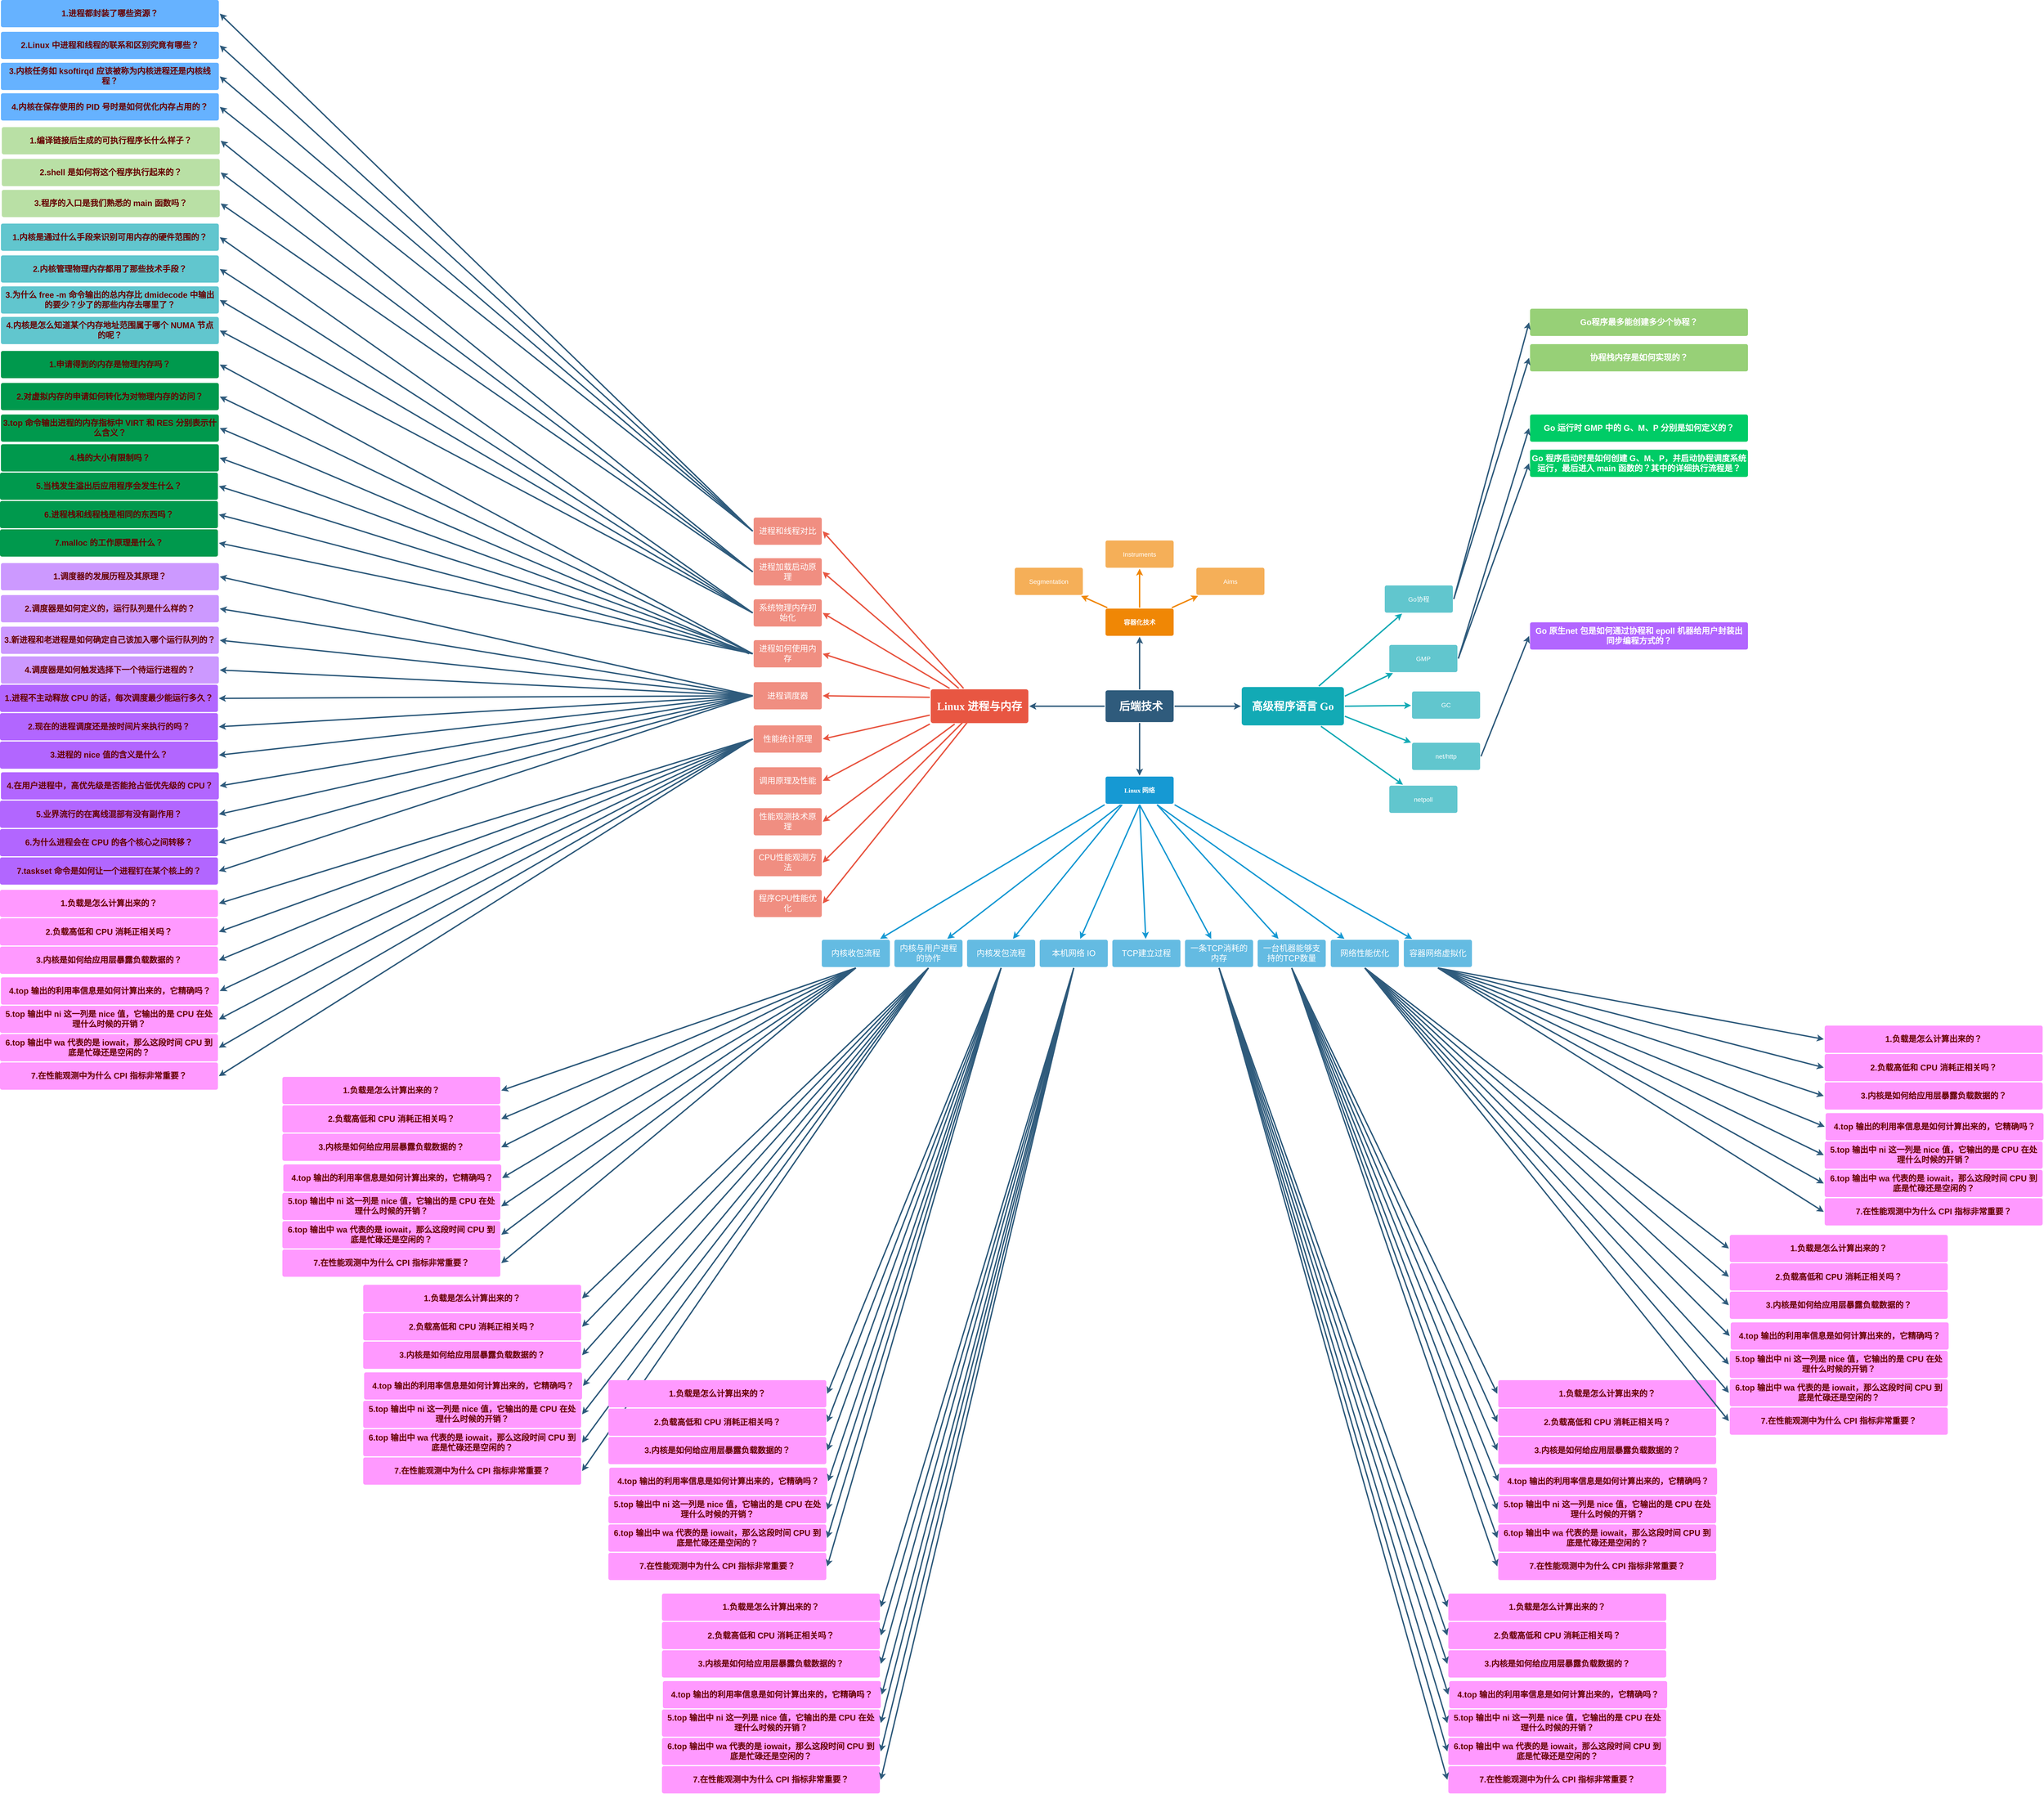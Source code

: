 <mxfile version="26.0.11">
  <diagram id="6a731a19-8d31-9384-78a2-239565b7b9f0" name="Page-1">
    <mxGraphModel dx="10708" dy="5579" grid="1" gridSize="10" guides="1" tooltips="1" connect="1" arrows="1" fold="1" page="1" pageScale="1" pageWidth="1169" pageHeight="827" background="none" math="0" shadow="0">
      <root>
        <mxCell id="0" />
        <mxCell id="1" parent="0" />
        <mxCell id="1745" value="" style="edgeStyle=none;rounded=0;jumpStyle=none;html=1;shadow=0;labelBackgroundColor=none;startArrow=none;startFill=0;endArrow=classic;endFill=1;jettySize=auto;orthogonalLoop=1;strokeColor=#2F5B7C;strokeWidth=3;fontFamily=Helvetica;fontSize=16;fontColor=#23445D;spacing=5;" parent="1" source="1749" target="1764" edge="1">
          <mxGeometry relative="1" as="geometry" />
        </mxCell>
        <mxCell id="1746" value="" style="edgeStyle=none;rounded=0;jumpStyle=none;html=1;shadow=0;labelBackgroundColor=none;startArrow=none;startFill=0;endArrow=classic;endFill=1;jettySize=auto;orthogonalLoop=1;strokeColor=#2F5B7C;strokeWidth=3;fontFamily=Helvetica;fontSize=16;fontColor=#23445D;spacing=5;" parent="1" source="1749" target="1771" edge="1">
          <mxGeometry relative="1" as="geometry" />
        </mxCell>
        <mxCell id="1747" value="" style="edgeStyle=none;rounded=0;jumpStyle=none;html=1;shadow=0;labelBackgroundColor=none;startArrow=none;startFill=0;endArrow=classic;endFill=1;jettySize=auto;orthogonalLoop=1;strokeColor=#2F5B7C;strokeWidth=3;fontFamily=Helvetica;fontSize=16;fontColor=#23445D;spacing=5;" parent="1" source="1749" target="1760" edge="1">
          <mxGeometry relative="1" as="geometry" />
        </mxCell>
        <mxCell id="1748" value="" style="edgeStyle=none;rounded=0;jumpStyle=none;html=1;shadow=0;labelBackgroundColor=none;startArrow=none;startFill=0;endArrow=classic;endFill=1;jettySize=auto;orthogonalLoop=1;strokeColor=#2F5B7C;strokeWidth=3;fontFamily=Helvetica;fontSize=16;fontColor=#23445D;spacing=5;" parent="1" source="1749" target="1753" edge="1">
          <mxGeometry relative="1" as="geometry" />
        </mxCell>
        <mxCell id="1749" value="&lt;span style=&quot;font-family: Tahoma; text-wrap-mode: nowrap;&quot;&gt;&lt;font style=&quot;font-size: 24px;&quot;&gt;&amp;nbsp;后端技术&lt;/font&gt;&lt;/span&gt;" style="rounded=1;whiteSpace=wrap;html=1;shadow=0;labelBackgroundColor=none;strokeColor=none;strokeWidth=3;fillColor=#2F5B7C;fontFamily=Helvetica;fontSize=16;fontColor=#FFFFFF;align=center;fontStyle=1;spacing=5;arcSize=7;perimeterSpacing=2;" parent="1" vertex="1">
          <mxGeometry x="495" y="380.5" width="150" height="70" as="geometry" />
        </mxCell>
        <mxCell id="1750" value="" style="edgeStyle=none;rounded=1;jumpStyle=none;html=1;shadow=0;labelBackgroundColor=none;startArrow=none;startFill=0;jettySize=auto;orthogonalLoop=1;strokeColor=#E85642;strokeWidth=3;fontFamily=Helvetica;fontSize=14;fontColor=#FFFFFF;spacing=5;fontStyle=1;fillColor=#b0e3e6;entryX=1;entryY=0.5;entryDx=0;entryDy=0;" parent="1" source="1753" target="1756" edge="1">
          <mxGeometry relative="1" as="geometry" />
        </mxCell>
        <mxCell id="1751" value="" style="edgeStyle=none;rounded=1;jumpStyle=none;html=1;shadow=0;labelBackgroundColor=none;startArrow=none;startFill=0;jettySize=auto;orthogonalLoop=1;strokeColor=#E85642;strokeWidth=3;fontFamily=Helvetica;fontSize=14;fontColor=#FFFFFF;spacing=5;fontStyle=1;fillColor=#b0e3e6;entryX=1;entryY=0.5;entryDx=0;entryDy=0;" parent="1" source="1753" target="1755" edge="1">
          <mxGeometry relative="1" as="geometry" />
        </mxCell>
        <mxCell id="1752" value="" style="edgeStyle=none;rounded=1;jumpStyle=none;html=1;shadow=0;labelBackgroundColor=none;startArrow=none;startFill=0;jettySize=auto;orthogonalLoop=1;strokeColor=#E85642;strokeWidth=3;fontFamily=Helvetica;fontSize=14;fontColor=#FFFFFF;spacing=5;fontStyle=1;fillColor=#b0e3e6;entryX=1;entryY=0.5;entryDx=0;entryDy=0;" parent="1" source="1753" target="1754" edge="1">
          <mxGeometry relative="1" as="geometry" />
        </mxCell>
        <mxCell id="1753" value="&lt;span style=&quot;font-family: Tahoma; text-wrap-mode: nowrap;&quot;&gt;&lt;font style=&quot;font-size: 24px;&quot;&gt;Linux 进程与内存&lt;/font&gt;&lt;/span&gt;" style="rounded=1;whiteSpace=wrap;html=1;shadow=0;labelBackgroundColor=none;strokeColor=none;strokeWidth=3;fillColor=#e85642;fontFamily=Helvetica;fontSize=14;fontColor=#FFFFFF;align=center;spacing=5;fontStyle=1;arcSize=7;perimeterSpacing=2;" parent="1" vertex="1">
          <mxGeometry x="110" y="378.25" width="215" height="74.5" as="geometry" />
        </mxCell>
        <mxCell id="1754" value="&lt;font style=&quot;font-size: 18px;&quot;&gt;系统物理内存初始化&lt;/font&gt;" style="rounded=1;whiteSpace=wrap;html=1;shadow=0;labelBackgroundColor=none;strokeColor=none;strokeWidth=3;fillColor=#f08e81;fontFamily=Helvetica;fontSize=14;fontColor=#FFFFFF;align=center;spacing=5;fontStyle=0;arcSize=7;perimeterSpacing=2;" parent="1" vertex="1">
          <mxGeometry x="-280" y="180" width="150" height="60" as="geometry" />
        </mxCell>
        <mxCell id="1755" value="&lt;font style=&quot;font-size: 18px;&quot;&gt;进程加载启动原理&lt;/font&gt;" style="rounded=1;whiteSpace=wrap;html=1;shadow=0;labelBackgroundColor=none;strokeColor=none;strokeWidth=3;fillColor=#f08e81;fontFamily=Helvetica;fontSize=14;fontColor=#FFFFFF;align=center;spacing=5;fontStyle=0;arcSize=7;perimeterSpacing=2;" parent="1" vertex="1">
          <mxGeometry x="-280" y="89.5" width="150" height="60" as="geometry" />
        </mxCell>
        <mxCell id="1756" value="&lt;font style=&quot;font-size: 18px;&quot;&gt;进程和线程对比&lt;/font&gt;" style="rounded=1;whiteSpace=wrap;html=1;shadow=0;labelBackgroundColor=none;strokeColor=none;strokeWidth=3;fillColor=#f08e81;fontFamily=Helvetica;fontSize=14;fontColor=#FFFFFF;align=center;spacing=5;fontStyle=0;arcSize=7;perimeterSpacing=2;" parent="1" vertex="1">
          <mxGeometry x="-280" width="150" height="60" as="geometry" />
        </mxCell>
        <mxCell id="1757" value="" style="edgeStyle=none;rounded=0;jumpStyle=none;html=1;shadow=0;labelBackgroundColor=none;startArrow=none;startFill=0;endArrow=classic;endFill=1;jettySize=auto;orthogonalLoop=1;strokeColor=#1699D3;strokeWidth=3;fontFamily=Helvetica;fontSize=14;fontColor=#FFFFFF;spacing=5;exitX=0;exitY=1;exitDx=0;exitDy=0;" parent="1" source="1760" target="1763" edge="1">
          <mxGeometry relative="1" as="geometry" />
        </mxCell>
        <mxCell id="1758" value="" style="edgeStyle=none;rounded=0;jumpStyle=none;html=1;shadow=0;labelBackgroundColor=none;startArrow=none;startFill=0;endArrow=classic;endFill=1;jettySize=auto;orthogonalLoop=1;strokeColor=#1699D3;strokeWidth=3;fontFamily=Helvetica;fontSize=14;fontColor=#FFFFFF;spacing=5;" parent="1" source="1760" target="1762" edge="1">
          <mxGeometry relative="1" as="geometry" />
        </mxCell>
        <mxCell id="1759" value="" style="edgeStyle=none;rounded=0;jumpStyle=none;html=1;shadow=0;labelBackgroundColor=none;startArrow=none;startFill=0;endArrow=classic;endFill=1;jettySize=auto;orthogonalLoop=1;strokeColor=#1699D3;strokeWidth=3;fontFamily=Helvetica;fontSize=14;fontColor=#FFFFFF;spacing=5;exitX=0.25;exitY=1;exitDx=0;exitDy=0;" parent="1" source="1760" target="1761" edge="1">
          <mxGeometry relative="1" as="geometry" />
        </mxCell>
        <mxCell id="1760" value="&lt;span style=&quot;font-family: Tahoma; text-wrap-mode: nowrap;&quot;&gt;Linux 网络&lt;/span&gt;" style="rounded=1;whiteSpace=wrap;html=1;shadow=0;labelBackgroundColor=none;strokeColor=none;strokeWidth=3;fillColor=#1699d3;fontFamily=Helvetica;fontSize=14;fontColor=#FFFFFF;align=center;spacing=5;fontStyle=1;arcSize=7;perimeterSpacing=2;" parent="1" vertex="1">
          <mxGeometry x="495" y="570.5" width="150" height="60" as="geometry" />
        </mxCell>
        <mxCell id="1761" value="&lt;span style=&quot;font-size: 18px;&quot;&gt;内核发包流程&lt;/span&gt;" style="rounded=1;whiteSpace=wrap;html=1;shadow=0;labelBackgroundColor=none;strokeColor=none;strokeWidth=3;fillColor=#64bbe2;fontFamily=Helvetica;fontSize=14;fontColor=#FFFFFF;align=center;spacing=5;arcSize=7;perimeterSpacing=2;" parent="1" vertex="1">
          <mxGeometry x="190" y="930" width="150" height="60" as="geometry" />
        </mxCell>
        <mxCell id="1762" value="&lt;font style=&quot;font-size: 18px;&quot;&gt;内核与用户进程的协作&lt;/font&gt;" style="rounded=1;whiteSpace=wrap;html=1;shadow=0;labelBackgroundColor=none;strokeColor=none;strokeWidth=3;fillColor=#64bbe2;fontFamily=Helvetica;fontSize=14;fontColor=#FFFFFF;align=center;spacing=5;arcSize=7;perimeterSpacing=2;" parent="1" vertex="1">
          <mxGeometry x="30" y="930" width="150" height="60" as="geometry" />
        </mxCell>
        <mxCell id="1763" value="&lt;span style=&quot;font-size: 18px;&quot;&gt;内核收包流程&lt;/span&gt;" style="rounded=1;whiteSpace=wrap;html=1;shadow=0;labelBackgroundColor=none;strokeColor=none;strokeWidth=3;fillColor=#64bbe2;fontFamily=Helvetica;fontSize=14;fontColor=#FFFFFF;align=center;spacing=5;arcSize=7;perimeterSpacing=2;" parent="1" vertex="1">
          <mxGeometry x="-130" y="930" width="150" height="60" as="geometry" />
        </mxCell>
        <mxCell id="1764" value="&lt;span style=&quot;font-family: Tahoma; text-wrap-mode: nowrap;&quot;&gt;容器化技术&lt;/span&gt;" style="rounded=1;whiteSpace=wrap;html=1;shadow=0;labelBackgroundColor=none;strokeColor=none;strokeWidth=3;fillColor=#F08705;fontFamily=Helvetica;fontSize=14;fontColor=#FFFFFF;align=center;spacing=5;fontStyle=1;arcSize=7;perimeterSpacing=2;" parent="1" vertex="1">
          <mxGeometry x="495" y="200.5" width="150" height="60" as="geometry" />
        </mxCell>
        <mxCell id="1765" value="Aims&lt;br&gt;" style="rounded=1;whiteSpace=wrap;html=1;shadow=0;labelBackgroundColor=none;strokeColor=none;strokeWidth=3;fillColor=#f5af58;fontFamily=Helvetica;fontSize=14;fontColor=#FFFFFF;align=center;spacing=5;arcSize=7;perimeterSpacing=2;" parent="1" vertex="1">
          <mxGeometry x="695" y="110.5" width="150" height="60" as="geometry" />
        </mxCell>
        <mxCell id="1766" value="" style="edgeStyle=none;rounded=0;jumpStyle=none;html=1;shadow=0;labelBackgroundColor=none;startArrow=none;startFill=0;endArrow=classic;endFill=1;jettySize=auto;orthogonalLoop=1;strokeColor=#F08705;strokeWidth=3;fontFamily=Helvetica;fontSize=14;fontColor=#FFFFFF;spacing=5;" parent="1" source="1764" target="1765" edge="1">
          <mxGeometry relative="1" as="geometry" />
        </mxCell>
        <mxCell id="1767" value="Instruments" style="rounded=1;whiteSpace=wrap;html=1;shadow=0;labelBackgroundColor=none;strokeColor=none;strokeWidth=3;fillColor=#f5af58;fontFamily=Helvetica;fontSize=14;fontColor=#FFFFFF;align=center;spacing=5;arcSize=7;perimeterSpacing=2;" parent="1" vertex="1">
          <mxGeometry x="495" y="50.5" width="150" height="60" as="geometry" />
        </mxCell>
        <mxCell id="1768" value="" style="edgeStyle=none;rounded=0;jumpStyle=none;html=1;shadow=0;labelBackgroundColor=none;startArrow=none;startFill=0;endArrow=classic;endFill=1;jettySize=auto;orthogonalLoop=1;strokeColor=#F08705;strokeWidth=3;fontFamily=Helvetica;fontSize=14;fontColor=#FFFFFF;spacing=5;" parent="1" source="1764" target="1767" edge="1">
          <mxGeometry relative="1" as="geometry" />
        </mxCell>
        <mxCell id="1769" value="Segmentation" style="rounded=1;whiteSpace=wrap;html=1;shadow=0;labelBackgroundColor=none;strokeColor=none;strokeWidth=3;fillColor=#f5af58;fontFamily=Helvetica;fontSize=14;fontColor=#FFFFFF;align=center;spacing=5;arcSize=7;perimeterSpacing=2;" parent="1" vertex="1">
          <mxGeometry x="295" y="110.5" width="150" height="60" as="geometry" />
        </mxCell>
        <mxCell id="1770" value="" style="edgeStyle=none;rounded=0;jumpStyle=none;html=1;shadow=0;labelBackgroundColor=none;startArrow=none;startFill=0;endArrow=classic;endFill=1;jettySize=auto;orthogonalLoop=1;strokeColor=#F08705;strokeWidth=3;fontFamily=Helvetica;fontSize=14;fontColor=#FFFFFF;spacing=5;" parent="1" source="1764" target="1769" edge="1">
          <mxGeometry relative="1" as="geometry" />
        </mxCell>
        <mxCell id="1771" value="&lt;span style=&quot;font-family: Tahoma; text-wrap-mode: nowrap;&quot;&gt;&lt;font style=&quot;font-size: 24px;&quot;&gt;高级程序语言 Go&lt;/font&gt;&lt;/span&gt;" style="rounded=1;whiteSpace=wrap;html=1;shadow=0;labelBackgroundColor=none;strokeColor=none;strokeWidth=3;fillColor=#12aab5;fontFamily=Helvetica;fontSize=14;fontColor=#FFFFFF;align=center;spacing=5;fontStyle=1;arcSize=7;perimeterSpacing=2;" parent="1" vertex="1">
          <mxGeometry x="795" y="373.25" width="225" height="84.5" as="geometry" />
        </mxCell>
        <mxCell id="1772" value="netpoll" style="rounded=1;whiteSpace=wrap;html=1;shadow=0;labelBackgroundColor=none;strokeColor=none;strokeWidth=3;fillColor=#61c6ce;fontFamily=Helvetica;fontSize=14;fontColor=#FFFFFF;align=center;spacing=5;fontStyle=0;arcSize=7;perimeterSpacing=2;" parent="1" vertex="1">
          <mxGeometry x="1120" y="590.5" width="150" height="60" as="geometry" />
        </mxCell>
        <mxCell id="1773" value="" style="edgeStyle=none;rounded=1;jumpStyle=none;html=1;shadow=0;labelBackgroundColor=none;startArrow=none;startFill=0;jettySize=auto;orthogonalLoop=1;strokeColor=#12AAB5;strokeWidth=3;fontFamily=Helvetica;fontSize=14;fontColor=#FFFFFF;spacing=5;fontStyle=1;fillColor=#b0e3e6;" parent="1" source="1771" target="1772" edge="1">
          <mxGeometry relative="1" as="geometry" />
        </mxCell>
        <mxCell id="1774" value="net/http" style="rounded=1;whiteSpace=wrap;html=1;shadow=0;labelBackgroundColor=none;strokeColor=none;strokeWidth=3;fillColor=#61c6ce;fontFamily=Helvetica;fontSize=14;fontColor=#FFFFFF;align=center;spacing=5;fontStyle=0;arcSize=7;perimeterSpacing=2;" parent="1" vertex="1">
          <mxGeometry x="1170" y="496" width="150" height="60" as="geometry" />
        </mxCell>
        <mxCell id="1775" value="" style="edgeStyle=none;rounded=1;jumpStyle=none;html=1;shadow=0;labelBackgroundColor=none;startArrow=none;startFill=0;jettySize=auto;orthogonalLoop=1;strokeColor=#12AAB5;strokeWidth=3;fontFamily=Helvetica;fontSize=14;fontColor=#FFFFFF;spacing=5;fontStyle=1;fillColor=#b0e3e6;exitX=1;exitY=0.75;exitDx=0;exitDy=0;" parent="1" source="1771" target="1774" edge="1">
          <mxGeometry relative="1" as="geometry">
            <mxPoint x="1122.0" y="494.926" as="sourcePoint" />
          </mxGeometry>
        </mxCell>
        <mxCell id="1776" value="GC" style="rounded=1;whiteSpace=wrap;html=1;shadow=0;labelBackgroundColor=none;strokeColor=none;strokeWidth=3;fillColor=#61c6ce;fontFamily=Helvetica;fontSize=14;fontColor=#FFFFFF;align=center;spacing=5;fontStyle=0;arcSize=7;perimeterSpacing=2;" parent="1" vertex="1">
          <mxGeometry x="1170" y="383" width="150" height="60" as="geometry" />
        </mxCell>
        <mxCell id="1777" value="" style="edgeStyle=none;rounded=1;jumpStyle=none;html=1;shadow=0;labelBackgroundColor=none;startArrow=none;startFill=0;jettySize=auto;orthogonalLoop=1;strokeColor=#12AAB5;strokeWidth=3;fontFamily=Helvetica;fontSize=14;fontColor=#FFFFFF;spacing=5;fontStyle=1;fillColor=#b0e3e6;exitX=1;exitY=0.5;exitDx=0;exitDy=0;" parent="1" source="1771" target="1776" edge="1">
          <mxGeometry relative="1" as="geometry">
            <mxPoint x="1122.0" y="437.074" as="sourcePoint" />
          </mxGeometry>
        </mxCell>
        <mxCell id="1778" value="GMP" style="rounded=1;whiteSpace=wrap;html=1;shadow=0;labelBackgroundColor=none;strokeColor=none;strokeWidth=3;fillColor=#61c6ce;fontFamily=Helvetica;fontSize=14;fontColor=#FFFFFF;align=center;spacing=5;fontStyle=0;arcSize=7;perimeterSpacing=2;" parent="1" vertex="1">
          <mxGeometry x="1120" y="280.5" width="150" height="60" as="geometry" />
        </mxCell>
        <mxCell id="1779" value="" style="edgeStyle=none;rounded=1;jumpStyle=none;html=1;shadow=0;labelBackgroundColor=none;startArrow=none;startFill=0;jettySize=auto;orthogonalLoop=1;strokeColor=#12AAB5;strokeWidth=3;fontFamily=Helvetica;fontSize=14;fontColor=#FFFFFF;spacing=5;fontStyle=1;fillColor=#b0e3e6;exitX=1;exitY=0.25;exitDx=0;exitDy=0;" parent="1" source="1771" target="1778" edge="1">
          <mxGeometry relative="1" as="geometry" />
        </mxCell>
        <mxCell id="ZJ1f1XoCF6sj-RpURzjW-1779" value="&lt;font style=&quot;font-size: 18px;&quot;&gt;进程如何使用内存&lt;/font&gt;" style="rounded=1;whiteSpace=wrap;html=1;shadow=0;labelBackgroundColor=none;strokeColor=none;strokeWidth=3;fillColor=#f08e81;fontFamily=Helvetica;fontSize=14;fontColor=#FFFFFF;align=center;spacing=5;fontStyle=0;arcSize=7;perimeterSpacing=2;" parent="1" vertex="1">
          <mxGeometry x="-280" y="270" width="150" height="60" as="geometry" />
        </mxCell>
        <mxCell id="ZJ1f1XoCF6sj-RpURzjW-1781" value="" style="edgeStyle=none;rounded=1;jumpStyle=none;html=1;shadow=0;labelBackgroundColor=none;startArrow=none;startFill=0;jettySize=auto;orthogonalLoop=1;strokeColor=#E85642;strokeWidth=3;fontFamily=Helvetica;fontSize=14;fontColor=#FFFFFF;spacing=5;fontStyle=1;fillColor=#b0e3e6;entryX=1;entryY=0.5;entryDx=0;entryDy=0;exitX=0;exitY=0;exitDx=0;exitDy=0;" parent="1" source="1753" target="ZJ1f1XoCF6sj-RpURzjW-1779" edge="1">
          <mxGeometry relative="1" as="geometry">
            <mxPoint x="103.0" y="388" as="sourcePoint" />
            <mxPoint x="52" y="386.5" as="targetPoint" />
          </mxGeometry>
        </mxCell>
        <mxCell id="ZJ1f1XoCF6sj-RpURzjW-1782" value="&lt;font style=&quot;font-size: 18px;&quot;&gt;进程调度器&lt;/font&gt;" style="rounded=1;whiteSpace=wrap;html=1;shadow=0;labelBackgroundColor=none;strokeColor=none;strokeWidth=3;fillColor=#f08e81;fontFamily=Helvetica;fontSize=14;fontColor=#FFFFFF;align=center;spacing=5;fontStyle=0;arcSize=7;perimeterSpacing=2;" parent="1" vertex="1">
          <mxGeometry x="-280" y="362.5" width="150" height="60" as="geometry" />
        </mxCell>
        <mxCell id="ZJ1f1XoCF6sj-RpURzjW-1783" value="" style="edgeStyle=none;rounded=1;jumpStyle=none;html=1;shadow=0;labelBackgroundColor=none;startArrow=none;startFill=0;jettySize=auto;orthogonalLoop=1;strokeColor=#E85642;strokeWidth=3;fontFamily=Helvetica;fontSize=14;fontColor=#FFFFFF;spacing=5;fontStyle=1;fillColor=#b0e3e6;entryX=1;entryY=0.5;entryDx=0;entryDy=0;exitX=0;exitY=0.25;exitDx=0;exitDy=0;" parent="1" source="1753" target="ZJ1f1XoCF6sj-RpURzjW-1782" edge="1">
          <mxGeometry relative="1" as="geometry">
            <mxPoint x="103.0" y="407.625" as="sourcePoint" />
            <mxPoint x="52" y="483.5" as="targetPoint" />
          </mxGeometry>
        </mxCell>
        <mxCell id="ZJ1f1XoCF6sj-RpURzjW-1784" value="&lt;font style=&quot;font-size: 18px;&quot;&gt;性能统计原理&lt;/font&gt;" style="rounded=1;whiteSpace=wrap;html=1;shadow=0;labelBackgroundColor=none;strokeColor=none;strokeWidth=3;fillColor=#f08e81;fontFamily=Helvetica;fontSize=14;fontColor=#FFFFFF;align=center;spacing=5;fontStyle=0;arcSize=7;perimeterSpacing=2;" parent="1" vertex="1">
          <mxGeometry x="-280" y="457.75" width="150" height="60" as="geometry" />
        </mxCell>
        <mxCell id="ZJ1f1XoCF6sj-RpURzjW-1785" value="" style="edgeStyle=none;rounded=1;jumpStyle=none;html=1;shadow=0;labelBackgroundColor=none;startArrow=none;startFill=0;jettySize=auto;orthogonalLoop=1;strokeColor=#E85642;strokeWidth=3;fontFamily=Helvetica;fontSize=14;fontColor=#FFFFFF;spacing=5;fontStyle=1;fillColor=#b0e3e6;entryX=1;entryY=0.5;entryDx=0;entryDy=0;exitX=0;exitY=0.75;exitDx=0;exitDy=0;" parent="1" source="1753" target="ZJ1f1XoCF6sj-RpURzjW-1784" edge="1">
          <mxGeometry relative="1" as="geometry">
            <mxPoint x="103.0" y="446.875" as="sourcePoint" />
            <mxPoint x="52" y="573" as="targetPoint" />
          </mxGeometry>
        </mxCell>
        <mxCell id="ZJ1f1XoCF6sj-RpURzjW-1786" value="&lt;font style=&quot;font-size: 18px;&quot;&gt;调用原理及性能&lt;/font&gt;" style="rounded=1;whiteSpace=wrap;html=1;shadow=0;labelBackgroundColor=none;strokeColor=none;strokeWidth=3;fillColor=#f08e81;fontFamily=Helvetica;fontSize=14;fontColor=#FFFFFF;align=center;spacing=5;fontStyle=0;arcSize=7;perimeterSpacing=2;" parent="1" vertex="1">
          <mxGeometry x="-280" y="550" width="150" height="60" as="geometry" />
        </mxCell>
        <mxCell id="ZJ1f1XoCF6sj-RpURzjW-1787" value="" style="edgeStyle=none;rounded=1;jumpStyle=none;html=1;shadow=0;labelBackgroundColor=none;startArrow=none;startFill=0;jettySize=auto;orthogonalLoop=1;strokeColor=#E85642;strokeWidth=3;fontFamily=Helvetica;fontSize=14;fontColor=#FFFFFF;spacing=5;fontStyle=1;fillColor=#b0e3e6;entryX=1;entryY=0.5;entryDx=0;entryDy=0;exitX=0;exitY=1;exitDx=0;exitDy=0;" parent="1" source="1753" target="ZJ1f1XoCF6sj-RpURzjW-1786" edge="1">
          <mxGeometry relative="1" as="geometry">
            <mxPoint x="213" y="692.5" as="sourcePoint" />
            <mxPoint x="162" y="653.5" as="targetPoint" />
          </mxGeometry>
        </mxCell>
        <mxCell id="ZJ1f1XoCF6sj-RpURzjW-1788" value="&lt;font style=&quot;font-size: 18px;&quot;&gt;性能观测技术原理&lt;/font&gt;" style="rounded=1;whiteSpace=wrap;html=1;shadow=0;labelBackgroundColor=none;strokeColor=none;strokeWidth=3;fillColor=#f08e81;fontFamily=Helvetica;fontSize=14;fontColor=#FFFFFF;align=center;spacing=5;fontStyle=0;arcSize=7;perimeterSpacing=2;" parent="1" vertex="1">
          <mxGeometry x="-280" y="640" width="150" height="60" as="geometry" />
        </mxCell>
        <mxCell id="ZJ1f1XoCF6sj-RpURzjW-1789" value="" style="edgeStyle=none;rounded=1;jumpStyle=none;html=1;shadow=0;labelBackgroundColor=none;startArrow=none;startFill=0;jettySize=auto;orthogonalLoop=1;strokeColor=#E85642;strokeWidth=3;fontFamily=Helvetica;fontSize=14;fontColor=#FFFFFF;spacing=5;fontStyle=1;fillColor=#b0e3e6;entryX=1;entryY=0.5;entryDx=0;entryDy=0;exitX=0.25;exitY=1;exitDx=0;exitDy=0;" parent="1" source="1753" target="ZJ1f1XoCF6sj-RpURzjW-1788" edge="1">
          <mxGeometry relative="1" as="geometry">
            <mxPoint x="213" y="779" as="sourcePoint" />
            <mxPoint x="162" y="740" as="targetPoint" />
          </mxGeometry>
        </mxCell>
        <mxCell id="ZJ1f1XoCF6sj-RpURzjW-1790" value="&lt;font style=&quot;font-size: 18px;&quot;&gt;CPU性能观测方法&lt;/font&gt;" style="rounded=1;whiteSpace=wrap;html=1;shadow=0;labelBackgroundColor=none;strokeColor=none;strokeWidth=3;fillColor=#f08e81;fontFamily=Helvetica;fontSize=14;fontColor=#FFFFFF;align=center;spacing=5;fontStyle=0;arcSize=7;perimeterSpacing=2;" parent="1" vertex="1">
          <mxGeometry x="-280" y="730" width="150" height="60" as="geometry" />
        </mxCell>
        <mxCell id="ZJ1f1XoCF6sj-RpURzjW-1791" value="" style="edgeStyle=none;rounded=1;jumpStyle=none;html=1;shadow=0;labelBackgroundColor=none;startArrow=none;startFill=0;jettySize=auto;orthogonalLoop=1;strokeColor=#E85642;strokeWidth=3;fontFamily=Helvetica;fontSize=14;fontColor=#FFFFFF;spacing=5;fontStyle=1;fillColor=#b0e3e6;entryX=1;entryY=0.5;entryDx=0;entryDy=0;exitX=0.331;exitY=0.953;exitDx=0;exitDy=0;exitPerimeter=0;" parent="1" source="1753" target="ZJ1f1XoCF6sj-RpURzjW-1790" edge="1">
          <mxGeometry relative="1" as="geometry">
            <mxPoint x="252" y="540" as="sourcePoint" />
            <mxPoint x="162" y="832" as="targetPoint" />
          </mxGeometry>
        </mxCell>
        <mxCell id="ZJ1f1XoCF6sj-RpURzjW-1792" value="&lt;font style=&quot;font-size: 18px;&quot;&gt;程序CPU性能优化&lt;/font&gt;" style="rounded=1;whiteSpace=wrap;html=1;shadow=0;labelBackgroundColor=none;strokeColor=none;strokeWidth=3;fillColor=#f08e81;fontFamily=Helvetica;fontSize=14;fontColor=#FFFFFF;align=center;spacing=5;fontStyle=0;arcSize=7;perimeterSpacing=2;" parent="1" vertex="1">
          <mxGeometry x="-280" y="820" width="150" height="60" as="geometry" />
        </mxCell>
        <mxCell id="ZJ1f1XoCF6sj-RpURzjW-1793" value="" style="edgeStyle=none;rounded=1;jumpStyle=none;html=1;shadow=0;labelBackgroundColor=none;startArrow=none;startFill=0;jettySize=auto;orthogonalLoop=1;strokeColor=#E85642;strokeWidth=3;fontFamily=Helvetica;fontSize=14;fontColor=#FFFFFF;spacing=5;fontStyle=1;fillColor=#b0e3e6;entryX=1;entryY=0.5;entryDx=0;entryDy=0;exitX=0.377;exitY=0.953;exitDx=0;exitDy=0;exitPerimeter=0;" parent="1" source="1753" target="ZJ1f1XoCF6sj-RpURzjW-1792" edge="1">
          <mxGeometry relative="1" as="geometry">
            <mxPoint x="252" y="630.5" as="sourcePoint" />
            <mxPoint x="162" y="922.5" as="targetPoint" />
          </mxGeometry>
        </mxCell>
        <mxCell id="ZJ1f1XoCF6sj-RpURzjW-1794" value="Go协程" style="rounded=1;whiteSpace=wrap;html=1;shadow=0;labelBackgroundColor=none;strokeColor=none;strokeWidth=3;fillColor=#61c6ce;fontFamily=Helvetica;fontSize=14;fontColor=#FFFFFF;align=center;spacing=5;fontStyle=0;arcSize=7;perimeterSpacing=2;" parent="1" vertex="1">
          <mxGeometry x="1110" y="149.5" width="150" height="60" as="geometry" />
        </mxCell>
        <mxCell id="ZJ1f1XoCF6sj-RpURzjW-1795" value="" style="edgeStyle=none;rounded=1;jumpStyle=none;html=1;shadow=0;labelBackgroundColor=none;startArrow=none;startFill=0;jettySize=auto;orthogonalLoop=1;strokeColor=#12AAB5;strokeWidth=3;fontFamily=Helvetica;fontSize=14;fontColor=#FFFFFF;spacing=5;fontStyle=1;fillColor=#b0e3e6;exitX=0.75;exitY=0;exitDx=0;exitDy=0;" parent="1" source="1771" target="ZJ1f1XoCF6sj-RpURzjW-1794" edge="1">
          <mxGeometry relative="1" as="geometry">
            <mxPoint x="933" y="270.25" as="sourcePoint" />
          </mxGeometry>
        </mxCell>
        <mxCell id="ILHmAHJswd_FLpNGtU3H-1780" value="" style="edgeStyle=none;rounded=0;jumpStyle=none;html=1;shadow=0;labelBackgroundColor=none;startArrow=none;startFill=0;endArrow=classic;endFill=1;jettySize=auto;orthogonalLoop=1;strokeColor=#1699D3;strokeWidth=3;fontFamily=Helvetica;fontSize=14;fontColor=#FFFFFF;spacing=5;exitX=0.5;exitY=1;exitDx=0;exitDy=0;" parent="1" source="1760" target="ILHmAHJswd_FLpNGtU3H-1781" edge="1">
          <mxGeometry relative="1" as="geometry">
            <mxPoint x="719" y="633" as="sourcePoint" />
          </mxGeometry>
        </mxCell>
        <mxCell id="ILHmAHJswd_FLpNGtU3H-1781" value="&lt;font style=&quot;font-size: 18px;&quot;&gt;本机网络 IO&lt;/font&gt;" style="rounded=1;whiteSpace=wrap;html=1;shadow=0;labelBackgroundColor=none;strokeColor=none;strokeWidth=3;fillColor=#64bbe2;fontFamily=Helvetica;fontSize=14;fontColor=#FFFFFF;align=center;spacing=5;arcSize=7;perimeterSpacing=2;" parent="1" vertex="1">
          <mxGeometry x="350" y="930" width="150" height="60" as="geometry" />
        </mxCell>
        <mxCell id="ILHmAHJswd_FLpNGtU3H-1782" value="" style="edgeStyle=none;rounded=0;jumpStyle=none;html=1;shadow=0;labelBackgroundColor=none;startArrow=none;startFill=0;endArrow=classic;endFill=1;jettySize=auto;orthogonalLoop=1;strokeColor=#1699D3;strokeWidth=3;fontFamily=Helvetica;fontSize=14;fontColor=#FFFFFF;spacing=5;exitX=0.5;exitY=1;exitDx=0;exitDy=0;" parent="1" source="1760" target="ILHmAHJswd_FLpNGtU3H-1783" edge="1">
          <mxGeometry relative="1" as="geometry">
            <mxPoint x="869" y="633" as="sourcePoint" />
          </mxGeometry>
        </mxCell>
        <mxCell id="ILHmAHJswd_FLpNGtU3H-1783" value="&lt;font style=&quot;font-size: 18px;&quot;&gt;TCP建立过程&lt;/font&gt;" style="rounded=1;whiteSpace=wrap;html=1;shadow=0;labelBackgroundColor=none;strokeColor=none;strokeWidth=3;fillColor=#64bbe2;fontFamily=Helvetica;fontSize=14;fontColor=#FFFFFF;align=center;spacing=5;arcSize=7;perimeterSpacing=2;" parent="1" vertex="1">
          <mxGeometry x="510" y="930" width="150" height="60" as="geometry" />
        </mxCell>
        <mxCell id="ILHmAHJswd_FLpNGtU3H-1784" value="" style="edgeStyle=none;rounded=0;jumpStyle=none;html=1;shadow=0;labelBackgroundColor=none;startArrow=none;startFill=0;endArrow=classic;endFill=1;jettySize=auto;orthogonalLoop=1;strokeColor=#1699D3;strokeWidth=3;fontFamily=Helvetica;fontSize=14;fontColor=#FFFFFF;spacing=5;exitX=0.5;exitY=1;exitDx=0;exitDy=0;" parent="1" source="1760" target="ILHmAHJswd_FLpNGtU3H-1785" edge="1">
          <mxGeometry relative="1" as="geometry">
            <mxPoint x="1029" y="633" as="sourcePoint" />
          </mxGeometry>
        </mxCell>
        <mxCell id="ILHmAHJswd_FLpNGtU3H-1785" value="&lt;font style=&quot;font-size: 18px;&quot;&gt;一条TCP消耗的内存&lt;/font&gt;" style="rounded=1;whiteSpace=wrap;html=1;shadow=0;labelBackgroundColor=none;strokeColor=none;strokeWidth=3;fillColor=#64bbe2;fontFamily=Helvetica;fontSize=14;fontColor=#FFFFFF;align=center;spacing=5;arcSize=7;perimeterSpacing=2;" parent="1" vertex="1">
          <mxGeometry x="670" y="930" width="150" height="60" as="geometry" />
        </mxCell>
        <mxCell id="ILHmAHJswd_FLpNGtU3H-1786" value="" style="edgeStyle=none;rounded=0;jumpStyle=none;html=1;shadow=0;labelBackgroundColor=none;startArrow=none;startFill=0;endArrow=classic;endFill=1;jettySize=auto;orthogonalLoop=1;strokeColor=#1699D3;strokeWidth=3;fontFamily=Helvetica;fontSize=14;fontColor=#FFFFFF;spacing=5;exitX=0.75;exitY=1;exitDx=0;exitDy=0;" parent="1" source="1760" target="ILHmAHJswd_FLpNGtU3H-1787" edge="1">
          <mxGeometry relative="1" as="geometry">
            <mxPoint x="1189" y="633" as="sourcePoint" />
          </mxGeometry>
        </mxCell>
        <mxCell id="ILHmAHJswd_FLpNGtU3H-1787" value="&lt;font style=&quot;font-size: 18px;&quot;&gt;一台机器能够支持的TCP数量&lt;/font&gt;" style="rounded=1;whiteSpace=wrap;html=1;shadow=0;labelBackgroundColor=none;strokeColor=none;strokeWidth=3;fillColor=#64bbe2;fontFamily=Helvetica;fontSize=14;fontColor=#FFFFFF;align=center;spacing=5;arcSize=7;perimeterSpacing=2;" parent="1" vertex="1">
          <mxGeometry x="830" y="930" width="150" height="60" as="geometry" />
        </mxCell>
        <mxCell id="ILHmAHJswd_FLpNGtU3H-1788" value="" style="edgeStyle=none;rounded=0;jumpStyle=none;html=1;shadow=0;labelBackgroundColor=none;startArrow=none;startFill=0;endArrow=classic;endFill=1;jettySize=auto;orthogonalLoop=1;strokeColor=#1699D3;strokeWidth=3;fontFamily=Helvetica;fontSize=14;fontColor=#FFFFFF;spacing=5;exitX=0.75;exitY=1;exitDx=0;exitDy=0;" parent="1" source="1760" target="ILHmAHJswd_FLpNGtU3H-1789" edge="1">
          <mxGeometry relative="1" as="geometry">
            <mxPoint x="770" y="633" as="sourcePoint" />
          </mxGeometry>
        </mxCell>
        <mxCell id="ILHmAHJswd_FLpNGtU3H-1789" value="&lt;font style=&quot;font-size: 18px;&quot;&gt;网络性能优化&lt;/font&gt;" style="rounded=1;whiteSpace=wrap;html=1;shadow=0;labelBackgroundColor=none;strokeColor=none;strokeWidth=3;fillColor=#64bbe2;fontFamily=Helvetica;fontSize=14;fontColor=#FFFFFF;align=center;spacing=5;arcSize=7;perimeterSpacing=2;" parent="1" vertex="1">
          <mxGeometry x="991" y="930" width="150" height="60" as="geometry" />
        </mxCell>
        <mxCell id="ILHmAHJswd_FLpNGtU3H-1790" value="" style="edgeStyle=none;rounded=0;jumpStyle=none;html=1;shadow=0;labelBackgroundColor=none;startArrow=none;startFill=0;endArrow=classic;endFill=1;jettySize=auto;orthogonalLoop=1;strokeColor=#1699D3;strokeWidth=3;fontFamily=Helvetica;fontSize=14;fontColor=#FFFFFF;spacing=5;exitX=1;exitY=1;exitDx=0;exitDy=0;" parent="1" source="1760" target="ILHmAHJswd_FLpNGtU3H-1791" edge="1">
          <mxGeometry relative="1" as="geometry">
            <mxPoint x="-510" y="709.5" as="sourcePoint" />
          </mxGeometry>
        </mxCell>
        <mxCell id="ILHmAHJswd_FLpNGtU3H-1791" value="&lt;font style=&quot;font-size: 18px;&quot;&gt;容器网络虚拟化&lt;/font&gt;" style="rounded=1;whiteSpace=wrap;html=1;shadow=0;labelBackgroundColor=none;strokeColor=none;strokeWidth=3;fillColor=#64bbe2;fontFamily=Helvetica;fontSize=14;fontColor=#FFFFFF;align=center;spacing=5;arcSize=7;perimeterSpacing=2;" parent="1" vertex="1">
          <mxGeometry x="1152" y="930" width="150" height="60" as="geometry" />
        </mxCell>
        <mxCell id="ILHmAHJswd_FLpNGtU3H-1793" value="&lt;font color=&quot;#660000&quot; style=&quot;font-size: 18px;&quot;&gt;&lt;b style=&quot;&quot;&gt;1.内核是通过什么手段来识别可用内存的硬件范围的？&lt;/b&gt;&lt;/font&gt;" style="rounded=1;whiteSpace=wrap;html=1;shadow=0;labelBackgroundColor=none;strokeColor=none;strokeWidth=3;fillColor=#61c6ce;fontFamily=Helvetica;fontSize=14;fontColor=#FFFFFF;align=center;spacing=5;fontStyle=0;arcSize=7;perimeterSpacing=2;" parent="1" vertex="1">
          <mxGeometry x="-1938" y="-647.5" width="480" height="60" as="geometry" />
        </mxCell>
        <mxCell id="ILHmAHJswd_FLpNGtU3H-1794" value="&lt;span style=&quot;font-size: 18px;&quot;&gt;&lt;font style=&quot;&quot; color=&quot;#660000&quot;&gt;&lt;b&gt;2.内核管理物理内存都用了那些技术手段？&lt;/b&gt;&lt;/font&gt;&lt;/span&gt;" style="rounded=1;whiteSpace=wrap;html=1;shadow=0;labelBackgroundColor=none;strokeColor=none;strokeWidth=3;fillColor=#61c6ce;fontFamily=Helvetica;fontSize=14;fontColor=#FFFFFF;align=center;spacing=5;fontStyle=0;arcSize=7;perimeterSpacing=2;" parent="1" vertex="1">
          <mxGeometry x="-1938" y="-577.5" width="480" height="60" as="geometry" />
        </mxCell>
        <mxCell id="ILHmAHJswd_FLpNGtU3H-1795" value="&lt;font color=&quot;#660000&quot; style=&quot;font-size: 18px;&quot;&gt;&lt;b&gt;3.为什么 free -m 命令输出的总内存比 dmidecode 中输出的要少？少了的那些内存去哪里了？&lt;/b&gt;&lt;/font&gt;" style="rounded=1;whiteSpace=wrap;html=1;shadow=0;labelBackgroundColor=none;strokeColor=none;strokeWidth=3;fillColor=#61c6ce;fontFamily=Helvetica;fontSize=14;fontColor=#FFFFFF;align=center;spacing=5;fontStyle=0;arcSize=7;perimeterSpacing=2;" parent="1" vertex="1">
          <mxGeometry x="-1938" y="-509.25" width="480" height="60" as="geometry" />
        </mxCell>
        <mxCell id="ILHmAHJswd_FLpNGtU3H-1796" value="&lt;font color=&quot;#660000&quot;&gt;&lt;span style=&quot;font-size: 18px;&quot;&gt;&lt;b&gt;4.内核是怎么知道某个内存地址范围属于哪个 NUMA 节点的呢？&lt;/b&gt;&lt;/span&gt;&lt;/font&gt;" style="rounded=1;whiteSpace=wrap;html=1;shadow=0;labelBackgroundColor=none;strokeColor=none;strokeWidth=3;fillColor=#61c6ce;fontFamily=Helvetica;fontSize=14;fontColor=#FFFFFF;align=center;spacing=5;fontStyle=0;arcSize=7;perimeterSpacing=2;" parent="1" vertex="1">
          <mxGeometry x="-1938" y="-442" width="480" height="60" as="geometry" />
        </mxCell>
        <mxCell id="ILHmAHJswd_FLpNGtU3H-1797" value="" style="edgeStyle=none;rounded=0;jumpStyle=none;html=1;shadow=0;labelBackgroundColor=none;startArrow=none;startFill=0;endArrow=classic;endFill=1;jettySize=auto;orthogonalLoop=1;strokeColor=#2F5B7C;strokeWidth=3;fontFamily=Helvetica;fontSize=16;fontColor=#23445D;spacing=5;exitX=0;exitY=0.5;exitDx=0;exitDy=0;entryX=1;entryY=0.5;entryDx=0;entryDy=0;" parent="1" source="1754" target="ILHmAHJswd_FLpNGtU3H-1793" edge="1">
          <mxGeometry relative="1" as="geometry">
            <mxPoint x="-354" y="216.5" as="sourcePoint" />
            <mxPoint x="-520" y="215.5" as="targetPoint" />
          </mxGeometry>
        </mxCell>
        <mxCell id="ILHmAHJswd_FLpNGtU3H-1798" value="" style="edgeStyle=none;rounded=0;jumpStyle=none;html=1;shadow=0;labelBackgroundColor=none;startArrow=none;startFill=0;endArrow=classic;endFill=1;jettySize=auto;orthogonalLoop=1;strokeColor=#2F5B7C;strokeWidth=3;fontFamily=Helvetica;fontSize=16;fontColor=#23445D;spacing=5;exitX=0;exitY=0.5;exitDx=0;exitDy=0;entryX=1;entryY=0.5;entryDx=0;entryDy=0;" parent="1" source="1754" target="ILHmAHJswd_FLpNGtU3H-1795" edge="1">
          <mxGeometry relative="1" as="geometry">
            <mxPoint x="-394" y="215.5" as="sourcePoint" />
            <mxPoint x="-750" y="112.5" as="targetPoint" />
          </mxGeometry>
        </mxCell>
        <mxCell id="ILHmAHJswd_FLpNGtU3H-1799" value="" style="edgeStyle=none;rounded=0;jumpStyle=none;html=1;shadow=0;labelBackgroundColor=none;startArrow=none;startFill=0;endArrow=classic;endFill=1;jettySize=auto;orthogonalLoop=1;strokeColor=#2F5B7C;strokeWidth=3;fontFamily=Helvetica;fontSize=16;fontColor=#23445D;spacing=5;exitX=0;exitY=0.5;exitDx=0;exitDy=0;entryX=1;entryY=0.5;entryDx=0;entryDy=0;" parent="1" source="1754" target="ILHmAHJswd_FLpNGtU3H-1794" edge="1">
          <mxGeometry relative="1" as="geometry">
            <mxPoint x="-262" y="230" as="sourcePoint" />
            <mxPoint x="-618" y="127" as="targetPoint" />
          </mxGeometry>
        </mxCell>
        <mxCell id="ILHmAHJswd_FLpNGtU3H-1800" value="" style="edgeStyle=none;rounded=0;jumpStyle=none;html=1;shadow=0;labelBackgroundColor=none;startArrow=none;startFill=0;endArrow=classic;endFill=1;jettySize=auto;orthogonalLoop=1;strokeColor=#2F5B7C;strokeWidth=3;fontFamily=Helvetica;fontSize=16;fontColor=#23445D;spacing=5;exitX=0;exitY=0.5;exitDx=0;exitDy=0;entryX=1;entryY=0.5;entryDx=0;entryDy=0;" parent="1" source="1754" target="ILHmAHJswd_FLpNGtU3H-1796" edge="1">
          <mxGeometry relative="1" as="geometry">
            <mxPoint x="-280" y="450.5" as="sourcePoint" />
            <mxPoint x="-636" y="347.5" as="targetPoint" />
          </mxGeometry>
        </mxCell>
        <mxCell id="2nbvDEHNfWG4uodzMMP5-1786" value="&lt;font color=&quot;#660000&quot;&gt;&lt;span style=&quot;font-size: 18px;&quot;&gt;&lt;b&gt;1.申请得到的内存是物理内存吗？&lt;/b&gt;&lt;/span&gt;&lt;/font&gt;" style="rounded=1;whiteSpace=wrap;html=1;shadow=0;labelBackgroundColor=none;strokeColor=none;strokeWidth=3;fillColor=#00994D;fontFamily=Helvetica;fontSize=14;fontColor=#FFFFFF;align=center;spacing=5;fontStyle=0;arcSize=7;perimeterSpacing=2;" parent="1" vertex="1">
          <mxGeometry x="-1938" y="-367" width="480" height="60" as="geometry" />
        </mxCell>
        <mxCell id="2nbvDEHNfWG4uodzMMP5-1787" value="&lt;span style=&quot;font-size: 18px;&quot;&gt;&lt;font style=&quot;&quot; color=&quot;#660000&quot;&gt;&lt;b&gt;2.对虚拟内存的申请如何转化为对物理内存的访问？&lt;/b&gt;&lt;/font&gt;&lt;/span&gt;" style="rounded=1;whiteSpace=wrap;html=1;shadow=0;labelBackgroundColor=none;strokeColor=none;strokeWidth=3;fillColor=#00994D;fontFamily=Helvetica;fontSize=14;fontColor=#FFFFFF;align=center;spacing=5;fontStyle=0;arcSize=7;perimeterSpacing=2;" parent="1" vertex="1">
          <mxGeometry x="-1938" y="-296.5" width="480" height="60" as="geometry" />
        </mxCell>
        <mxCell id="2nbvDEHNfWG4uodzMMP5-1788" value="&lt;font color=&quot;#660000&quot; style=&quot;font-size: 18px;&quot;&gt;&lt;b&gt;3.top 命令输出进程的内存指标中 VIRT 和 RES 分别表示什么含义？&lt;/b&gt;&lt;/font&gt;" style="rounded=1;whiteSpace=wrap;html=1;shadow=0;labelBackgroundColor=none;strokeColor=none;strokeWidth=3;fillColor=#00994D;fontFamily=Helvetica;fontSize=14;fontColor=#FFFFFF;align=center;spacing=5;fontStyle=0;arcSize=7;perimeterSpacing=2;" parent="1" vertex="1">
          <mxGeometry x="-1938" y="-227" width="480" height="60" as="geometry" />
        </mxCell>
        <mxCell id="2nbvDEHNfWG4uodzMMP5-1789" value="&lt;font color=&quot;#660000&quot;&gt;&lt;span style=&quot;font-size: 18px;&quot;&gt;&lt;b&gt;4.栈的大小有限制吗？&lt;/b&gt;&lt;/span&gt;&lt;/font&gt;" style="rounded=1;whiteSpace=wrap;html=1;shadow=0;labelBackgroundColor=none;strokeColor=none;strokeWidth=3;fillColor=#00994D;fontFamily=Helvetica;fontSize=14;fontColor=#FFFFFF;align=center;spacing=5;fontStyle=0;arcSize=7;perimeterSpacing=2;" parent="1" vertex="1">
          <mxGeometry x="-1938" y="-161.5" width="480" height="60" as="geometry" />
        </mxCell>
        <mxCell id="2nbvDEHNfWG4uodzMMP5-1790" value="" style="edgeStyle=none;rounded=0;jumpStyle=none;html=1;shadow=0;labelBackgroundColor=none;startArrow=none;startFill=0;endArrow=classic;endFill=1;jettySize=auto;orthogonalLoop=1;strokeColor=#2F5B7C;strokeWidth=3;fontFamily=Helvetica;fontSize=16;fontColor=#23445D;spacing=5;exitX=0;exitY=0.5;exitDx=0;exitDy=0;entryX=1;entryY=0.5;entryDx=0;entryDy=0;" parent="1" source="ZJ1f1XoCF6sj-RpURzjW-1779" target="2nbvDEHNfWG4uodzMMP5-1786" edge="1">
          <mxGeometry relative="1" as="geometry">
            <mxPoint x="-280" y="504" as="sourcePoint" />
            <mxPoint x="-518" y="509.5" as="targetPoint" />
          </mxGeometry>
        </mxCell>
        <mxCell id="2nbvDEHNfWG4uodzMMP5-1791" value="" style="edgeStyle=none;rounded=0;jumpStyle=none;html=1;shadow=0;labelBackgroundColor=none;startArrow=none;startFill=0;endArrow=classic;endFill=1;jettySize=auto;orthogonalLoop=1;strokeColor=#2F5B7C;strokeWidth=3;fontFamily=Helvetica;fontSize=16;fontColor=#23445D;spacing=5;entryX=1;entryY=0.5;entryDx=0;entryDy=0;" parent="1" target="2nbvDEHNfWG4uodzMMP5-1788" edge="1">
          <mxGeometry relative="1" as="geometry">
            <mxPoint x="-290" y="300" as="sourcePoint" />
            <mxPoint x="-748" y="406.5" as="targetPoint" />
          </mxGeometry>
        </mxCell>
        <mxCell id="2nbvDEHNfWG4uodzMMP5-1792" value="" style="edgeStyle=none;rounded=0;jumpStyle=none;html=1;shadow=0;labelBackgroundColor=none;startArrow=none;startFill=0;endArrow=classic;endFill=1;jettySize=auto;orthogonalLoop=1;strokeColor=#2F5B7C;strokeWidth=3;fontFamily=Helvetica;fontSize=16;fontColor=#23445D;spacing=5;exitX=0;exitY=0.5;exitDx=0;exitDy=0;entryX=1;entryY=0.5;entryDx=0;entryDy=0;" parent="1" source="ZJ1f1XoCF6sj-RpURzjW-1779" target="2nbvDEHNfWG4uodzMMP5-1787" edge="1">
          <mxGeometry relative="1" as="geometry">
            <mxPoint x="-280" y="504" as="sourcePoint" />
            <mxPoint x="-616" y="421" as="targetPoint" />
          </mxGeometry>
        </mxCell>
        <mxCell id="2nbvDEHNfWG4uodzMMP5-1793" value="" style="edgeStyle=none;rounded=0;jumpStyle=none;html=1;shadow=0;labelBackgroundColor=none;startArrow=none;startFill=0;endArrow=classic;endFill=1;jettySize=auto;orthogonalLoop=1;strokeColor=#2F5B7C;strokeWidth=3;fontFamily=Helvetica;fontSize=16;fontColor=#23445D;spacing=5;exitX=0;exitY=0.5;exitDx=0;exitDy=0;entryX=1;entryY=0.5;entryDx=0;entryDy=0;" parent="1" source="ZJ1f1XoCF6sj-RpURzjW-1779" target="2nbvDEHNfWG4uodzMMP5-1789" edge="1">
          <mxGeometry relative="1" as="geometry">
            <mxPoint x="-280" y="504" as="sourcePoint" />
            <mxPoint x="-634" y="641.5" as="targetPoint" />
          </mxGeometry>
        </mxCell>
        <mxCell id="2nbvDEHNfWG4uodzMMP5-1794" value="&lt;font color=&quot;#660000&quot;&gt;&lt;span style=&quot;font-size: 18px;&quot;&gt;&lt;b&gt;5.当栈发生溢出后应用程序会发生什么？&lt;/b&gt;&lt;/span&gt;&lt;/font&gt;" style="rounded=1;whiteSpace=wrap;html=1;shadow=0;labelBackgroundColor=none;strokeColor=none;strokeWidth=3;fillColor=#00994D;fontFamily=Helvetica;fontSize=14;fontColor=#FFFFFF;align=center;spacing=5;fontStyle=0;arcSize=7;perimeterSpacing=2;" parent="1" vertex="1">
          <mxGeometry x="-1940" y="-99" width="480" height="60" as="geometry" />
        </mxCell>
        <mxCell id="2nbvDEHNfWG4uodzMMP5-1795" value="" style="edgeStyle=none;rounded=0;jumpStyle=none;html=1;shadow=0;labelBackgroundColor=none;startArrow=none;startFill=0;endArrow=classic;endFill=1;jettySize=auto;orthogonalLoop=1;strokeColor=#2F5B7C;strokeWidth=3;fontFamily=Helvetica;fontSize=16;fontColor=#23445D;spacing=5;entryX=1;entryY=0.5;entryDx=0;entryDy=0;exitX=0;exitY=0.5;exitDx=0;exitDy=0;" parent="1" source="ZJ1f1XoCF6sj-RpURzjW-1779" target="2nbvDEHNfWG4uodzMMP5-1794" edge="1">
          <mxGeometry relative="1" as="geometry">
            <mxPoint x="-284" y="300" as="sourcePoint" />
            <mxPoint x="-636" y="704" as="targetPoint" />
          </mxGeometry>
        </mxCell>
        <mxCell id="2nbvDEHNfWG4uodzMMP5-1796" value="&lt;font color=&quot;#660000&quot;&gt;&lt;span style=&quot;font-size: 18px;&quot;&gt;&lt;b&gt;7.malloc 的工作原理是什么？&lt;/b&gt;&lt;/span&gt;&lt;/font&gt;" style="rounded=1;whiteSpace=wrap;html=1;shadow=0;labelBackgroundColor=none;strokeColor=none;strokeWidth=3;fillColor=#00994D;fontFamily=Helvetica;fontSize=14;fontColor=#FFFFFF;align=center;spacing=5;fontStyle=0;arcSize=7;perimeterSpacing=2;" parent="1" vertex="1">
          <mxGeometry x="-1940" y="26" width="480" height="60" as="geometry" />
        </mxCell>
        <mxCell id="2nbvDEHNfWG4uodzMMP5-1797" value="" style="edgeStyle=none;rounded=0;jumpStyle=none;html=1;shadow=0;labelBackgroundColor=none;startArrow=none;startFill=0;endArrow=classic;endFill=1;jettySize=auto;orthogonalLoop=1;strokeColor=#2F5B7C;strokeWidth=3;fontFamily=Helvetica;fontSize=16;fontColor=#23445D;spacing=5;exitX=0;exitY=0.5;exitDx=0;exitDy=0;entryX=1;entryY=0.5;entryDx=0;entryDy=0;" parent="1" source="ZJ1f1XoCF6sj-RpURzjW-1779" target="2nbvDEHNfWG4uodzMMP5-1796" edge="1">
          <mxGeometry relative="1" as="geometry">
            <mxPoint x="-284" y="487.5" as="sourcePoint" />
            <mxPoint x="-636" y="829" as="targetPoint" />
          </mxGeometry>
        </mxCell>
        <mxCell id="2nbvDEHNfWG4uodzMMP5-1798" value="&lt;font color=&quot;#660000&quot;&gt;&lt;span style=&quot;font-size: 18px;&quot;&gt;&lt;b&gt;6.进程栈和线程栈是相同的东西吗？&lt;/b&gt;&lt;/span&gt;&lt;/font&gt;" style="rounded=1;whiteSpace=wrap;html=1;shadow=0;labelBackgroundColor=none;strokeColor=none;strokeWidth=3;fillColor=#00994D;fontFamily=Helvetica;fontSize=14;fontColor=#FFFFFF;align=center;spacing=5;fontStyle=0;arcSize=7;perimeterSpacing=2;" parent="1" vertex="1">
          <mxGeometry x="-1940" y="-36.5" width="480" height="60" as="geometry" />
        </mxCell>
        <mxCell id="2nbvDEHNfWG4uodzMMP5-1799" value="" style="edgeStyle=none;rounded=0;jumpStyle=none;html=1;shadow=0;labelBackgroundColor=none;startArrow=none;startFill=0;endArrow=classic;endFill=1;jettySize=auto;orthogonalLoop=1;strokeColor=#2F5B7C;strokeWidth=3;fontFamily=Helvetica;fontSize=16;fontColor=#23445D;spacing=5;exitX=0;exitY=0.5;exitDx=0;exitDy=0;entryX=1;entryY=0.5;entryDx=0;entryDy=0;" parent="1" source="ZJ1f1XoCF6sj-RpURzjW-1779" target="2nbvDEHNfWG4uodzMMP5-1798" edge="1">
          <mxGeometry relative="1" as="geometry">
            <mxPoint x="-284" y="425" as="sourcePoint" />
            <mxPoint x="-636" y="766.5" as="targetPoint" />
          </mxGeometry>
        </mxCell>
        <mxCell id="bhxzf7kNMPE75-qJn_m3-1779" value="&lt;font color=&quot;#660000&quot;&gt;&lt;span style=&quot;font-size: 18px;&quot;&gt;&lt;b&gt;1.调度器的发展历程及其原理？&lt;/b&gt;&lt;/span&gt;&lt;/font&gt;" style="rounded=1;whiteSpace=wrap;html=1;shadow=0;labelBackgroundColor=none;strokeColor=none;strokeWidth=3;fillColor=#CC99FF;fontFamily=Helvetica;fontSize=14;fontColor=#FFFFFF;align=center;spacing=5;fontStyle=0;arcSize=7;perimeterSpacing=2;" parent="1" vertex="1">
          <mxGeometry x="-1938" y="100.25" width="480" height="60" as="geometry" />
        </mxCell>
        <mxCell id="bhxzf7kNMPE75-qJn_m3-1780" value="&lt;span style=&quot;font-size: 18px;&quot;&gt;&lt;font style=&quot;&quot; color=&quot;#660000&quot;&gt;&lt;b&gt;2.调度器是如何定义的，运行队列是什么样的？&lt;/b&gt;&lt;/font&gt;&lt;/span&gt;" style="rounded=1;whiteSpace=wrap;html=1;shadow=0;labelBackgroundColor=none;strokeColor=none;strokeWidth=3;fillColor=#CC99FF;fontFamily=Helvetica;fontSize=14;fontColor=#FFFFFF;align=center;spacing=5;fontStyle=0;arcSize=7;perimeterSpacing=2;" parent="1" vertex="1">
          <mxGeometry x="-1938" y="170.75" width="480" height="60" as="geometry" />
        </mxCell>
        <mxCell id="bhxzf7kNMPE75-qJn_m3-1781" value="&lt;font color=&quot;#660000&quot; style=&quot;font-size: 18px;&quot;&gt;&lt;b&gt;3.新进程和老进程是如何确定自己该加入哪个运行队列的？&lt;/b&gt;&lt;/font&gt;" style="rounded=1;whiteSpace=wrap;html=1;shadow=0;labelBackgroundColor=none;strokeColor=none;strokeWidth=3;fillColor=#CC99FF;fontFamily=Helvetica;fontSize=14;fontColor=#FFFFFF;align=center;spacing=5;fontStyle=0;arcSize=7;perimeterSpacing=2;" parent="1" vertex="1">
          <mxGeometry x="-1938" y="240.25" width="480" height="60" as="geometry" />
        </mxCell>
        <mxCell id="bhxzf7kNMPE75-qJn_m3-1782" value="&lt;font color=&quot;#660000&quot;&gt;&lt;span style=&quot;font-size: 18px;&quot;&gt;&lt;b&gt;4.调度器是如何触发选择下一个待运行进程的？&lt;/b&gt;&lt;/span&gt;&lt;/font&gt;" style="rounded=1;whiteSpace=wrap;html=1;shadow=0;labelBackgroundColor=none;strokeColor=none;strokeWidth=3;fillColor=#CC99FF;fontFamily=Helvetica;fontSize=14;fontColor=#FFFFFF;align=center;spacing=5;fontStyle=0;arcSize=7;perimeterSpacing=2;" parent="1" vertex="1">
          <mxGeometry x="-1938" y="305.75" width="480" height="60" as="geometry" />
        </mxCell>
        <mxCell id="bhxzf7kNMPE75-qJn_m3-1783" value="" style="edgeStyle=none;rounded=0;jumpStyle=none;html=1;shadow=0;labelBackgroundColor=none;startArrow=none;startFill=0;endArrow=classic;endFill=1;jettySize=auto;orthogonalLoop=1;strokeColor=#2F5B7C;strokeWidth=3;fontFamily=Helvetica;fontSize=16;fontColor=#23445D;spacing=5;exitX=0;exitY=0.5;exitDx=0;exitDy=0;entryX=1;entryY=0.5;entryDx=0;entryDy=0;" parent="1" source="ZJ1f1XoCF6sj-RpURzjW-1782" target="bhxzf7kNMPE75-qJn_m3-1779" edge="1">
          <mxGeometry relative="1" as="geometry">
            <mxPoint x="-282" y="767.25" as="sourcePoint" />
            <mxPoint x="-518" y="976.75" as="targetPoint" />
          </mxGeometry>
        </mxCell>
        <mxCell id="bhxzf7kNMPE75-qJn_m3-1784" value="" style="edgeStyle=none;rounded=0;jumpStyle=none;html=1;shadow=0;labelBackgroundColor=none;startArrow=none;startFill=0;endArrow=classic;endFill=1;jettySize=auto;orthogonalLoop=1;strokeColor=#2F5B7C;strokeWidth=3;fontFamily=Helvetica;fontSize=16;fontColor=#23445D;spacing=5;entryX=1;entryY=0.5;entryDx=0;entryDy=0;exitX=0;exitY=0.5;exitDx=0;exitDy=0;" parent="1" source="ZJ1f1XoCF6sj-RpURzjW-1782" target="bhxzf7kNMPE75-qJn_m3-1781" edge="1">
          <mxGeometry relative="1" as="geometry">
            <mxPoint x="-290" y="767.25" as="sourcePoint" />
            <mxPoint x="-748" y="873.75" as="targetPoint" />
          </mxGeometry>
        </mxCell>
        <mxCell id="bhxzf7kNMPE75-qJn_m3-1785" value="" style="edgeStyle=none;rounded=0;jumpStyle=none;html=1;shadow=0;labelBackgroundColor=none;startArrow=none;startFill=0;endArrow=classic;endFill=1;jettySize=auto;orthogonalLoop=1;strokeColor=#2F5B7C;strokeWidth=3;fontFamily=Helvetica;fontSize=16;fontColor=#23445D;spacing=5;exitX=0;exitY=0.5;exitDx=0;exitDy=0;entryX=1;entryY=0.5;entryDx=0;entryDy=0;" parent="1" source="ZJ1f1XoCF6sj-RpURzjW-1782" target="bhxzf7kNMPE75-qJn_m3-1780" edge="1">
          <mxGeometry relative="1" as="geometry">
            <mxPoint x="-282" y="767.25" as="sourcePoint" />
            <mxPoint x="-616" y="888.25" as="targetPoint" />
          </mxGeometry>
        </mxCell>
        <mxCell id="bhxzf7kNMPE75-qJn_m3-1786" value="" style="edgeStyle=none;rounded=0;jumpStyle=none;html=1;shadow=0;labelBackgroundColor=none;startArrow=none;startFill=0;endArrow=classic;endFill=1;jettySize=auto;orthogonalLoop=1;strokeColor=#2F5B7C;strokeWidth=3;fontFamily=Helvetica;fontSize=16;fontColor=#23445D;spacing=5;exitX=0;exitY=0.5;exitDx=0;exitDy=0;entryX=1;entryY=0.5;entryDx=0;entryDy=0;" parent="1" source="ZJ1f1XoCF6sj-RpURzjW-1782" target="bhxzf7kNMPE75-qJn_m3-1782" edge="1">
          <mxGeometry relative="1" as="geometry">
            <mxPoint x="-282" y="767.25" as="sourcePoint" />
            <mxPoint x="-634" y="1108.75" as="targetPoint" />
          </mxGeometry>
        </mxCell>
        <mxCell id="bhxzf7kNMPE75-qJn_m3-1787" value="&lt;font color=&quot;#660000&quot;&gt;&lt;span style=&quot;font-size: 18px;&quot;&gt;&lt;b&gt;1.进程不主动释放 CPU 的话，每次调度最少能运行多久？&lt;/b&gt;&lt;/span&gt;&lt;/font&gt;" style="rounded=1;whiteSpace=wrap;html=1;shadow=0;labelBackgroundColor=none;strokeColor=none;strokeWidth=3;fillColor=#B266FF;fontFamily=Helvetica;fontSize=14;fontColor=#FFFFFF;align=center;spacing=5;fontStyle=0;arcSize=7;perimeterSpacing=2;" parent="1" vertex="1">
          <mxGeometry x="-1940" y="368.25" width="480" height="60" as="geometry" />
        </mxCell>
        <mxCell id="bhxzf7kNMPE75-qJn_m3-1788" value="" style="edgeStyle=none;rounded=0;jumpStyle=none;html=1;shadow=0;labelBackgroundColor=none;startArrow=none;startFill=0;endArrow=classic;endFill=1;jettySize=auto;orthogonalLoop=1;strokeColor=#2F5B7C;strokeWidth=3;fontFamily=Helvetica;fontSize=16;fontColor=#23445D;spacing=5;entryX=1;entryY=0.5;entryDx=0;entryDy=0;exitX=0;exitY=0.5;exitDx=0;exitDy=0;" parent="1" source="ZJ1f1XoCF6sj-RpURzjW-1782" target="bhxzf7kNMPE75-qJn_m3-1787" edge="1">
          <mxGeometry relative="1" as="geometry">
            <mxPoint x="-282" y="767.25" as="sourcePoint" />
            <mxPoint x="-636" y="1171.25" as="targetPoint" />
          </mxGeometry>
        </mxCell>
        <mxCell id="bhxzf7kNMPE75-qJn_m3-1789" value="&lt;font color=&quot;#660000&quot;&gt;&lt;span style=&quot;font-size: 18px;&quot;&gt;&lt;b&gt;3.进程的 nice 值的含义是什么？&lt;/b&gt;&lt;/span&gt;&lt;/font&gt;" style="rounded=1;whiteSpace=wrap;html=1;shadow=0;labelBackgroundColor=none;strokeColor=none;strokeWidth=3;fillColor=#B266FF;fontFamily=Helvetica;fontSize=14;fontColor=#FFFFFF;align=center;spacing=5;fontStyle=0;arcSize=7;perimeterSpacing=2;" parent="1" vertex="1">
          <mxGeometry x="-1940" y="493.25" width="480" height="60" as="geometry" />
        </mxCell>
        <mxCell id="bhxzf7kNMPE75-qJn_m3-1790" value="" style="edgeStyle=none;rounded=0;jumpStyle=none;html=1;shadow=0;labelBackgroundColor=none;startArrow=none;startFill=0;endArrow=classic;endFill=1;jettySize=auto;orthogonalLoop=1;strokeColor=#2F5B7C;strokeWidth=3;fontFamily=Helvetica;fontSize=16;fontColor=#23445D;spacing=5;entryX=1;entryY=0.5;entryDx=0;entryDy=0;exitX=0;exitY=0.5;exitDx=0;exitDy=0;" parent="1" source="ZJ1f1XoCF6sj-RpURzjW-1782" target="bhxzf7kNMPE75-qJn_m3-1789" edge="1">
          <mxGeometry relative="1" as="geometry">
            <mxPoint x="-330" y="480" as="sourcePoint" />
            <mxPoint x="-636" y="1296.25" as="targetPoint" />
          </mxGeometry>
        </mxCell>
        <mxCell id="bhxzf7kNMPE75-qJn_m3-1791" value="&lt;font color=&quot;#660000&quot;&gt;&lt;span style=&quot;font-size: 18px;&quot;&gt;&lt;b&gt;2.现在的进程调度还是按时间片来执行的吗？&lt;/b&gt;&lt;/span&gt;&lt;/font&gt;" style="rounded=1;whiteSpace=wrap;html=1;shadow=0;labelBackgroundColor=none;strokeColor=none;strokeWidth=3;fillColor=#B266FF;fontFamily=Helvetica;fontSize=14;fontColor=#FFFFFF;align=center;spacing=5;fontStyle=0;arcSize=7;perimeterSpacing=2;" parent="1" vertex="1">
          <mxGeometry x="-1940" y="430.75" width="480" height="60" as="geometry" />
        </mxCell>
        <mxCell id="bhxzf7kNMPE75-qJn_m3-1792" value="" style="edgeStyle=none;rounded=0;jumpStyle=none;html=1;shadow=0;labelBackgroundColor=none;startArrow=none;startFill=0;endArrow=classic;endFill=1;jettySize=auto;orthogonalLoop=1;strokeColor=#2F5B7C;strokeWidth=3;fontFamily=Helvetica;fontSize=16;fontColor=#23445D;spacing=5;exitX=0;exitY=0.5;exitDx=0;exitDy=0;entryX=1;entryY=0.5;entryDx=0;entryDy=0;" parent="1" source="ZJ1f1XoCF6sj-RpURzjW-1782" target="bhxzf7kNMPE75-qJn_m3-1791" edge="1">
          <mxGeometry relative="1" as="geometry">
            <mxPoint x="-282" y="767.25" as="sourcePoint" />
            <mxPoint x="-636" y="1233.75" as="targetPoint" />
          </mxGeometry>
        </mxCell>
        <mxCell id="bhxzf7kNMPE75-qJn_m3-1793" value="&lt;font color=&quot;#660000&quot;&gt;&lt;span style=&quot;font-size: 18px;&quot;&gt;&lt;b&gt;4.在用户进程中，高优先级是否能抢占低优先级的 CPU？&lt;/b&gt;&lt;/span&gt;&lt;/font&gt;" style="rounded=1;whiteSpace=wrap;html=1;shadow=0;labelBackgroundColor=none;strokeColor=none;strokeWidth=3;fillColor=#B266FF;fontFamily=Helvetica;fontSize=14;fontColor=#FFFFFF;align=center;spacing=5;fontStyle=0;arcSize=7;perimeterSpacing=2;" parent="1" vertex="1">
          <mxGeometry x="-1938" y="561" width="480" height="60" as="geometry" />
        </mxCell>
        <mxCell id="bhxzf7kNMPE75-qJn_m3-1794" value="" style="edgeStyle=none;rounded=0;jumpStyle=none;html=1;shadow=0;labelBackgroundColor=none;startArrow=none;startFill=0;endArrow=classic;endFill=1;jettySize=auto;orthogonalLoop=1;strokeColor=#2F5B7C;strokeWidth=3;fontFamily=Helvetica;fontSize=16;fontColor=#23445D;spacing=5;exitX=0;exitY=0.5;exitDx=0;exitDy=0;entryX=1;entryY=0.5;entryDx=0;entryDy=0;" parent="1" source="ZJ1f1XoCF6sj-RpURzjW-1782" target="bhxzf7kNMPE75-qJn_m3-1793" edge="1">
          <mxGeometry relative="1" as="geometry">
            <mxPoint x="-282" y="648.25" as="sourcePoint" />
            <mxPoint x="-634" y="1364" as="targetPoint" />
          </mxGeometry>
        </mxCell>
        <mxCell id="bhxzf7kNMPE75-qJn_m3-1795" value="&lt;font color=&quot;#660000&quot;&gt;&lt;span style=&quot;font-size: 18px;&quot;&gt;&lt;b&gt;5.业界流行的在离线混部有没有副作用？&lt;/b&gt;&lt;/span&gt;&lt;/font&gt;" style="rounded=1;whiteSpace=wrap;html=1;shadow=0;labelBackgroundColor=none;strokeColor=none;strokeWidth=3;fillColor=#B266FF;fontFamily=Helvetica;fontSize=14;fontColor=#FFFFFF;align=center;spacing=5;fontStyle=0;arcSize=7;perimeterSpacing=2;" parent="1" vertex="1">
          <mxGeometry x="-1940" y="623.5" width="480" height="60" as="geometry" />
        </mxCell>
        <mxCell id="bhxzf7kNMPE75-qJn_m3-1796" value="" style="edgeStyle=none;rounded=0;jumpStyle=none;html=1;shadow=0;labelBackgroundColor=none;startArrow=none;startFill=0;endArrow=classic;endFill=1;jettySize=auto;orthogonalLoop=1;strokeColor=#2F5B7C;strokeWidth=3;fontFamily=Helvetica;fontSize=16;fontColor=#23445D;spacing=5;entryX=1;entryY=0.5;entryDx=0;entryDy=0;exitX=0;exitY=0.5;exitDx=0;exitDy=0;" parent="1" source="ZJ1f1XoCF6sj-RpURzjW-1782" target="bhxzf7kNMPE75-qJn_m3-1795" edge="1">
          <mxGeometry relative="1" as="geometry">
            <mxPoint x="-282" y="648.25" as="sourcePoint" />
            <mxPoint x="-636" y="1426.5" as="targetPoint" />
          </mxGeometry>
        </mxCell>
        <mxCell id="bhxzf7kNMPE75-qJn_m3-1797" value="&lt;font color=&quot;#660000&quot;&gt;&lt;span style=&quot;font-size: 18px;&quot;&gt;&lt;b&gt;7.taskset 命令是如何让一个进程钉在某个核上的？&lt;/b&gt;&lt;/span&gt;&lt;/font&gt;" style="rounded=1;whiteSpace=wrap;html=1;shadow=0;labelBackgroundColor=none;strokeColor=none;strokeWidth=3;fillColor=#B266FF;fontFamily=Helvetica;fontSize=14;fontColor=#FFFFFF;align=center;spacing=5;fontStyle=0;arcSize=7;perimeterSpacing=2;" parent="1" vertex="1">
          <mxGeometry x="-1940" y="748.5" width="480" height="60" as="geometry" />
        </mxCell>
        <mxCell id="bhxzf7kNMPE75-qJn_m3-1798" value="" style="edgeStyle=none;rounded=0;jumpStyle=none;html=1;shadow=0;labelBackgroundColor=none;startArrow=none;startFill=0;endArrow=classic;endFill=1;jettySize=auto;orthogonalLoop=1;strokeColor=#2F5B7C;strokeWidth=3;fontFamily=Helvetica;fontSize=16;fontColor=#23445D;spacing=5;entryX=1;entryY=0.5;entryDx=0;entryDy=0;exitX=0;exitY=0.5;exitDx=0;exitDy=0;" parent="1" source="ZJ1f1XoCF6sj-RpURzjW-1782" target="bhxzf7kNMPE75-qJn_m3-1797" edge="1">
          <mxGeometry relative="1" as="geometry">
            <mxPoint x="-282" y="648.25" as="sourcePoint" />
            <mxPoint x="-636" y="1551.5" as="targetPoint" />
          </mxGeometry>
        </mxCell>
        <mxCell id="bhxzf7kNMPE75-qJn_m3-1799" value="&lt;font color=&quot;#660000&quot;&gt;&lt;span style=&quot;font-size: 18px;&quot;&gt;&lt;b&gt;6.为什么进程会在 CPU 的各个核心之间转移？&lt;/b&gt;&lt;/span&gt;&lt;/font&gt;" style="rounded=1;whiteSpace=wrap;html=1;shadow=0;labelBackgroundColor=none;strokeColor=none;strokeWidth=3;fillColor=#B266FF;fontFamily=Helvetica;fontSize=14;fontColor=#FFFFFF;align=center;spacing=5;fontStyle=0;arcSize=7;perimeterSpacing=2;" parent="1" vertex="1">
          <mxGeometry x="-1940" y="686" width="480" height="60" as="geometry" />
        </mxCell>
        <mxCell id="bhxzf7kNMPE75-qJn_m3-1800" value="" style="edgeStyle=none;rounded=0;jumpStyle=none;html=1;shadow=0;labelBackgroundColor=none;startArrow=none;startFill=0;endArrow=classic;endFill=1;jettySize=auto;orthogonalLoop=1;strokeColor=#2F5B7C;strokeWidth=3;fontFamily=Helvetica;fontSize=16;fontColor=#23445D;spacing=5;exitX=0;exitY=0.5;exitDx=0;exitDy=0;entryX=1;entryY=0.5;entryDx=0;entryDy=0;" parent="1" source="ZJ1f1XoCF6sj-RpURzjW-1782" target="bhxzf7kNMPE75-qJn_m3-1799" edge="1">
          <mxGeometry relative="1" as="geometry">
            <mxPoint x="-282" y="648.25" as="sourcePoint" />
            <mxPoint x="-636" y="1489" as="targetPoint" />
          </mxGeometry>
        </mxCell>
        <mxCell id="bhxzf7kNMPE75-qJn_m3-1802" value="&lt;font style=&quot;font-size: 18px;&quot;&gt;&lt;b&gt;Go程序最多能创建多少个协程？&lt;/b&gt;&lt;/font&gt;" style="rounded=1;whiteSpace=wrap;html=1;shadow=0;labelBackgroundColor=none;strokeColor=none;strokeWidth=3;fillColor=#97D077;fontFamily=Helvetica;fontSize=14;fontColor=#FFFFFF;align=center;spacing=5;fontStyle=0;arcSize=7;perimeterSpacing=2;" parent="1" vertex="1">
          <mxGeometry x="1430" y="-460" width="480" height="60" as="geometry" />
        </mxCell>
        <mxCell id="bhxzf7kNMPE75-qJn_m3-1803" value="" style="edgeStyle=none;rounded=0;jumpStyle=none;html=1;shadow=0;labelBackgroundColor=none;startArrow=none;startFill=0;endArrow=classic;endFill=1;jettySize=auto;orthogonalLoop=1;strokeColor=#2F5B7C;strokeWidth=3;fontFamily=Helvetica;fontSize=16;fontColor=#23445D;spacing=5;entryX=0;entryY=0.5;entryDx=0;entryDy=0;exitX=1;exitY=0.5;exitDx=0;exitDy=0;" parent="1" source="ZJ1f1XoCF6sj-RpURzjW-1794" target="bhxzf7kNMPE75-qJn_m3-1802" edge="1">
          <mxGeometry relative="1" as="geometry">
            <mxPoint x="1420" y="190" as="sourcePoint" />
            <mxPoint x="1592" y="-90" as="targetPoint" />
            <Array as="points" />
          </mxGeometry>
        </mxCell>
        <mxCell id="5WWg-8j0hsyW0pv4xhb7-1779" value="&lt;font color=&quot;#660000&quot;&gt;&lt;span style=&quot;font-size: 18px;&quot;&gt;&lt;b&gt;1.进程都封装了哪些资源？&lt;/b&gt;&lt;/span&gt;&lt;/font&gt;" style="rounded=1;whiteSpace=wrap;html=1;shadow=0;labelBackgroundColor=none;strokeColor=none;strokeWidth=3;fillColor=#66B2FF;fontFamily=Helvetica;fontSize=14;fontColor=#FFFFFF;align=center;spacing=5;fontStyle=0;arcSize=7;perimeterSpacing=2;" parent="1" vertex="1">
          <mxGeometry x="-1938" y="-1140" width="480" height="60" as="geometry" />
        </mxCell>
        <mxCell id="5WWg-8j0hsyW0pv4xhb7-1780" value="&lt;span style=&quot;font-size: 18px;&quot;&gt;&lt;font color=&quot;#660000&quot;&gt;&lt;b&gt;2.Linux 中进程和线程的联系和区别究竟有哪些？&lt;/b&gt;&lt;/font&gt;&lt;/span&gt;" style="rounded=1;whiteSpace=wrap;html=1;shadow=0;labelBackgroundColor=none;strokeColor=none;strokeWidth=3;fillColor=#66B2FF;fontFamily=Helvetica;fontSize=14;fontColor=#FFFFFF;align=center;spacing=5;fontStyle=0;arcSize=7;perimeterSpacing=2;" parent="1" vertex="1">
          <mxGeometry x="-1938" y="-1070" width="480" height="60" as="geometry" />
        </mxCell>
        <mxCell id="5WWg-8j0hsyW0pv4xhb7-1781" value="&lt;font color=&quot;#660000&quot; style=&quot;font-size: 18px;&quot;&gt;&lt;b&gt;3.内核任务如 ksoftirqd 应该被称为内核进程还是内核线程？&lt;/b&gt;&lt;/font&gt;" style="rounded=1;whiteSpace=wrap;html=1;shadow=0;labelBackgroundColor=none;strokeColor=none;strokeWidth=3;fillColor=#66B2FF;fontFamily=Helvetica;fontSize=14;fontColor=#FFFFFF;align=center;spacing=5;fontStyle=0;arcSize=7;perimeterSpacing=2;" parent="1" vertex="1">
          <mxGeometry x="-1938" y="-1001.75" width="480" height="60" as="geometry" />
        </mxCell>
        <mxCell id="5WWg-8j0hsyW0pv4xhb7-1782" value="&lt;font color=&quot;#660000&quot;&gt;&lt;span style=&quot;font-size: 18px;&quot;&gt;&lt;b&gt;4.内核在保存使用的 PID 号时是如何优化内存占用的？&lt;/b&gt;&lt;/span&gt;&lt;/font&gt;" style="rounded=1;whiteSpace=wrap;html=1;shadow=0;labelBackgroundColor=none;strokeColor=none;strokeWidth=3;fillColor=#66B2FF;fontFamily=Helvetica;fontSize=14;fontColor=#FFFFFF;align=center;spacing=5;fontStyle=0;arcSize=7;perimeterSpacing=2;" parent="1" vertex="1">
          <mxGeometry x="-1938" y="-934.5" width="480" height="60" as="geometry" />
        </mxCell>
        <mxCell id="5WWg-8j0hsyW0pv4xhb7-1783" value="" style="edgeStyle=none;rounded=0;jumpStyle=none;html=1;shadow=0;labelBackgroundColor=none;startArrow=none;startFill=0;endArrow=classic;endFill=1;jettySize=auto;orthogonalLoop=1;strokeColor=#2F5B7C;strokeWidth=3;fontFamily=Helvetica;fontSize=16;fontColor=#23445D;spacing=5;exitX=0;exitY=0.5;exitDx=0;exitDy=0;entryX=1;entryY=0.5;entryDx=0;entryDy=0;" parent="1" source="1756" target="5WWg-8j0hsyW0pv4xhb7-1779" edge="1">
          <mxGeometry relative="1" as="geometry">
            <mxPoint x="-282" y="-352.5" as="sourcePoint" />
            <mxPoint x="-520" y="-347" as="targetPoint" />
          </mxGeometry>
        </mxCell>
        <mxCell id="5WWg-8j0hsyW0pv4xhb7-1784" value="" style="edgeStyle=none;rounded=0;jumpStyle=none;html=1;shadow=0;labelBackgroundColor=none;startArrow=none;startFill=0;endArrow=classic;endFill=1;jettySize=auto;orthogonalLoop=1;strokeColor=#2F5B7C;strokeWidth=3;fontFamily=Helvetica;fontSize=16;fontColor=#23445D;spacing=5;entryX=1;entryY=0.5;entryDx=0;entryDy=0;exitX=0;exitY=0.5;exitDx=0;exitDy=0;" parent="1" source="1756" target="5WWg-8j0hsyW0pv4xhb7-1781" edge="1">
          <mxGeometry relative="1" as="geometry">
            <mxPoint x="-282" y="-352" as="sourcePoint" />
            <mxPoint x="-750" y="-450" as="targetPoint" />
          </mxGeometry>
        </mxCell>
        <mxCell id="5WWg-8j0hsyW0pv4xhb7-1785" value="" style="edgeStyle=none;rounded=0;jumpStyle=none;html=1;shadow=0;labelBackgroundColor=none;startArrow=none;startFill=0;endArrow=classic;endFill=1;jettySize=auto;orthogonalLoop=1;strokeColor=#2F5B7C;strokeWidth=3;fontFamily=Helvetica;fontSize=16;fontColor=#23445D;spacing=5;exitX=0;exitY=0.5;exitDx=0;exitDy=0;entryX=1;entryY=0.5;entryDx=0;entryDy=0;" parent="1" source="1756" target="5WWg-8j0hsyW0pv4xhb7-1780" edge="1">
          <mxGeometry relative="1" as="geometry">
            <mxPoint x="-282" y="-352.5" as="sourcePoint" />
            <mxPoint x="-618" y="-435.5" as="targetPoint" />
          </mxGeometry>
        </mxCell>
        <mxCell id="5WWg-8j0hsyW0pv4xhb7-1786" value="" style="edgeStyle=none;rounded=0;jumpStyle=none;html=1;shadow=0;labelBackgroundColor=none;startArrow=none;startFill=0;endArrow=classic;endFill=1;jettySize=auto;orthogonalLoop=1;strokeColor=#2F5B7C;strokeWidth=3;fontFamily=Helvetica;fontSize=16;fontColor=#23445D;spacing=5;exitX=0;exitY=0.5;exitDx=0;exitDy=0;entryX=1;entryY=0.5;entryDx=0;entryDy=0;" parent="1" source="1756" target="5WWg-8j0hsyW0pv4xhb7-1782" edge="1">
          <mxGeometry relative="1" as="geometry">
            <mxPoint x="-282" y="-352.5" as="sourcePoint" />
            <mxPoint x="-636" y="-215" as="targetPoint" />
          </mxGeometry>
        </mxCell>
        <mxCell id="5WWg-8j0hsyW0pv4xhb7-1787" value="&lt;font color=&quot;#660000&quot; style=&quot;font-size: 18px;&quot;&gt;&lt;b style=&quot;&quot;&gt;1.编译链接后生成的可执行程序长什么样子？&lt;/b&gt;&lt;/font&gt;" style="rounded=1;whiteSpace=wrap;html=1;shadow=0;labelBackgroundColor=none;strokeColor=none;strokeWidth=3;fillColor=#B9E0A5;fontFamily=Helvetica;fontSize=14;fontColor=#FFFFFF;align=center;spacing=5;fontStyle=0;arcSize=7;perimeterSpacing=2;" parent="1" vertex="1">
          <mxGeometry x="-1936" y="-860" width="480" height="60" as="geometry" />
        </mxCell>
        <mxCell id="5WWg-8j0hsyW0pv4xhb7-1788" value="&lt;span style=&quot;font-size: 18px;&quot;&gt;&lt;font color=&quot;#660000&quot;&gt;&lt;b&gt;2.shell 是如何将这个程序执行起来的？&lt;/b&gt;&lt;/font&gt;&lt;/span&gt;" style="rounded=1;whiteSpace=wrap;html=1;shadow=0;labelBackgroundColor=none;strokeColor=none;strokeWidth=3;fillColor=#B9E0A5;fontFamily=Helvetica;fontSize=14;fontColor=#FFFFFF;align=center;spacing=5;fontStyle=0;arcSize=7;perimeterSpacing=2;" parent="1" vertex="1">
          <mxGeometry x="-1936" y="-790" width="480" height="60" as="geometry" />
        </mxCell>
        <mxCell id="5WWg-8j0hsyW0pv4xhb7-1789" value="&lt;font color=&quot;#660000&quot; style=&quot;font-size: 18px;&quot;&gt;&lt;b&gt;3.程序的入口是我们熟悉的 main 函数吗？&lt;/b&gt;&lt;/font&gt;" style="rounded=1;whiteSpace=wrap;html=1;shadow=0;labelBackgroundColor=none;strokeColor=none;strokeWidth=3;fillColor=#B9E0A5;fontFamily=Helvetica;fontSize=14;fontColor=#FFFFFF;align=center;spacing=5;fontStyle=0;arcSize=7;perimeterSpacing=2;" parent="1" vertex="1">
          <mxGeometry x="-1936" y="-721.75" width="480" height="60" as="geometry" />
        </mxCell>
        <mxCell id="5WWg-8j0hsyW0pv4xhb7-1791" value="" style="edgeStyle=none;rounded=0;jumpStyle=none;html=1;shadow=0;labelBackgroundColor=none;startArrow=none;startFill=0;endArrow=classic;endFill=1;jettySize=auto;orthogonalLoop=1;strokeColor=#2F5B7C;strokeWidth=3;fontFamily=Helvetica;fontSize=16;fontColor=#23445D;spacing=5;exitX=0;exitY=0.5;exitDx=0;exitDy=0;entryX=1;entryY=0.5;entryDx=0;entryDy=0;" parent="1" source="1755" target="5WWg-8j0hsyW0pv4xhb7-1787" edge="1">
          <mxGeometry relative="1" as="geometry">
            <mxPoint x="-280" y="-72.5" as="sourcePoint" />
            <mxPoint x="-518" y="-67" as="targetPoint" />
          </mxGeometry>
        </mxCell>
        <mxCell id="5WWg-8j0hsyW0pv4xhb7-1792" value="" style="edgeStyle=none;rounded=0;jumpStyle=none;html=1;shadow=0;labelBackgroundColor=none;startArrow=none;startFill=0;endArrow=classic;endFill=1;jettySize=auto;orthogonalLoop=1;strokeColor=#2F5B7C;strokeWidth=3;fontFamily=Helvetica;fontSize=16;fontColor=#23445D;spacing=5;exitX=0;exitY=0.5;exitDx=0;exitDy=0;entryX=1;entryY=0.5;entryDx=0;entryDy=0;" parent="1" source="1755" target="5WWg-8j0hsyW0pv4xhb7-1789" edge="1">
          <mxGeometry relative="1" as="geometry">
            <mxPoint x="-280" y="-72.5" as="sourcePoint" />
            <mxPoint x="-748" y="-170" as="targetPoint" />
          </mxGeometry>
        </mxCell>
        <mxCell id="5WWg-8j0hsyW0pv4xhb7-1793" value="" style="edgeStyle=none;rounded=0;jumpStyle=none;html=1;shadow=0;labelBackgroundColor=none;startArrow=none;startFill=0;endArrow=classic;endFill=1;jettySize=auto;orthogonalLoop=1;strokeColor=#2F5B7C;strokeWidth=3;fontFamily=Helvetica;fontSize=16;fontColor=#23445D;spacing=5;exitX=0;exitY=0.5;exitDx=0;exitDy=0;entryX=1;entryY=0.5;entryDx=0;entryDy=0;" parent="1" source="1755" target="5WWg-8j0hsyW0pv4xhb7-1788" edge="1">
          <mxGeometry relative="1" as="geometry">
            <mxPoint x="-280" y="-72.5" as="sourcePoint" />
            <mxPoint x="-616" y="-155.5" as="targetPoint" />
          </mxGeometry>
        </mxCell>
        <mxCell id="5WWg-8j0hsyW0pv4xhb7-1795" value="&lt;font color=&quot;#660000&quot;&gt;&lt;span style=&quot;font-size: 18px;&quot;&gt;&lt;b&gt;1.负载是怎么计算出来的？&lt;/b&gt;&lt;/span&gt;&lt;/font&gt;" style="rounded=1;whiteSpace=wrap;html=1;shadow=0;labelBackgroundColor=none;strokeColor=none;strokeWidth=3;fillColor=#FF99FF;fontFamily=Helvetica;fontSize=14;fontColor=#FFFFFF;align=center;spacing=5;fontStyle=0;arcSize=7;perimeterSpacing=2;" parent="1" vertex="1">
          <mxGeometry x="-1940" y="820" width="480" height="60" as="geometry" />
        </mxCell>
        <mxCell id="5WWg-8j0hsyW0pv4xhb7-1796" value="" style="edgeStyle=none;rounded=0;jumpStyle=none;html=1;shadow=0;labelBackgroundColor=none;startArrow=none;startFill=0;endArrow=classic;endFill=1;jettySize=auto;orthogonalLoop=1;strokeColor=#2F5B7C;strokeWidth=3;fontFamily=Helvetica;fontSize=16;fontColor=#23445D;spacing=5;entryX=1;entryY=0.5;entryDx=0;entryDy=0;exitX=0;exitY=0.5;exitDx=0;exitDy=0;" parent="1" source="ZJ1f1XoCF6sj-RpURzjW-1784" target="5WWg-8j0hsyW0pv4xhb7-1795" edge="1">
          <mxGeometry relative="1" as="geometry">
            <mxPoint x="-282" y="844.75" as="sourcePoint" />
            <mxPoint x="-636" y="1623" as="targetPoint" />
          </mxGeometry>
        </mxCell>
        <mxCell id="5WWg-8j0hsyW0pv4xhb7-1797" value="&lt;font color=&quot;#660000&quot;&gt;&lt;span style=&quot;font-size: 18px;&quot;&gt;&lt;b&gt;3.内核是如何给应用层暴露负载数据的？&lt;/b&gt;&lt;/span&gt;&lt;/font&gt;" style="rounded=1;whiteSpace=wrap;html=1;shadow=0;labelBackgroundColor=none;strokeColor=none;strokeWidth=3;fillColor=#FF99FF;fontFamily=Helvetica;fontSize=14;fontColor=#FFFFFF;align=center;spacing=5;fontStyle=0;arcSize=7;perimeterSpacing=2;" parent="1" vertex="1">
          <mxGeometry x="-1940" y="945" width="480" height="60" as="geometry" />
        </mxCell>
        <mxCell id="5WWg-8j0hsyW0pv4xhb7-1798" value="" style="edgeStyle=none;rounded=0;jumpStyle=none;html=1;shadow=0;labelBackgroundColor=none;startArrow=none;startFill=0;endArrow=classic;endFill=1;jettySize=auto;orthogonalLoop=1;strokeColor=#2F5B7C;strokeWidth=3;fontFamily=Helvetica;fontSize=16;fontColor=#23445D;spacing=5;entryX=1;entryY=0.5;entryDx=0;entryDy=0;exitX=0;exitY=0.5;exitDx=0;exitDy=0;" parent="1" source="ZJ1f1XoCF6sj-RpURzjW-1784" target="5WWg-8j0hsyW0pv4xhb7-1797" edge="1">
          <mxGeometry relative="1" as="geometry">
            <mxPoint x="-282" y="844.75" as="sourcePoint" />
            <mxPoint x="-636" y="1748" as="targetPoint" />
          </mxGeometry>
        </mxCell>
        <mxCell id="5WWg-8j0hsyW0pv4xhb7-1799" value="&lt;font color=&quot;#660000&quot;&gt;&lt;span style=&quot;font-size: 18px;&quot;&gt;&lt;b&gt;2.负载高低和 CPU 消耗正相关吗？&lt;/b&gt;&lt;/span&gt;&lt;/font&gt;" style="rounded=1;whiteSpace=wrap;html=1;shadow=0;labelBackgroundColor=none;strokeColor=none;strokeWidth=3;fillColor=#FF99FF;fontFamily=Helvetica;fontSize=14;fontColor=#FFFFFF;align=center;spacing=5;fontStyle=0;arcSize=7;perimeterSpacing=2;" parent="1" vertex="1">
          <mxGeometry x="-1940" y="882.5" width="480" height="60" as="geometry" />
        </mxCell>
        <mxCell id="5WWg-8j0hsyW0pv4xhb7-1800" value="" style="edgeStyle=none;rounded=0;jumpStyle=none;html=1;shadow=0;labelBackgroundColor=none;startArrow=none;startFill=0;endArrow=classic;endFill=1;jettySize=auto;orthogonalLoop=1;strokeColor=#2F5B7C;strokeWidth=3;fontFamily=Helvetica;fontSize=16;fontColor=#23445D;spacing=5;exitX=0;exitY=0.5;exitDx=0;exitDy=0;entryX=1;entryY=0.5;entryDx=0;entryDy=0;" parent="1" source="ZJ1f1XoCF6sj-RpURzjW-1784" target="5WWg-8j0hsyW0pv4xhb7-1799" edge="1">
          <mxGeometry relative="1" as="geometry">
            <mxPoint x="-282" y="844.75" as="sourcePoint" />
            <mxPoint x="-636" y="1685.5" as="targetPoint" />
          </mxGeometry>
        </mxCell>
        <mxCell id="5WWg-8j0hsyW0pv4xhb7-1801" value="&lt;font color=&quot;#660000&quot;&gt;&lt;span style=&quot;font-size: 18px;&quot;&gt;&lt;b&gt;4.top 输出的利用率信息是如何计算出来的，它精确吗？&lt;/b&gt;&lt;/span&gt;&lt;/font&gt;" style="rounded=1;whiteSpace=wrap;html=1;shadow=0;labelBackgroundColor=none;strokeColor=none;strokeWidth=3;fillColor=#FF99FF;fontFamily=Helvetica;fontSize=14;fontColor=#FFFFFF;align=center;spacing=5;fontStyle=0;arcSize=7;perimeterSpacing=2;" parent="1" vertex="1">
          <mxGeometry x="-1938" y="1012.75" width="480" height="60" as="geometry" />
        </mxCell>
        <mxCell id="5WWg-8j0hsyW0pv4xhb7-1802" value="" style="edgeStyle=none;rounded=0;jumpStyle=none;html=1;shadow=0;labelBackgroundColor=none;startArrow=none;startFill=0;endArrow=classic;endFill=1;jettySize=auto;orthogonalLoop=1;strokeColor=#2F5B7C;strokeWidth=3;fontFamily=Helvetica;fontSize=16;fontColor=#23445D;spacing=5;exitX=0;exitY=0.5;exitDx=0;exitDy=0;entryX=1;entryY=0.5;entryDx=0;entryDy=0;" parent="1" source="ZJ1f1XoCF6sj-RpURzjW-1784" target="5WWg-8j0hsyW0pv4xhb7-1801" edge="1">
          <mxGeometry relative="1" as="geometry">
            <mxPoint x="-282" y="844.75" as="sourcePoint" />
            <mxPoint x="-634" y="1815.75" as="targetPoint" />
          </mxGeometry>
        </mxCell>
        <mxCell id="5WWg-8j0hsyW0pv4xhb7-1803" value="&lt;font color=&quot;#660000&quot;&gt;&lt;span style=&quot;font-size: 18px;&quot;&gt;&lt;b&gt;5.top 输出中 ni 这一列是 nice 值，它输出的是 CPU 在处理什么时候的开销？&lt;/b&gt;&lt;/span&gt;&lt;/font&gt;" style="rounded=1;whiteSpace=wrap;html=1;shadow=0;labelBackgroundColor=none;strokeColor=none;strokeWidth=3;fillColor=#FF99FF;fontFamily=Helvetica;fontSize=14;fontColor=#FFFFFF;align=center;spacing=5;fontStyle=0;arcSize=7;perimeterSpacing=2;" parent="1" vertex="1">
          <mxGeometry x="-1940" y="1075.25" width="480" height="60" as="geometry" />
        </mxCell>
        <mxCell id="5WWg-8j0hsyW0pv4xhb7-1804" value="" style="edgeStyle=none;rounded=0;jumpStyle=none;html=1;shadow=0;labelBackgroundColor=none;startArrow=none;startFill=0;endArrow=classic;endFill=1;jettySize=auto;orthogonalLoop=1;strokeColor=#2F5B7C;strokeWidth=3;fontFamily=Helvetica;fontSize=16;fontColor=#23445D;spacing=5;entryX=1;entryY=0.5;entryDx=0;entryDy=0;exitX=0;exitY=0.5;exitDx=0;exitDy=0;" parent="1" source="ZJ1f1XoCF6sj-RpURzjW-1784" target="5WWg-8j0hsyW0pv4xhb7-1803" edge="1">
          <mxGeometry relative="1" as="geometry">
            <mxPoint x="-282" y="844.75" as="sourcePoint" />
            <mxPoint x="-636" y="1878.25" as="targetPoint" />
          </mxGeometry>
        </mxCell>
        <mxCell id="5WWg-8j0hsyW0pv4xhb7-1805" value="&lt;font color=&quot;#660000&quot;&gt;&lt;span style=&quot;font-size: 18px;&quot;&gt;&lt;b&gt;7.在性能观测中为什么 CPI 指标非常重要？&lt;/b&gt;&lt;/span&gt;&lt;/font&gt;" style="rounded=1;whiteSpace=wrap;html=1;shadow=0;labelBackgroundColor=none;strokeColor=none;strokeWidth=3;fillColor=#FF99FF;fontFamily=Helvetica;fontSize=14;fontColor=#FFFFFF;align=center;spacing=5;fontStyle=0;arcSize=7;perimeterSpacing=2;" parent="1" vertex="1">
          <mxGeometry x="-1940" y="1200.25" width="480" height="60" as="geometry" />
        </mxCell>
        <mxCell id="5WWg-8j0hsyW0pv4xhb7-1806" value="" style="edgeStyle=none;rounded=0;jumpStyle=none;html=1;shadow=0;labelBackgroundColor=none;startArrow=none;startFill=0;endArrow=classic;endFill=1;jettySize=auto;orthogonalLoop=1;strokeColor=#2F5B7C;strokeWidth=3;fontFamily=Helvetica;fontSize=16;fontColor=#23445D;spacing=5;entryX=1;entryY=0.5;entryDx=0;entryDy=0;exitX=0;exitY=0.5;exitDx=0;exitDy=0;" parent="1" source="ZJ1f1XoCF6sj-RpURzjW-1784" target="5WWg-8j0hsyW0pv4xhb7-1805" edge="1">
          <mxGeometry relative="1" as="geometry">
            <mxPoint x="-282" y="844.75" as="sourcePoint" />
            <mxPoint x="-636" y="2003.25" as="targetPoint" />
          </mxGeometry>
        </mxCell>
        <mxCell id="5WWg-8j0hsyW0pv4xhb7-1807" value="&lt;font color=&quot;#660000&quot;&gt;&lt;span style=&quot;font-size: 18px;&quot;&gt;&lt;b&gt;6.top 输出中 wa 代表的是 iowait，那么这段时间 CPU 到底是忙碌还是空闲的？&lt;/b&gt;&lt;/span&gt;&lt;/font&gt;" style="rounded=1;whiteSpace=wrap;html=1;shadow=0;labelBackgroundColor=none;strokeColor=none;strokeWidth=3;fillColor=#FF99FF;fontFamily=Helvetica;fontSize=14;fontColor=#FFFFFF;align=center;spacing=5;fontStyle=0;arcSize=7;perimeterSpacing=2;" parent="1" vertex="1">
          <mxGeometry x="-1940" y="1137.75" width="480" height="60" as="geometry" />
        </mxCell>
        <mxCell id="5WWg-8j0hsyW0pv4xhb7-1808" value="" style="edgeStyle=none;rounded=0;jumpStyle=none;html=1;shadow=0;labelBackgroundColor=none;startArrow=none;startFill=0;endArrow=classic;endFill=1;jettySize=auto;orthogonalLoop=1;strokeColor=#2F5B7C;strokeWidth=3;fontFamily=Helvetica;fontSize=16;fontColor=#23445D;spacing=5;exitX=0;exitY=0.5;exitDx=0;exitDy=0;entryX=1;entryY=0.5;entryDx=0;entryDy=0;" parent="1" source="ZJ1f1XoCF6sj-RpURzjW-1784" target="5WWg-8j0hsyW0pv4xhb7-1807" edge="1">
          <mxGeometry relative="1" as="geometry">
            <mxPoint x="-282" y="844.75" as="sourcePoint" />
            <mxPoint x="-636" y="1940.75" as="targetPoint" />
          </mxGeometry>
        </mxCell>
        <mxCell id="5WWg-8j0hsyW0pv4xhb7-1809" value="&lt;font style=&quot;font-size: 18px;&quot;&gt;&lt;b&gt;Go 运行时 GMP 中的 G、M、P 分别是如何定义的？&lt;/b&gt;&lt;/font&gt;" style="rounded=1;whiteSpace=wrap;html=1;shadow=0;labelBackgroundColor=none;strokeColor=none;strokeWidth=3;fillColor=#00CC66;fontFamily=Helvetica;fontSize=14;fontColor=#FFFFFF;align=center;spacing=5;fontStyle=0;arcSize=7;perimeterSpacing=2;" parent="1" vertex="1">
          <mxGeometry x="1430" y="-227" width="480" height="60" as="geometry" />
        </mxCell>
        <mxCell id="5WWg-8j0hsyW0pv4xhb7-1810" value="" style="edgeStyle=none;rounded=0;jumpStyle=none;html=1;shadow=0;labelBackgroundColor=none;startArrow=none;startFill=0;endArrow=classic;endFill=1;jettySize=auto;orthogonalLoop=1;strokeColor=#2F5B7C;strokeWidth=3;fontFamily=Helvetica;fontSize=16;fontColor=#23445D;spacing=5;entryX=0;entryY=0.5;entryDx=0;entryDy=0;exitX=1;exitY=0.5;exitDx=0;exitDy=0;" parent="1" source="1778" target="5WWg-8j0hsyW0pv4xhb7-1809" edge="1">
          <mxGeometry relative="1" as="geometry">
            <mxPoint x="1262" y="270" as="sourcePoint" />
            <mxPoint x="1592" as="targetPoint" />
            <Array as="points" />
          </mxGeometry>
        </mxCell>
        <mxCell id="5WWg-8j0hsyW0pv4xhb7-1811" value="&lt;font style=&quot;font-size: 18px;&quot;&gt;&lt;b&gt;Go 程序启动时是如何创建 G、M、P，并启动协程调度系统运行，最后进入 main 函数的？其中的详细执行流程是？&lt;/b&gt;&lt;/font&gt;" style="rounded=1;whiteSpace=wrap;html=1;shadow=0;labelBackgroundColor=none;strokeColor=none;strokeWidth=3;fillColor=#00CC66;fontFamily=Helvetica;fontSize=14;fontColor=#FFFFFF;align=center;spacing=5;fontStyle=0;arcSize=7;perimeterSpacing=2;" parent="1" vertex="1">
          <mxGeometry x="1430" y="-149.5" width="480" height="60" as="geometry" />
        </mxCell>
        <mxCell id="5WWg-8j0hsyW0pv4xhb7-1812" value="" style="edgeStyle=none;rounded=0;jumpStyle=none;html=1;shadow=0;labelBackgroundColor=none;startArrow=none;startFill=0;endArrow=classic;endFill=1;jettySize=auto;orthogonalLoop=1;strokeColor=#2F5B7C;strokeWidth=3;fontFamily=Helvetica;fontSize=16;fontColor=#23445D;spacing=5;entryX=0;entryY=0.5;entryDx=0;entryDy=0;exitX=1;exitY=0.5;exitDx=0;exitDy=0;" parent="1" source="1778" target="5WWg-8j0hsyW0pv4xhb7-1811" edge="1">
          <mxGeometry relative="1" as="geometry">
            <mxPoint x="1272" y="388.5" as="sourcePoint" />
            <mxPoint x="1592" y="77.5" as="targetPoint" />
            <Array as="points" />
          </mxGeometry>
        </mxCell>
        <mxCell id="5WWg-8j0hsyW0pv4xhb7-1813" value="&lt;font style=&quot;font-size: 18px;&quot;&gt;&lt;b&gt;协程栈内存是如何实现的？&lt;/b&gt;&lt;/font&gt;" style="rounded=1;whiteSpace=wrap;html=1;shadow=0;labelBackgroundColor=none;strokeColor=none;strokeWidth=3;fillColor=#97D077;fontFamily=Helvetica;fontSize=14;fontColor=#FFFFFF;align=center;spacing=5;fontStyle=0;arcSize=7;perimeterSpacing=2;" parent="1" vertex="1">
          <mxGeometry x="1430" y="-382" width="480" height="60" as="geometry" />
        </mxCell>
        <mxCell id="5WWg-8j0hsyW0pv4xhb7-1814" value="" style="edgeStyle=none;rounded=0;jumpStyle=none;html=1;shadow=0;labelBackgroundColor=none;startArrow=none;startFill=0;endArrow=classic;endFill=1;jettySize=auto;orthogonalLoop=1;strokeColor=#2F5B7C;strokeWidth=3;fontFamily=Helvetica;fontSize=16;fontColor=#23445D;spacing=5;entryX=0;entryY=0.5;entryDx=0;entryDy=0;exitX=1;exitY=0.5;exitDx=0;exitDy=0;" parent="1" source="ZJ1f1XoCF6sj-RpURzjW-1794" target="5WWg-8j0hsyW0pv4xhb7-1813" edge="1">
          <mxGeometry relative="1" as="geometry">
            <mxPoint x="1272" y="190" as="sourcePoint" />
            <mxPoint x="1438" y="-420" as="targetPoint" />
            <Array as="points" />
          </mxGeometry>
        </mxCell>
        <mxCell id="5WWg-8j0hsyW0pv4xhb7-1815" value="&lt;font style=&quot;font-size: 18px;&quot;&gt;&lt;b&gt;Go 原生net 包是如何通过协程和 epoll 机器给用户封装出同步编程方式的？&lt;/b&gt;&lt;/font&gt;" style="rounded=1;whiteSpace=wrap;html=1;shadow=0;labelBackgroundColor=none;strokeColor=none;strokeWidth=3;fillColor=#B266FF;fontFamily=Helvetica;fontSize=14;fontColor=#FFFFFF;align=center;spacing=5;fontStyle=0;arcSize=7;perimeterSpacing=2;" parent="1" vertex="1">
          <mxGeometry x="1430" y="230.75" width="480" height="60" as="geometry" />
        </mxCell>
        <mxCell id="5WWg-8j0hsyW0pv4xhb7-1816" value="" style="edgeStyle=none;rounded=0;jumpStyle=none;html=1;shadow=0;labelBackgroundColor=none;startArrow=none;startFill=0;endArrow=classic;endFill=1;jettySize=auto;orthogonalLoop=1;strokeColor=#2F5B7C;strokeWidth=3;fontFamily=Helvetica;fontSize=16;fontColor=#23445D;spacing=5;entryX=0;entryY=0.5;entryDx=0;entryDy=0;exitX=1;exitY=0.5;exitDx=0;exitDy=0;" parent="1" source="1774" target="5WWg-8j0hsyW0pv4xhb7-1815" edge="1">
          <mxGeometry relative="1" as="geometry">
            <mxPoint x="1262" y="792.75" as="sourcePoint" />
            <mxPoint x="1438" y="192.75" as="targetPoint" />
            <Array as="points" />
          </mxGeometry>
        </mxCell>
        <mxCell id="UaEBQyg2c6bo5OfO8Uoy-1779" value="&lt;font color=&quot;#660000&quot;&gt;&lt;span style=&quot;font-size: 18px;&quot;&gt;&lt;b&gt;1.负载是怎么计算出来的？&lt;/b&gt;&lt;/span&gt;&lt;/font&gt;" style="rounded=1;whiteSpace=wrap;html=1;shadow=0;labelBackgroundColor=none;strokeColor=none;strokeWidth=3;fillColor=#FF99FF;fontFamily=Helvetica;fontSize=14;fontColor=#FFFFFF;align=center;spacing=5;fontStyle=0;arcSize=7;perimeterSpacing=2;" vertex="1" parent="1">
          <mxGeometry x="-1318" y="1232" width="480" height="60" as="geometry" />
        </mxCell>
        <mxCell id="UaEBQyg2c6bo5OfO8Uoy-1780" value="" style="edgeStyle=none;rounded=0;jumpStyle=none;html=1;shadow=0;labelBackgroundColor=none;startArrow=none;startFill=0;endArrow=classic;endFill=1;jettySize=auto;orthogonalLoop=1;strokeColor=#2F5B7C;strokeWidth=3;fontFamily=Helvetica;fontSize=16;fontColor=#23445D;spacing=5;entryX=1;entryY=0.5;entryDx=0;entryDy=0;exitX=0.5;exitY=1;exitDx=0;exitDy=0;" edge="1" parent="1" target="UaEBQyg2c6bo5OfO8Uoy-1779" source="1763">
          <mxGeometry relative="1" as="geometry">
            <mxPoint x="340" y="900" as="sourcePoint" />
            <mxPoint x="-14" y="2035" as="targetPoint" />
          </mxGeometry>
        </mxCell>
        <mxCell id="UaEBQyg2c6bo5OfO8Uoy-1781" value="&lt;font color=&quot;#660000&quot;&gt;&lt;span style=&quot;font-size: 18px;&quot;&gt;&lt;b&gt;3.内核是如何给应用层暴露负载数据的？&lt;/b&gt;&lt;/span&gt;&lt;/font&gt;" style="rounded=1;whiteSpace=wrap;html=1;shadow=0;labelBackgroundColor=none;strokeColor=none;strokeWidth=3;fillColor=#FF99FF;fontFamily=Helvetica;fontSize=14;fontColor=#FFFFFF;align=center;spacing=5;fontStyle=0;arcSize=7;perimeterSpacing=2;" vertex="1" parent="1">
          <mxGeometry x="-1318" y="1357" width="480" height="60" as="geometry" />
        </mxCell>
        <mxCell id="UaEBQyg2c6bo5OfO8Uoy-1782" value="" style="edgeStyle=none;rounded=0;jumpStyle=none;html=1;shadow=0;labelBackgroundColor=none;startArrow=none;startFill=0;endArrow=classic;endFill=1;jettySize=auto;orthogonalLoop=1;strokeColor=#2F5B7C;strokeWidth=3;fontFamily=Helvetica;fontSize=16;fontColor=#23445D;spacing=5;entryX=1;entryY=0.5;entryDx=0;entryDy=0;exitX=0.5;exitY=1;exitDx=0;exitDy=0;" edge="1" parent="1" target="UaEBQyg2c6bo5OfO8Uoy-1781" source="1763">
          <mxGeometry relative="1" as="geometry">
            <mxPoint x="340" y="900" as="sourcePoint" />
            <mxPoint x="-14" y="2160" as="targetPoint" />
          </mxGeometry>
        </mxCell>
        <mxCell id="UaEBQyg2c6bo5OfO8Uoy-1783" value="&lt;font color=&quot;#660000&quot;&gt;&lt;span style=&quot;font-size: 18px;&quot;&gt;&lt;b&gt;2.负载高低和 CPU 消耗正相关吗？&lt;/b&gt;&lt;/span&gt;&lt;/font&gt;" style="rounded=1;whiteSpace=wrap;html=1;shadow=0;labelBackgroundColor=none;strokeColor=none;strokeWidth=3;fillColor=#FF99FF;fontFamily=Helvetica;fontSize=14;fontColor=#FFFFFF;align=center;spacing=5;fontStyle=0;arcSize=7;perimeterSpacing=2;" vertex="1" parent="1">
          <mxGeometry x="-1318" y="1294.5" width="480" height="60" as="geometry" />
        </mxCell>
        <mxCell id="UaEBQyg2c6bo5OfO8Uoy-1784" value="" style="edgeStyle=none;rounded=0;jumpStyle=none;html=1;shadow=0;labelBackgroundColor=none;startArrow=none;startFill=0;endArrow=classic;endFill=1;jettySize=auto;orthogonalLoop=1;strokeColor=#2F5B7C;strokeWidth=3;fontFamily=Helvetica;fontSize=16;fontColor=#23445D;spacing=5;exitX=0.5;exitY=1;exitDx=0;exitDy=0;entryX=1;entryY=0.5;entryDx=0;entryDy=0;" edge="1" parent="1" target="UaEBQyg2c6bo5OfO8Uoy-1783" source="1763">
          <mxGeometry relative="1" as="geometry">
            <mxPoint x="340" y="900" as="sourcePoint" />
            <mxPoint x="-14" y="2097.5" as="targetPoint" />
          </mxGeometry>
        </mxCell>
        <mxCell id="UaEBQyg2c6bo5OfO8Uoy-1785" value="&lt;font color=&quot;#660000&quot;&gt;&lt;span style=&quot;font-size: 18px;&quot;&gt;&lt;b&gt;4.top 输出的利用率信息是如何计算出来的，它精确吗？&lt;/b&gt;&lt;/span&gt;&lt;/font&gt;" style="rounded=1;whiteSpace=wrap;html=1;shadow=0;labelBackgroundColor=none;strokeColor=none;strokeWidth=3;fillColor=#FF99FF;fontFamily=Helvetica;fontSize=14;fontColor=#FFFFFF;align=center;spacing=5;fontStyle=0;arcSize=7;perimeterSpacing=2;" vertex="1" parent="1">
          <mxGeometry x="-1316" y="1424.75" width="480" height="60" as="geometry" />
        </mxCell>
        <mxCell id="UaEBQyg2c6bo5OfO8Uoy-1786" value="" style="edgeStyle=none;rounded=0;jumpStyle=none;html=1;shadow=0;labelBackgroundColor=none;startArrow=none;startFill=0;endArrow=classic;endFill=1;jettySize=auto;orthogonalLoop=1;strokeColor=#2F5B7C;strokeWidth=3;fontFamily=Helvetica;fontSize=16;fontColor=#23445D;spacing=5;entryX=1;entryY=0.5;entryDx=0;entryDy=0;exitX=0.5;exitY=1;exitDx=0;exitDy=0;" edge="1" parent="1" target="UaEBQyg2c6bo5OfO8Uoy-1785" source="1763">
          <mxGeometry relative="1" as="geometry">
            <mxPoint x="340" y="900" as="sourcePoint" />
            <mxPoint x="-12" y="2227.75" as="targetPoint" />
          </mxGeometry>
        </mxCell>
        <mxCell id="UaEBQyg2c6bo5OfO8Uoy-1787" value="&lt;font color=&quot;#660000&quot;&gt;&lt;span style=&quot;font-size: 18px;&quot;&gt;&lt;b&gt;5.top 输出中 ni 这一列是 nice 值，它输出的是 CPU 在处理什么时候的开销？&lt;/b&gt;&lt;/span&gt;&lt;/font&gt;" style="rounded=1;whiteSpace=wrap;html=1;shadow=0;labelBackgroundColor=none;strokeColor=none;strokeWidth=3;fillColor=#FF99FF;fontFamily=Helvetica;fontSize=14;fontColor=#FFFFFF;align=center;spacing=5;fontStyle=0;arcSize=7;perimeterSpacing=2;" vertex="1" parent="1">
          <mxGeometry x="-1318" y="1487.25" width="480" height="60" as="geometry" />
        </mxCell>
        <mxCell id="UaEBQyg2c6bo5OfO8Uoy-1788" value="" style="edgeStyle=none;rounded=0;jumpStyle=none;html=1;shadow=0;labelBackgroundColor=none;startArrow=none;startFill=0;endArrow=classic;endFill=1;jettySize=auto;orthogonalLoop=1;strokeColor=#2F5B7C;strokeWidth=3;fontFamily=Helvetica;fontSize=16;fontColor=#23445D;spacing=5;entryX=1;entryY=0.5;entryDx=0;entryDy=0;exitX=0.5;exitY=1;exitDx=0;exitDy=0;" edge="1" parent="1" target="UaEBQyg2c6bo5OfO8Uoy-1787" source="1763">
          <mxGeometry relative="1" as="geometry">
            <mxPoint x="340" y="900" as="sourcePoint" />
            <mxPoint x="-14" y="2290.25" as="targetPoint" />
          </mxGeometry>
        </mxCell>
        <mxCell id="UaEBQyg2c6bo5OfO8Uoy-1789" value="&lt;font color=&quot;#660000&quot;&gt;&lt;span style=&quot;font-size: 18px;&quot;&gt;&lt;b&gt;7.在性能观测中为什么 CPI 指标非常重要？&lt;/b&gt;&lt;/span&gt;&lt;/font&gt;" style="rounded=1;whiteSpace=wrap;html=1;shadow=0;labelBackgroundColor=none;strokeColor=none;strokeWidth=3;fillColor=#FF99FF;fontFamily=Helvetica;fontSize=14;fontColor=#FFFFFF;align=center;spacing=5;fontStyle=0;arcSize=7;perimeterSpacing=2;" vertex="1" parent="1">
          <mxGeometry x="-1318" y="1612.25" width="480" height="60" as="geometry" />
        </mxCell>
        <mxCell id="UaEBQyg2c6bo5OfO8Uoy-1790" value="" style="edgeStyle=none;rounded=0;jumpStyle=none;html=1;shadow=0;labelBackgroundColor=none;startArrow=none;startFill=0;endArrow=classic;endFill=1;jettySize=auto;orthogonalLoop=1;strokeColor=#2F5B7C;strokeWidth=3;fontFamily=Helvetica;fontSize=16;fontColor=#23445D;spacing=5;entryX=1;entryY=0.5;entryDx=0;entryDy=0;exitX=0.5;exitY=1;exitDx=0;exitDy=0;" edge="1" parent="1" target="UaEBQyg2c6bo5OfO8Uoy-1789" source="1763">
          <mxGeometry relative="1" as="geometry">
            <mxPoint x="340" y="900" as="sourcePoint" />
            <mxPoint x="-14" y="2415.25" as="targetPoint" />
          </mxGeometry>
        </mxCell>
        <mxCell id="UaEBQyg2c6bo5OfO8Uoy-1791" value="&lt;font color=&quot;#660000&quot;&gt;&lt;span style=&quot;font-size: 18px;&quot;&gt;&lt;b&gt;6.top 输出中 wa 代表的是 iowait，那么这段时间 CPU 到底是忙碌还是空闲的？&lt;/b&gt;&lt;/span&gt;&lt;/font&gt;" style="rounded=1;whiteSpace=wrap;html=1;shadow=0;labelBackgroundColor=none;strokeColor=none;strokeWidth=3;fillColor=#FF99FF;fontFamily=Helvetica;fontSize=14;fontColor=#FFFFFF;align=center;spacing=5;fontStyle=0;arcSize=7;perimeterSpacing=2;" vertex="1" parent="1">
          <mxGeometry x="-1318" y="1549.75" width="480" height="60" as="geometry" />
        </mxCell>
        <mxCell id="UaEBQyg2c6bo5OfO8Uoy-1792" value="" style="edgeStyle=none;rounded=0;jumpStyle=none;html=1;shadow=0;labelBackgroundColor=none;startArrow=none;startFill=0;endArrow=classic;endFill=1;jettySize=auto;orthogonalLoop=1;strokeColor=#2F5B7C;strokeWidth=3;fontFamily=Helvetica;fontSize=16;fontColor=#23445D;spacing=5;exitX=0.5;exitY=1;exitDx=0;exitDy=0;entryX=1;entryY=0.5;entryDx=0;entryDy=0;" edge="1" parent="1" target="UaEBQyg2c6bo5OfO8Uoy-1791" source="1763">
          <mxGeometry relative="1" as="geometry">
            <mxPoint x="340" y="900" as="sourcePoint" />
            <mxPoint x="-14" y="2352.75" as="targetPoint" />
          </mxGeometry>
        </mxCell>
        <mxCell id="UaEBQyg2c6bo5OfO8Uoy-1793" value="&lt;font color=&quot;#660000&quot;&gt;&lt;span style=&quot;font-size: 18px;&quot;&gt;&lt;b&gt;1.负载是怎么计算出来的？&lt;/b&gt;&lt;/span&gt;&lt;/font&gt;" style="rounded=1;whiteSpace=wrap;html=1;shadow=0;labelBackgroundColor=none;strokeColor=none;strokeWidth=3;fillColor=#FF99FF;fontFamily=Helvetica;fontSize=14;fontColor=#FFFFFF;align=center;spacing=5;fontStyle=0;arcSize=7;perimeterSpacing=2;" vertex="1" parent="1">
          <mxGeometry x="-1140" y="1690" width="480" height="60" as="geometry" />
        </mxCell>
        <mxCell id="UaEBQyg2c6bo5OfO8Uoy-1794" value="" style="edgeStyle=none;rounded=0;jumpStyle=none;html=1;shadow=0;labelBackgroundColor=none;startArrow=none;startFill=0;endArrow=classic;endFill=1;jettySize=auto;orthogonalLoop=1;strokeColor=#2F5B7C;strokeWidth=3;fontFamily=Helvetica;fontSize=16;fontColor=#23445D;spacing=5;entryX=1;entryY=0.5;entryDx=0;entryDy=0;exitX=0.5;exitY=1;exitDx=0;exitDy=0;" edge="1" parent="1" target="UaEBQyg2c6bo5OfO8Uoy-1793" source="1762">
          <mxGeometry relative="1" as="geometry">
            <mxPoint x="445" y="1400" as="sourcePoint" />
            <mxPoint x="486" y="2443" as="targetPoint" />
          </mxGeometry>
        </mxCell>
        <mxCell id="UaEBQyg2c6bo5OfO8Uoy-1795" value="&lt;font color=&quot;#660000&quot;&gt;&lt;span style=&quot;font-size: 18px;&quot;&gt;&lt;b&gt;3.内核是如何给应用层暴露负载数据的？&lt;/b&gt;&lt;/span&gt;&lt;/font&gt;" style="rounded=1;whiteSpace=wrap;html=1;shadow=0;labelBackgroundColor=none;strokeColor=none;strokeWidth=3;fillColor=#FF99FF;fontFamily=Helvetica;fontSize=14;fontColor=#FFFFFF;align=center;spacing=5;fontStyle=0;arcSize=7;perimeterSpacing=2;" vertex="1" parent="1">
          <mxGeometry x="-1140" y="1815" width="480" height="60" as="geometry" />
        </mxCell>
        <mxCell id="UaEBQyg2c6bo5OfO8Uoy-1796" value="" style="edgeStyle=none;rounded=0;jumpStyle=none;html=1;shadow=0;labelBackgroundColor=none;startArrow=none;startFill=0;endArrow=classic;endFill=1;jettySize=auto;orthogonalLoop=1;strokeColor=#2F5B7C;strokeWidth=3;fontFamily=Helvetica;fontSize=16;fontColor=#23445D;spacing=5;entryX=1;entryY=0.5;entryDx=0;entryDy=0;exitX=0.5;exitY=1;exitDx=0;exitDy=0;" edge="1" parent="1" target="UaEBQyg2c6bo5OfO8Uoy-1795" source="1762">
          <mxGeometry relative="1" as="geometry">
            <mxPoint x="445" y="1400" as="sourcePoint" />
            <mxPoint x="486" y="2568" as="targetPoint" />
          </mxGeometry>
        </mxCell>
        <mxCell id="UaEBQyg2c6bo5OfO8Uoy-1797" value="&lt;font color=&quot;#660000&quot;&gt;&lt;span style=&quot;font-size: 18px;&quot;&gt;&lt;b&gt;2.负载高低和 CPU 消耗正相关吗？&lt;/b&gt;&lt;/span&gt;&lt;/font&gt;" style="rounded=1;whiteSpace=wrap;html=1;shadow=0;labelBackgroundColor=none;strokeColor=none;strokeWidth=3;fillColor=#FF99FF;fontFamily=Helvetica;fontSize=14;fontColor=#FFFFFF;align=center;spacing=5;fontStyle=0;arcSize=7;perimeterSpacing=2;" vertex="1" parent="1">
          <mxGeometry x="-1140" y="1752.5" width="480" height="60" as="geometry" />
        </mxCell>
        <mxCell id="UaEBQyg2c6bo5OfO8Uoy-1798" value="" style="edgeStyle=none;rounded=0;jumpStyle=none;html=1;shadow=0;labelBackgroundColor=none;startArrow=none;startFill=0;endArrow=classic;endFill=1;jettySize=auto;orthogonalLoop=1;strokeColor=#2F5B7C;strokeWidth=3;fontFamily=Helvetica;fontSize=16;fontColor=#23445D;spacing=5;exitX=0.5;exitY=1;exitDx=0;exitDy=0;entryX=1;entryY=0.5;entryDx=0;entryDy=0;" edge="1" parent="1" target="UaEBQyg2c6bo5OfO8Uoy-1797" source="1762">
          <mxGeometry relative="1" as="geometry">
            <mxPoint x="445" y="1400" as="sourcePoint" />
            <mxPoint x="486" y="2505.5" as="targetPoint" />
          </mxGeometry>
        </mxCell>
        <mxCell id="UaEBQyg2c6bo5OfO8Uoy-1799" value="&lt;font color=&quot;#660000&quot;&gt;&lt;span style=&quot;font-size: 18px;&quot;&gt;&lt;b&gt;4.top 输出的利用率信息是如何计算出来的，它精确吗？&lt;/b&gt;&lt;/span&gt;&lt;/font&gt;" style="rounded=1;whiteSpace=wrap;html=1;shadow=0;labelBackgroundColor=none;strokeColor=none;strokeWidth=3;fillColor=#FF99FF;fontFamily=Helvetica;fontSize=14;fontColor=#FFFFFF;align=center;spacing=5;fontStyle=0;arcSize=7;perimeterSpacing=2;" vertex="1" parent="1">
          <mxGeometry x="-1138" y="1882.75" width="480" height="60" as="geometry" />
        </mxCell>
        <mxCell id="UaEBQyg2c6bo5OfO8Uoy-1800" value="" style="edgeStyle=none;rounded=0;jumpStyle=none;html=1;shadow=0;labelBackgroundColor=none;startArrow=none;startFill=0;endArrow=classic;endFill=1;jettySize=auto;orthogonalLoop=1;strokeColor=#2F5B7C;strokeWidth=3;fontFamily=Helvetica;fontSize=16;fontColor=#23445D;spacing=5;entryX=1;entryY=0.5;entryDx=0;entryDy=0;exitX=0.5;exitY=1;exitDx=0;exitDy=0;" edge="1" parent="1" target="UaEBQyg2c6bo5OfO8Uoy-1799" source="1762">
          <mxGeometry relative="1" as="geometry">
            <mxPoint x="445" y="1400" as="sourcePoint" />
            <mxPoint x="488" y="2635.75" as="targetPoint" />
          </mxGeometry>
        </mxCell>
        <mxCell id="UaEBQyg2c6bo5OfO8Uoy-1801" value="&lt;font color=&quot;#660000&quot;&gt;&lt;span style=&quot;font-size: 18px;&quot;&gt;&lt;b&gt;5.top 输出中 ni 这一列是 nice 值，它输出的是 CPU 在处理什么时候的开销？&lt;/b&gt;&lt;/span&gt;&lt;/font&gt;" style="rounded=1;whiteSpace=wrap;html=1;shadow=0;labelBackgroundColor=none;strokeColor=none;strokeWidth=3;fillColor=#FF99FF;fontFamily=Helvetica;fontSize=14;fontColor=#FFFFFF;align=center;spacing=5;fontStyle=0;arcSize=7;perimeterSpacing=2;" vertex="1" parent="1">
          <mxGeometry x="-1140" y="1945.25" width="480" height="60" as="geometry" />
        </mxCell>
        <mxCell id="UaEBQyg2c6bo5OfO8Uoy-1802" value="" style="edgeStyle=none;rounded=0;jumpStyle=none;html=1;shadow=0;labelBackgroundColor=none;startArrow=none;startFill=0;endArrow=classic;endFill=1;jettySize=auto;orthogonalLoop=1;strokeColor=#2F5B7C;strokeWidth=3;fontFamily=Helvetica;fontSize=16;fontColor=#23445D;spacing=5;entryX=1;entryY=0.5;entryDx=0;entryDy=0;exitX=0.5;exitY=1;exitDx=0;exitDy=0;" edge="1" parent="1" target="UaEBQyg2c6bo5OfO8Uoy-1801" source="1762">
          <mxGeometry relative="1" as="geometry">
            <mxPoint x="445" y="1400" as="sourcePoint" />
            <mxPoint x="486" y="2698.25" as="targetPoint" />
          </mxGeometry>
        </mxCell>
        <mxCell id="UaEBQyg2c6bo5OfO8Uoy-1803" value="&lt;font color=&quot;#660000&quot;&gt;&lt;span style=&quot;font-size: 18px;&quot;&gt;&lt;b&gt;7.在性能观测中为什么 CPI 指标非常重要？&lt;/b&gt;&lt;/span&gt;&lt;/font&gt;" style="rounded=1;whiteSpace=wrap;html=1;shadow=0;labelBackgroundColor=none;strokeColor=none;strokeWidth=3;fillColor=#FF99FF;fontFamily=Helvetica;fontSize=14;fontColor=#FFFFFF;align=center;spacing=5;fontStyle=0;arcSize=7;perimeterSpacing=2;" vertex="1" parent="1">
          <mxGeometry x="-1140" y="2070.25" width="480" height="60" as="geometry" />
        </mxCell>
        <mxCell id="UaEBQyg2c6bo5OfO8Uoy-1804" value="" style="edgeStyle=none;rounded=0;jumpStyle=none;html=1;shadow=0;labelBackgroundColor=none;startArrow=none;startFill=0;endArrow=classic;endFill=1;jettySize=auto;orthogonalLoop=1;strokeColor=#2F5B7C;strokeWidth=3;fontFamily=Helvetica;fontSize=16;fontColor=#23445D;spacing=5;entryX=1;entryY=0.5;entryDx=0;entryDy=0;exitX=0.5;exitY=1;exitDx=0;exitDy=0;" edge="1" parent="1" target="UaEBQyg2c6bo5OfO8Uoy-1803" source="1762">
          <mxGeometry relative="1" as="geometry">
            <mxPoint x="440" y="1410" as="sourcePoint" />
            <mxPoint x="486" y="2823.25" as="targetPoint" />
          </mxGeometry>
        </mxCell>
        <mxCell id="UaEBQyg2c6bo5OfO8Uoy-1805" value="&lt;font color=&quot;#660000&quot;&gt;&lt;span style=&quot;font-size: 18px;&quot;&gt;&lt;b&gt;6.top 输出中 wa 代表的是 iowait，那么这段时间 CPU 到底是忙碌还是空闲的？&lt;/b&gt;&lt;/span&gt;&lt;/font&gt;" style="rounded=1;whiteSpace=wrap;html=1;shadow=0;labelBackgroundColor=none;strokeColor=none;strokeWidth=3;fillColor=#FF99FF;fontFamily=Helvetica;fontSize=14;fontColor=#FFFFFF;align=center;spacing=5;fontStyle=0;arcSize=7;perimeterSpacing=2;" vertex="1" parent="1">
          <mxGeometry x="-1140" y="2007.75" width="480" height="60" as="geometry" />
        </mxCell>
        <mxCell id="UaEBQyg2c6bo5OfO8Uoy-1806" value="" style="edgeStyle=none;rounded=0;jumpStyle=none;html=1;shadow=0;labelBackgroundColor=none;startArrow=none;startFill=0;endArrow=classic;endFill=1;jettySize=auto;orthogonalLoop=1;strokeColor=#2F5B7C;strokeWidth=3;fontFamily=Helvetica;fontSize=16;fontColor=#23445D;spacing=5;exitX=0.5;exitY=1;exitDx=0;exitDy=0;entryX=1;entryY=0.5;entryDx=0;entryDy=0;" edge="1" parent="1" target="UaEBQyg2c6bo5OfO8Uoy-1805" source="1762">
          <mxGeometry relative="1" as="geometry">
            <mxPoint x="445" y="1400" as="sourcePoint" />
            <mxPoint x="486" y="2760.75" as="targetPoint" />
          </mxGeometry>
        </mxCell>
        <mxCell id="UaEBQyg2c6bo5OfO8Uoy-1807" value="&lt;font color=&quot;#660000&quot;&gt;&lt;span style=&quot;font-size: 18px;&quot;&gt;&lt;b&gt;1.负载是怎么计算出来的？&lt;/b&gt;&lt;/span&gt;&lt;/font&gt;" style="rounded=1;whiteSpace=wrap;html=1;shadow=0;labelBackgroundColor=none;strokeColor=none;strokeWidth=3;fillColor=#FF99FF;fontFamily=Helvetica;fontSize=14;fontColor=#FFFFFF;align=center;spacing=5;fontStyle=0;arcSize=7;perimeterSpacing=2;" vertex="1" parent="1">
          <mxGeometry x="-600" y="1900" width="480" height="60" as="geometry" />
        </mxCell>
        <mxCell id="UaEBQyg2c6bo5OfO8Uoy-1808" value="" style="edgeStyle=none;rounded=0;jumpStyle=none;html=1;shadow=0;labelBackgroundColor=none;startArrow=none;startFill=0;endArrow=classic;endFill=1;jettySize=auto;orthogonalLoop=1;strokeColor=#2F5B7C;strokeWidth=3;fontFamily=Helvetica;fontSize=16;fontColor=#23445D;spacing=5;entryX=1;entryY=0.5;entryDx=0;entryDy=0;exitX=0.5;exitY=1;exitDx=0;exitDy=0;" edge="1" parent="1" target="UaEBQyg2c6bo5OfO8Uoy-1807" source="1761">
          <mxGeometry relative="1" as="geometry">
            <mxPoint x="250" y="990" as="sourcePoint" />
            <mxPoint x="1021" y="2703" as="targetPoint" />
          </mxGeometry>
        </mxCell>
        <mxCell id="UaEBQyg2c6bo5OfO8Uoy-1809" value="&lt;font color=&quot;#660000&quot;&gt;&lt;span style=&quot;font-size: 18px;&quot;&gt;&lt;b&gt;3.内核是如何给应用层暴露负载数据的？&lt;/b&gt;&lt;/span&gt;&lt;/font&gt;" style="rounded=1;whiteSpace=wrap;html=1;shadow=0;labelBackgroundColor=none;strokeColor=none;strokeWidth=3;fillColor=#FF99FF;fontFamily=Helvetica;fontSize=14;fontColor=#FFFFFF;align=center;spacing=5;fontStyle=0;arcSize=7;perimeterSpacing=2;" vertex="1" parent="1">
          <mxGeometry x="-600" y="2025" width="480" height="60" as="geometry" />
        </mxCell>
        <mxCell id="UaEBQyg2c6bo5OfO8Uoy-1810" value="" style="edgeStyle=none;rounded=0;jumpStyle=none;html=1;shadow=0;labelBackgroundColor=none;startArrow=none;startFill=0;endArrow=classic;endFill=1;jettySize=auto;orthogonalLoop=1;strokeColor=#2F5B7C;strokeWidth=3;fontFamily=Helvetica;fontSize=16;fontColor=#23445D;spacing=5;entryX=1;entryY=0.5;entryDx=0;entryDy=0;exitX=0.5;exitY=1;exitDx=0;exitDy=0;" edge="1" parent="1" target="UaEBQyg2c6bo5OfO8Uoy-1809" source="1761">
          <mxGeometry relative="1" as="geometry">
            <mxPoint x="980" y="1660" as="sourcePoint" />
            <mxPoint x="1021" y="2828" as="targetPoint" />
          </mxGeometry>
        </mxCell>
        <mxCell id="UaEBQyg2c6bo5OfO8Uoy-1811" value="&lt;font color=&quot;#660000&quot;&gt;&lt;span style=&quot;font-size: 18px;&quot;&gt;&lt;b&gt;2.负载高低和 CPU 消耗正相关吗？&lt;/b&gt;&lt;/span&gt;&lt;/font&gt;" style="rounded=1;whiteSpace=wrap;html=1;shadow=0;labelBackgroundColor=none;strokeColor=none;strokeWidth=3;fillColor=#FF99FF;fontFamily=Helvetica;fontSize=14;fontColor=#FFFFFF;align=center;spacing=5;fontStyle=0;arcSize=7;perimeterSpacing=2;" vertex="1" parent="1">
          <mxGeometry x="-600" y="1962.5" width="480" height="60" as="geometry" />
        </mxCell>
        <mxCell id="UaEBQyg2c6bo5OfO8Uoy-1812" value="" style="edgeStyle=none;rounded=0;jumpStyle=none;html=1;shadow=0;labelBackgroundColor=none;startArrow=none;startFill=0;endArrow=classic;endFill=1;jettySize=auto;orthogonalLoop=1;strokeColor=#2F5B7C;strokeWidth=3;fontFamily=Helvetica;fontSize=16;fontColor=#23445D;spacing=5;exitX=0.5;exitY=1;exitDx=0;exitDy=0;entryX=1;entryY=0.5;entryDx=0;entryDy=0;" edge="1" parent="1" target="UaEBQyg2c6bo5OfO8Uoy-1811" source="1761">
          <mxGeometry relative="1" as="geometry">
            <mxPoint x="980" y="1660" as="sourcePoint" />
            <mxPoint x="1021" y="2765.5" as="targetPoint" />
          </mxGeometry>
        </mxCell>
        <mxCell id="UaEBQyg2c6bo5OfO8Uoy-1813" value="&lt;font color=&quot;#660000&quot;&gt;&lt;span style=&quot;font-size: 18px;&quot;&gt;&lt;b&gt;4.top 输出的利用率信息是如何计算出来的，它精确吗？&lt;/b&gt;&lt;/span&gt;&lt;/font&gt;" style="rounded=1;whiteSpace=wrap;html=1;shadow=0;labelBackgroundColor=none;strokeColor=none;strokeWidth=3;fillColor=#FF99FF;fontFamily=Helvetica;fontSize=14;fontColor=#FFFFFF;align=center;spacing=5;fontStyle=0;arcSize=7;perimeterSpacing=2;" vertex="1" parent="1">
          <mxGeometry x="-598" y="2092.75" width="480" height="60" as="geometry" />
        </mxCell>
        <mxCell id="UaEBQyg2c6bo5OfO8Uoy-1814" value="" style="edgeStyle=none;rounded=0;jumpStyle=none;html=1;shadow=0;labelBackgroundColor=none;startArrow=none;startFill=0;endArrow=classic;endFill=1;jettySize=auto;orthogonalLoop=1;strokeColor=#2F5B7C;strokeWidth=3;fontFamily=Helvetica;fontSize=16;fontColor=#23445D;spacing=5;entryX=1;entryY=0.5;entryDx=0;entryDy=0;exitX=0.5;exitY=1;exitDx=0;exitDy=0;" edge="1" parent="1" target="UaEBQyg2c6bo5OfO8Uoy-1813" source="1761">
          <mxGeometry relative="1" as="geometry">
            <mxPoint x="980" y="1660" as="sourcePoint" />
            <mxPoint x="1023" y="2895.75" as="targetPoint" />
          </mxGeometry>
        </mxCell>
        <mxCell id="UaEBQyg2c6bo5OfO8Uoy-1815" value="&lt;font color=&quot;#660000&quot;&gt;&lt;span style=&quot;font-size: 18px;&quot;&gt;&lt;b&gt;5.top 输出中 ni 这一列是 nice 值，它输出的是 CPU 在处理什么时候的开销？&lt;/b&gt;&lt;/span&gt;&lt;/font&gt;" style="rounded=1;whiteSpace=wrap;html=1;shadow=0;labelBackgroundColor=none;strokeColor=none;strokeWidth=3;fillColor=#FF99FF;fontFamily=Helvetica;fontSize=14;fontColor=#FFFFFF;align=center;spacing=5;fontStyle=0;arcSize=7;perimeterSpacing=2;" vertex="1" parent="1">
          <mxGeometry x="-600" y="2155.25" width="480" height="60" as="geometry" />
        </mxCell>
        <mxCell id="UaEBQyg2c6bo5OfO8Uoy-1816" value="" style="edgeStyle=none;rounded=0;jumpStyle=none;html=1;shadow=0;labelBackgroundColor=none;startArrow=none;startFill=0;endArrow=classic;endFill=1;jettySize=auto;orthogonalLoop=1;strokeColor=#2F5B7C;strokeWidth=3;fontFamily=Helvetica;fontSize=16;fontColor=#23445D;spacing=5;entryX=1;entryY=0.5;entryDx=0;entryDy=0;exitX=0.5;exitY=1;exitDx=0;exitDy=0;" edge="1" parent="1" target="UaEBQyg2c6bo5OfO8Uoy-1815" source="1761">
          <mxGeometry relative="1" as="geometry">
            <mxPoint x="980" y="1660" as="sourcePoint" />
            <mxPoint x="1021" y="2958.25" as="targetPoint" />
          </mxGeometry>
        </mxCell>
        <mxCell id="UaEBQyg2c6bo5OfO8Uoy-1817" value="&lt;font color=&quot;#660000&quot;&gt;&lt;span style=&quot;font-size: 18px;&quot;&gt;&lt;b&gt;7.在性能观测中为什么 CPI 指标非常重要？&lt;/b&gt;&lt;/span&gt;&lt;/font&gt;" style="rounded=1;whiteSpace=wrap;html=1;shadow=0;labelBackgroundColor=none;strokeColor=none;strokeWidth=3;fillColor=#FF99FF;fontFamily=Helvetica;fontSize=14;fontColor=#FFFFFF;align=center;spacing=5;fontStyle=0;arcSize=7;perimeterSpacing=2;" vertex="1" parent="1">
          <mxGeometry x="-600" y="2280.25" width="480" height="60" as="geometry" />
        </mxCell>
        <mxCell id="UaEBQyg2c6bo5OfO8Uoy-1818" value="" style="edgeStyle=none;rounded=0;jumpStyle=none;html=1;shadow=0;labelBackgroundColor=none;startArrow=none;startFill=0;endArrow=classic;endFill=1;jettySize=auto;orthogonalLoop=1;strokeColor=#2F5B7C;strokeWidth=3;fontFamily=Helvetica;fontSize=16;fontColor=#23445D;spacing=5;entryX=1;entryY=0.5;entryDx=0;entryDy=0;exitX=0.5;exitY=1;exitDx=0;exitDy=0;" edge="1" parent="1" target="UaEBQyg2c6bo5OfO8Uoy-1817" source="1761">
          <mxGeometry relative="1" as="geometry">
            <mxPoint x="980" y="1660" as="sourcePoint" />
            <mxPoint x="1021" y="3083.25" as="targetPoint" />
          </mxGeometry>
        </mxCell>
        <mxCell id="UaEBQyg2c6bo5OfO8Uoy-1819" value="&lt;font color=&quot;#660000&quot;&gt;&lt;span style=&quot;font-size: 18px;&quot;&gt;&lt;b&gt;6.top 输出中 wa 代表的是 iowait，那么这段时间 CPU 到底是忙碌还是空闲的？&lt;/b&gt;&lt;/span&gt;&lt;/font&gt;" style="rounded=1;whiteSpace=wrap;html=1;shadow=0;labelBackgroundColor=none;strokeColor=none;strokeWidth=3;fillColor=#FF99FF;fontFamily=Helvetica;fontSize=14;fontColor=#FFFFFF;align=center;spacing=5;fontStyle=0;arcSize=7;perimeterSpacing=2;" vertex="1" parent="1">
          <mxGeometry x="-600" y="2217.75" width="480" height="60" as="geometry" />
        </mxCell>
        <mxCell id="UaEBQyg2c6bo5OfO8Uoy-1820" value="" style="edgeStyle=none;rounded=0;jumpStyle=none;html=1;shadow=0;labelBackgroundColor=none;startArrow=none;startFill=0;endArrow=classic;endFill=1;jettySize=auto;orthogonalLoop=1;strokeColor=#2F5B7C;strokeWidth=3;fontFamily=Helvetica;fontSize=16;fontColor=#23445D;spacing=5;exitX=0.5;exitY=1;exitDx=0;exitDy=0;entryX=1;entryY=0.5;entryDx=0;entryDy=0;" edge="1" parent="1" target="UaEBQyg2c6bo5OfO8Uoy-1819" source="1761">
          <mxGeometry relative="1" as="geometry">
            <mxPoint x="980" y="1660" as="sourcePoint" />
            <mxPoint x="1021" y="3020.75" as="targetPoint" />
          </mxGeometry>
        </mxCell>
        <mxCell id="UaEBQyg2c6bo5OfO8Uoy-1821" value="&lt;font color=&quot;#660000&quot;&gt;&lt;span style=&quot;font-size: 18px;&quot;&gt;&lt;b&gt;1.负载是怎么计算出来的？&lt;/b&gt;&lt;/span&gt;&lt;/font&gt;" style="rounded=1;whiteSpace=wrap;html=1;shadow=0;labelBackgroundColor=none;strokeColor=none;strokeWidth=3;fillColor=#FF99FF;fontFamily=Helvetica;fontSize=14;fontColor=#FFFFFF;align=center;spacing=5;fontStyle=0;arcSize=7;perimeterSpacing=2;" vertex="1" parent="1">
          <mxGeometry x="-482" y="2370" width="480" height="60" as="geometry" />
        </mxCell>
        <mxCell id="UaEBQyg2c6bo5OfO8Uoy-1822" value="" style="edgeStyle=none;rounded=0;jumpStyle=none;html=1;shadow=0;labelBackgroundColor=none;startArrow=none;startFill=0;endArrow=classic;endFill=1;jettySize=auto;orthogonalLoop=1;strokeColor=#2F5B7C;strokeWidth=3;fontFamily=Helvetica;fontSize=16;fontColor=#23445D;spacing=5;entryX=1;entryY=0.5;entryDx=0;entryDy=0;exitX=0.5;exitY=1;exitDx=0;exitDy=0;" edge="1" parent="1" target="UaEBQyg2c6bo5OfO8Uoy-1821" source="ILHmAHJswd_FLpNGtU3H-1781">
          <mxGeometry relative="1" as="geometry">
            <mxPoint x="1183" y="1960" as="sourcePoint" />
            <mxPoint x="1224" y="3003" as="targetPoint" />
          </mxGeometry>
        </mxCell>
        <mxCell id="UaEBQyg2c6bo5OfO8Uoy-1823" value="&lt;font color=&quot;#660000&quot;&gt;&lt;span style=&quot;font-size: 18px;&quot;&gt;&lt;b&gt;3.内核是如何给应用层暴露负载数据的？&lt;/b&gt;&lt;/span&gt;&lt;/font&gt;" style="rounded=1;whiteSpace=wrap;html=1;shadow=0;labelBackgroundColor=none;strokeColor=none;strokeWidth=3;fillColor=#FF99FF;fontFamily=Helvetica;fontSize=14;fontColor=#FFFFFF;align=center;spacing=5;fontStyle=0;arcSize=7;perimeterSpacing=2;" vertex="1" parent="1">
          <mxGeometry x="-482" y="2495" width="480" height="60" as="geometry" />
        </mxCell>
        <mxCell id="UaEBQyg2c6bo5OfO8Uoy-1824" value="" style="edgeStyle=none;rounded=0;jumpStyle=none;html=1;shadow=0;labelBackgroundColor=none;startArrow=none;startFill=0;endArrow=classic;endFill=1;jettySize=auto;orthogonalLoop=1;strokeColor=#2F5B7C;strokeWidth=3;fontFamily=Helvetica;fontSize=16;fontColor=#23445D;spacing=5;entryX=1;entryY=0.5;entryDx=0;entryDy=0;exitX=0.5;exitY=1;exitDx=0;exitDy=0;" edge="1" parent="1" target="UaEBQyg2c6bo5OfO8Uoy-1823" source="ILHmAHJswd_FLpNGtU3H-1781">
          <mxGeometry relative="1" as="geometry">
            <mxPoint x="1183" y="1960" as="sourcePoint" />
            <mxPoint x="1224" y="3128" as="targetPoint" />
          </mxGeometry>
        </mxCell>
        <mxCell id="UaEBQyg2c6bo5OfO8Uoy-1825" value="&lt;font color=&quot;#660000&quot;&gt;&lt;span style=&quot;font-size: 18px;&quot;&gt;&lt;b&gt;2.负载高低和 CPU 消耗正相关吗？&lt;/b&gt;&lt;/span&gt;&lt;/font&gt;" style="rounded=1;whiteSpace=wrap;html=1;shadow=0;labelBackgroundColor=none;strokeColor=none;strokeWidth=3;fillColor=#FF99FF;fontFamily=Helvetica;fontSize=14;fontColor=#FFFFFF;align=center;spacing=5;fontStyle=0;arcSize=7;perimeterSpacing=2;" vertex="1" parent="1">
          <mxGeometry x="-482" y="2432.5" width="480" height="60" as="geometry" />
        </mxCell>
        <mxCell id="UaEBQyg2c6bo5OfO8Uoy-1826" value="" style="edgeStyle=none;rounded=0;jumpStyle=none;html=1;shadow=0;labelBackgroundColor=none;startArrow=none;startFill=0;endArrow=classic;endFill=1;jettySize=auto;orthogonalLoop=1;strokeColor=#2F5B7C;strokeWidth=3;fontFamily=Helvetica;fontSize=16;fontColor=#23445D;spacing=5;exitX=0.5;exitY=1;exitDx=0;exitDy=0;entryX=1;entryY=0.5;entryDx=0;entryDy=0;" edge="1" parent="1" target="UaEBQyg2c6bo5OfO8Uoy-1825" source="ILHmAHJswd_FLpNGtU3H-1781">
          <mxGeometry relative="1" as="geometry">
            <mxPoint x="1183" y="1960" as="sourcePoint" />
            <mxPoint x="1224" y="3065.5" as="targetPoint" />
          </mxGeometry>
        </mxCell>
        <mxCell id="UaEBQyg2c6bo5OfO8Uoy-1827" value="&lt;font color=&quot;#660000&quot;&gt;&lt;span style=&quot;font-size: 18px;&quot;&gt;&lt;b&gt;4.top 输出的利用率信息是如何计算出来的，它精确吗？&lt;/b&gt;&lt;/span&gt;&lt;/font&gt;" style="rounded=1;whiteSpace=wrap;html=1;shadow=0;labelBackgroundColor=none;strokeColor=none;strokeWidth=3;fillColor=#FF99FF;fontFamily=Helvetica;fontSize=14;fontColor=#FFFFFF;align=center;spacing=5;fontStyle=0;arcSize=7;perimeterSpacing=2;" vertex="1" parent="1">
          <mxGeometry x="-480" y="2562.75" width="480" height="60" as="geometry" />
        </mxCell>
        <mxCell id="UaEBQyg2c6bo5OfO8Uoy-1828" value="" style="edgeStyle=none;rounded=0;jumpStyle=none;html=1;shadow=0;labelBackgroundColor=none;startArrow=none;startFill=0;endArrow=classic;endFill=1;jettySize=auto;orthogonalLoop=1;strokeColor=#2F5B7C;strokeWidth=3;fontFamily=Helvetica;fontSize=16;fontColor=#23445D;spacing=5;entryX=1;entryY=0.5;entryDx=0;entryDy=0;exitX=0.5;exitY=1;exitDx=0;exitDy=0;" edge="1" parent="1" target="UaEBQyg2c6bo5OfO8Uoy-1827" source="ILHmAHJswd_FLpNGtU3H-1781">
          <mxGeometry relative="1" as="geometry">
            <mxPoint x="1183" y="1960" as="sourcePoint" />
            <mxPoint x="1226" y="3195.75" as="targetPoint" />
          </mxGeometry>
        </mxCell>
        <mxCell id="UaEBQyg2c6bo5OfO8Uoy-1829" value="&lt;font color=&quot;#660000&quot;&gt;&lt;span style=&quot;font-size: 18px;&quot;&gt;&lt;b&gt;5.top 输出中 ni 这一列是 nice 值，它输出的是 CPU 在处理什么时候的开销？&lt;/b&gt;&lt;/span&gt;&lt;/font&gt;" style="rounded=1;whiteSpace=wrap;html=1;shadow=0;labelBackgroundColor=none;strokeColor=none;strokeWidth=3;fillColor=#FF99FF;fontFamily=Helvetica;fontSize=14;fontColor=#FFFFFF;align=center;spacing=5;fontStyle=0;arcSize=7;perimeterSpacing=2;" vertex="1" parent="1">
          <mxGeometry x="-482" y="2625.25" width="480" height="60" as="geometry" />
        </mxCell>
        <mxCell id="UaEBQyg2c6bo5OfO8Uoy-1830" value="" style="edgeStyle=none;rounded=0;jumpStyle=none;html=1;shadow=0;labelBackgroundColor=none;startArrow=none;startFill=0;endArrow=classic;endFill=1;jettySize=auto;orthogonalLoop=1;strokeColor=#2F5B7C;strokeWidth=3;fontFamily=Helvetica;fontSize=16;fontColor=#23445D;spacing=5;entryX=1;entryY=0.5;entryDx=0;entryDy=0;exitX=0.5;exitY=1;exitDx=0;exitDy=0;" edge="1" parent="1" target="UaEBQyg2c6bo5OfO8Uoy-1829" source="ILHmAHJswd_FLpNGtU3H-1781">
          <mxGeometry relative="1" as="geometry">
            <mxPoint x="1183" y="1960" as="sourcePoint" />
            <mxPoint x="1224" y="3258.25" as="targetPoint" />
          </mxGeometry>
        </mxCell>
        <mxCell id="UaEBQyg2c6bo5OfO8Uoy-1831" value="&lt;font color=&quot;#660000&quot;&gt;&lt;span style=&quot;font-size: 18px;&quot;&gt;&lt;b&gt;7.在性能观测中为什么 CPI 指标非常重要？&lt;/b&gt;&lt;/span&gt;&lt;/font&gt;" style="rounded=1;whiteSpace=wrap;html=1;shadow=0;labelBackgroundColor=none;strokeColor=none;strokeWidth=3;fillColor=#FF99FF;fontFamily=Helvetica;fontSize=14;fontColor=#FFFFFF;align=center;spacing=5;fontStyle=0;arcSize=7;perimeterSpacing=2;" vertex="1" parent="1">
          <mxGeometry x="-482" y="2750.25" width="480" height="60" as="geometry" />
        </mxCell>
        <mxCell id="UaEBQyg2c6bo5OfO8Uoy-1832" value="" style="edgeStyle=none;rounded=0;jumpStyle=none;html=1;shadow=0;labelBackgroundColor=none;startArrow=none;startFill=0;endArrow=classic;endFill=1;jettySize=auto;orthogonalLoop=1;strokeColor=#2F5B7C;strokeWidth=3;fontFamily=Helvetica;fontSize=16;fontColor=#23445D;spacing=5;entryX=1;entryY=0.5;entryDx=0;entryDy=0;exitX=0.5;exitY=1;exitDx=0;exitDy=0;" edge="1" parent="1" target="UaEBQyg2c6bo5OfO8Uoy-1831" source="ILHmAHJswd_FLpNGtU3H-1781">
          <mxGeometry relative="1" as="geometry">
            <mxPoint x="1183" y="1960" as="sourcePoint" />
            <mxPoint x="1224" y="3383.25" as="targetPoint" />
          </mxGeometry>
        </mxCell>
        <mxCell id="UaEBQyg2c6bo5OfO8Uoy-1833" value="&lt;font color=&quot;#660000&quot;&gt;&lt;span style=&quot;font-size: 18px;&quot;&gt;&lt;b&gt;6.top 输出中 wa 代表的是 iowait，那么这段时间 CPU 到底是忙碌还是空闲的？&lt;/b&gt;&lt;/span&gt;&lt;/font&gt;" style="rounded=1;whiteSpace=wrap;html=1;shadow=0;labelBackgroundColor=none;strokeColor=none;strokeWidth=3;fillColor=#FF99FF;fontFamily=Helvetica;fontSize=14;fontColor=#FFFFFF;align=center;spacing=5;fontStyle=0;arcSize=7;perimeterSpacing=2;" vertex="1" parent="1">
          <mxGeometry x="-482" y="2687.75" width="480" height="60" as="geometry" />
        </mxCell>
        <mxCell id="UaEBQyg2c6bo5OfO8Uoy-1834" value="" style="edgeStyle=none;rounded=0;jumpStyle=none;html=1;shadow=0;labelBackgroundColor=none;startArrow=none;startFill=0;endArrow=classic;endFill=1;jettySize=auto;orthogonalLoop=1;strokeColor=#2F5B7C;strokeWidth=3;fontFamily=Helvetica;fontSize=16;fontColor=#23445D;spacing=5;exitX=0.5;exitY=1;exitDx=0;exitDy=0;entryX=1;entryY=0.5;entryDx=0;entryDy=0;" edge="1" parent="1" target="UaEBQyg2c6bo5OfO8Uoy-1833" source="ILHmAHJswd_FLpNGtU3H-1781">
          <mxGeometry relative="1" as="geometry">
            <mxPoint x="1183" y="1960" as="sourcePoint" />
            <mxPoint x="1224" y="3320.75" as="targetPoint" />
          </mxGeometry>
        </mxCell>
        <mxCell id="UaEBQyg2c6bo5OfO8Uoy-1835" value="&lt;font color=&quot;#660000&quot;&gt;&lt;span style=&quot;font-size: 18px;&quot;&gt;&lt;b&gt;1.负载是怎么计算出来的？&lt;/b&gt;&lt;/span&gt;&lt;/font&gt;" style="rounded=1;whiteSpace=wrap;html=1;shadow=0;labelBackgroundColor=none;strokeColor=none;strokeWidth=3;fillColor=#FF99FF;fontFamily=Helvetica;fontSize=14;fontColor=#FFFFFF;align=center;spacing=5;fontStyle=0;arcSize=7;perimeterSpacing=2;" vertex="1" parent="1">
          <mxGeometry x="1250" y="2370" width="480" height="60" as="geometry" />
        </mxCell>
        <mxCell id="UaEBQyg2c6bo5OfO8Uoy-1836" value="&lt;font color=&quot;#660000&quot;&gt;&lt;span style=&quot;font-size: 18px;&quot;&gt;&lt;b&gt;3.内核是如何给应用层暴露负载数据的？&lt;/b&gt;&lt;/span&gt;&lt;/font&gt;" style="rounded=1;whiteSpace=wrap;html=1;shadow=0;labelBackgroundColor=none;strokeColor=none;strokeWidth=3;fillColor=#FF99FF;fontFamily=Helvetica;fontSize=14;fontColor=#FFFFFF;align=center;spacing=5;fontStyle=0;arcSize=7;perimeterSpacing=2;" vertex="1" parent="1">
          <mxGeometry x="1250" y="2495" width="480" height="60" as="geometry" />
        </mxCell>
        <mxCell id="UaEBQyg2c6bo5OfO8Uoy-1837" value="&lt;font color=&quot;#660000&quot;&gt;&lt;span style=&quot;font-size: 18px;&quot;&gt;&lt;b&gt;2.负载高低和 CPU 消耗正相关吗？&lt;/b&gt;&lt;/span&gt;&lt;/font&gt;" style="rounded=1;whiteSpace=wrap;html=1;shadow=0;labelBackgroundColor=none;strokeColor=none;strokeWidth=3;fillColor=#FF99FF;fontFamily=Helvetica;fontSize=14;fontColor=#FFFFFF;align=center;spacing=5;fontStyle=0;arcSize=7;perimeterSpacing=2;" vertex="1" parent="1">
          <mxGeometry x="1250" y="2432.5" width="480" height="60" as="geometry" />
        </mxCell>
        <mxCell id="UaEBQyg2c6bo5OfO8Uoy-1838" value="&lt;font color=&quot;#660000&quot;&gt;&lt;span style=&quot;font-size: 18px;&quot;&gt;&lt;b&gt;4.top 输出的利用率信息是如何计算出来的，它精确吗？&lt;/b&gt;&lt;/span&gt;&lt;/font&gt;" style="rounded=1;whiteSpace=wrap;html=1;shadow=0;labelBackgroundColor=none;strokeColor=none;strokeWidth=3;fillColor=#FF99FF;fontFamily=Helvetica;fontSize=14;fontColor=#FFFFFF;align=center;spacing=5;fontStyle=0;arcSize=7;perimeterSpacing=2;" vertex="1" parent="1">
          <mxGeometry x="1252" y="2562.75" width="480" height="60" as="geometry" />
        </mxCell>
        <mxCell id="UaEBQyg2c6bo5OfO8Uoy-1839" value="&lt;font color=&quot;#660000&quot;&gt;&lt;span style=&quot;font-size: 18px;&quot;&gt;&lt;b&gt;5.top 输出中 ni 这一列是 nice 值，它输出的是 CPU 在处理什么时候的开销？&lt;/b&gt;&lt;/span&gt;&lt;/font&gt;" style="rounded=1;whiteSpace=wrap;html=1;shadow=0;labelBackgroundColor=none;strokeColor=none;strokeWidth=3;fillColor=#FF99FF;fontFamily=Helvetica;fontSize=14;fontColor=#FFFFFF;align=center;spacing=5;fontStyle=0;arcSize=7;perimeterSpacing=2;" vertex="1" parent="1">
          <mxGeometry x="1250" y="2625.25" width="480" height="60" as="geometry" />
        </mxCell>
        <mxCell id="UaEBQyg2c6bo5OfO8Uoy-1840" value="&lt;font color=&quot;#660000&quot;&gt;&lt;span style=&quot;font-size: 18px;&quot;&gt;&lt;b&gt;7.在性能观测中为什么 CPI 指标非常重要？&lt;/b&gt;&lt;/span&gt;&lt;/font&gt;" style="rounded=1;whiteSpace=wrap;html=1;shadow=0;labelBackgroundColor=none;strokeColor=none;strokeWidth=3;fillColor=#FF99FF;fontFamily=Helvetica;fontSize=14;fontColor=#FFFFFF;align=center;spacing=5;fontStyle=0;arcSize=7;perimeterSpacing=2;" vertex="1" parent="1">
          <mxGeometry x="1250" y="2750.25" width="480" height="60" as="geometry" />
        </mxCell>
        <mxCell id="UaEBQyg2c6bo5OfO8Uoy-1841" value="&lt;font color=&quot;#660000&quot;&gt;&lt;span style=&quot;font-size: 18px;&quot;&gt;&lt;b&gt;6.top 输出中 wa 代表的是 iowait，那么这段时间 CPU 到底是忙碌还是空闲的？&lt;/b&gt;&lt;/span&gt;&lt;/font&gt;" style="rounded=1;whiteSpace=wrap;html=1;shadow=0;labelBackgroundColor=none;strokeColor=none;strokeWidth=3;fillColor=#FF99FF;fontFamily=Helvetica;fontSize=14;fontColor=#FFFFFF;align=center;spacing=5;fontStyle=0;arcSize=7;perimeterSpacing=2;" vertex="1" parent="1">
          <mxGeometry x="1250" y="2687.75" width="480" height="60" as="geometry" />
        </mxCell>
        <mxCell id="UaEBQyg2c6bo5OfO8Uoy-1842" value="" style="edgeStyle=none;rounded=0;jumpStyle=none;html=1;shadow=0;labelBackgroundColor=none;startArrow=none;startFill=0;endArrow=classic;endFill=1;jettySize=auto;orthogonalLoop=1;strokeColor=#2F5B7C;strokeWidth=3;fontFamily=Helvetica;fontSize=16;fontColor=#23445D;spacing=5;entryX=0;entryY=0.5;entryDx=0;entryDy=0;exitX=0.5;exitY=1;exitDx=0;exitDy=0;" edge="1" parent="1" source="ILHmAHJswd_FLpNGtU3H-1785" target="UaEBQyg2c6bo5OfO8Uoy-1835">
          <mxGeometry relative="1" as="geometry">
            <mxPoint x="1397.5" y="1018.75" as="sourcePoint" />
            <mxPoint x="972.5" y="2426.75" as="targetPoint" />
          </mxGeometry>
        </mxCell>
        <mxCell id="UaEBQyg2c6bo5OfO8Uoy-1843" value="" style="edgeStyle=none;rounded=0;jumpStyle=none;html=1;shadow=0;labelBackgroundColor=none;startArrow=none;startFill=0;endArrow=classic;endFill=1;jettySize=auto;orthogonalLoop=1;strokeColor=#2F5B7C;strokeWidth=3;fontFamily=Helvetica;fontSize=16;fontColor=#23445D;spacing=5;entryX=0;entryY=0.5;entryDx=0;entryDy=0;exitX=0.5;exitY=1;exitDx=0;exitDy=0;" edge="1" parent="1" source="ILHmAHJswd_FLpNGtU3H-1785" target="UaEBQyg2c6bo5OfO8Uoy-1836">
          <mxGeometry relative="1" as="geometry">
            <mxPoint x="1397.5" y="1018.75" as="sourcePoint" />
            <mxPoint x="972.5" y="2551.75" as="targetPoint" />
          </mxGeometry>
        </mxCell>
        <mxCell id="UaEBQyg2c6bo5OfO8Uoy-1844" value="" style="edgeStyle=none;rounded=0;jumpStyle=none;html=1;shadow=0;labelBackgroundColor=none;startArrow=none;startFill=0;endArrow=classic;endFill=1;jettySize=auto;orthogonalLoop=1;strokeColor=#2F5B7C;strokeWidth=3;fontFamily=Helvetica;fontSize=16;fontColor=#23445D;spacing=5;exitX=0.5;exitY=1;exitDx=0;exitDy=0;entryX=0;entryY=0.5;entryDx=0;entryDy=0;" edge="1" parent="1" source="ILHmAHJswd_FLpNGtU3H-1785" target="UaEBQyg2c6bo5OfO8Uoy-1837">
          <mxGeometry relative="1" as="geometry">
            <mxPoint x="1397.5" y="1018.75" as="sourcePoint" />
            <mxPoint x="972.5" y="2489.75" as="targetPoint" />
          </mxGeometry>
        </mxCell>
        <mxCell id="UaEBQyg2c6bo5OfO8Uoy-1845" value="" style="edgeStyle=none;rounded=0;jumpStyle=none;html=1;shadow=0;labelBackgroundColor=none;startArrow=none;startFill=0;endArrow=classic;endFill=1;jettySize=auto;orthogonalLoop=1;strokeColor=#2F5B7C;strokeWidth=3;fontFamily=Helvetica;fontSize=16;fontColor=#23445D;spacing=5;entryX=0;entryY=0.5;entryDx=0;entryDy=0;exitX=0.5;exitY=1;exitDx=0;exitDy=0;" edge="1" parent="1" source="ILHmAHJswd_FLpNGtU3H-1785" target="UaEBQyg2c6bo5OfO8Uoy-1838">
          <mxGeometry relative="1" as="geometry">
            <mxPoint x="1397.5" y="1018.75" as="sourcePoint" />
            <mxPoint x="974.5" y="2619.75" as="targetPoint" />
          </mxGeometry>
        </mxCell>
        <mxCell id="UaEBQyg2c6bo5OfO8Uoy-1846" value="" style="edgeStyle=none;rounded=0;jumpStyle=none;html=1;shadow=0;labelBackgroundColor=none;startArrow=none;startFill=0;endArrow=classic;endFill=1;jettySize=auto;orthogonalLoop=1;strokeColor=#2F5B7C;strokeWidth=3;fontFamily=Helvetica;fontSize=16;fontColor=#23445D;spacing=5;entryX=0;entryY=0.5;entryDx=0;entryDy=0;exitX=0.5;exitY=1;exitDx=0;exitDy=0;" edge="1" parent="1" source="ILHmAHJswd_FLpNGtU3H-1785" target="UaEBQyg2c6bo5OfO8Uoy-1839">
          <mxGeometry relative="1" as="geometry">
            <mxPoint x="1397.5" y="1018.75" as="sourcePoint" />
            <mxPoint x="972.5" y="2681.75" as="targetPoint" />
          </mxGeometry>
        </mxCell>
        <mxCell id="UaEBQyg2c6bo5OfO8Uoy-1847" value="" style="edgeStyle=none;rounded=0;jumpStyle=none;html=1;shadow=0;labelBackgroundColor=none;startArrow=none;startFill=0;endArrow=classic;endFill=1;jettySize=auto;orthogonalLoop=1;strokeColor=#2F5B7C;strokeWidth=3;fontFamily=Helvetica;fontSize=16;fontColor=#23445D;spacing=5;entryX=0;entryY=0.5;entryDx=0;entryDy=0;exitX=0.5;exitY=1;exitDx=0;exitDy=0;" edge="1" parent="1" source="ILHmAHJswd_FLpNGtU3H-1785" target="UaEBQyg2c6bo5OfO8Uoy-1840">
          <mxGeometry relative="1" as="geometry">
            <mxPoint x="1397.5" y="1018.75" as="sourcePoint" />
            <mxPoint x="972.5" y="2806.75" as="targetPoint" />
          </mxGeometry>
        </mxCell>
        <mxCell id="UaEBQyg2c6bo5OfO8Uoy-1848" value="" style="edgeStyle=none;rounded=0;jumpStyle=none;html=1;shadow=0;labelBackgroundColor=none;startArrow=none;startFill=0;endArrow=classic;endFill=1;jettySize=auto;orthogonalLoop=1;strokeColor=#2F5B7C;strokeWidth=3;fontFamily=Helvetica;fontSize=16;fontColor=#23445D;spacing=5;exitX=0.5;exitY=1;exitDx=0;exitDy=0;entryX=0;entryY=0.5;entryDx=0;entryDy=0;" edge="1" parent="1" source="ILHmAHJswd_FLpNGtU3H-1785" target="UaEBQyg2c6bo5OfO8Uoy-1841">
          <mxGeometry relative="1" as="geometry">
            <mxPoint x="1397.5" y="1018.75" as="sourcePoint" />
            <mxPoint x="972.5" y="2744.75" as="targetPoint" />
          </mxGeometry>
        </mxCell>
        <mxCell id="UaEBQyg2c6bo5OfO8Uoy-1849" value="&lt;font color=&quot;#660000&quot;&gt;&lt;span style=&quot;font-size: 18px;&quot;&gt;&lt;b&gt;1.负载是怎么计算出来的？&lt;/b&gt;&lt;/span&gt;&lt;/font&gt;" style="rounded=1;whiteSpace=wrap;html=1;shadow=0;labelBackgroundColor=none;strokeColor=none;strokeWidth=3;fillColor=#FF99FF;fontFamily=Helvetica;fontSize=14;fontColor=#FFFFFF;align=center;spacing=5;fontStyle=0;arcSize=7;perimeterSpacing=2;" vertex="1" parent="1">
          <mxGeometry x="1360" y="1900" width="480" height="60" as="geometry" />
        </mxCell>
        <mxCell id="UaEBQyg2c6bo5OfO8Uoy-1850" value="&lt;font color=&quot;#660000&quot;&gt;&lt;span style=&quot;font-size: 18px;&quot;&gt;&lt;b&gt;3.内核是如何给应用层暴露负载数据的？&lt;/b&gt;&lt;/span&gt;&lt;/font&gt;" style="rounded=1;whiteSpace=wrap;html=1;shadow=0;labelBackgroundColor=none;strokeColor=none;strokeWidth=3;fillColor=#FF99FF;fontFamily=Helvetica;fontSize=14;fontColor=#FFFFFF;align=center;spacing=5;fontStyle=0;arcSize=7;perimeterSpacing=2;" vertex="1" parent="1">
          <mxGeometry x="1360" y="2025" width="480" height="60" as="geometry" />
        </mxCell>
        <mxCell id="UaEBQyg2c6bo5OfO8Uoy-1851" value="&lt;font color=&quot;#660000&quot;&gt;&lt;span style=&quot;font-size: 18px;&quot;&gt;&lt;b&gt;2.负载高低和 CPU 消耗正相关吗？&lt;/b&gt;&lt;/span&gt;&lt;/font&gt;" style="rounded=1;whiteSpace=wrap;html=1;shadow=0;labelBackgroundColor=none;strokeColor=none;strokeWidth=3;fillColor=#FF99FF;fontFamily=Helvetica;fontSize=14;fontColor=#FFFFFF;align=center;spacing=5;fontStyle=0;arcSize=7;perimeterSpacing=2;" vertex="1" parent="1">
          <mxGeometry x="1360" y="1962.5" width="480" height="60" as="geometry" />
        </mxCell>
        <mxCell id="UaEBQyg2c6bo5OfO8Uoy-1852" value="&lt;font color=&quot;#660000&quot;&gt;&lt;span style=&quot;font-size: 18px;&quot;&gt;&lt;b&gt;4.top 输出的利用率信息是如何计算出来的，它精确吗？&lt;/b&gt;&lt;/span&gt;&lt;/font&gt;" style="rounded=1;whiteSpace=wrap;html=1;shadow=0;labelBackgroundColor=none;strokeColor=none;strokeWidth=3;fillColor=#FF99FF;fontFamily=Helvetica;fontSize=14;fontColor=#FFFFFF;align=center;spacing=5;fontStyle=0;arcSize=7;perimeterSpacing=2;" vertex="1" parent="1">
          <mxGeometry x="1362" y="2092.75" width="480" height="60" as="geometry" />
        </mxCell>
        <mxCell id="UaEBQyg2c6bo5OfO8Uoy-1853" value="&lt;font color=&quot;#660000&quot;&gt;&lt;span style=&quot;font-size: 18px;&quot;&gt;&lt;b&gt;5.top 输出中 ni 这一列是 nice 值，它输出的是 CPU 在处理什么时候的开销？&lt;/b&gt;&lt;/span&gt;&lt;/font&gt;" style="rounded=1;whiteSpace=wrap;html=1;shadow=0;labelBackgroundColor=none;strokeColor=none;strokeWidth=3;fillColor=#FF99FF;fontFamily=Helvetica;fontSize=14;fontColor=#FFFFFF;align=center;spacing=5;fontStyle=0;arcSize=7;perimeterSpacing=2;" vertex="1" parent="1">
          <mxGeometry x="1360" y="2155.25" width="480" height="60" as="geometry" />
        </mxCell>
        <mxCell id="UaEBQyg2c6bo5OfO8Uoy-1854" value="&lt;font color=&quot;#660000&quot;&gt;&lt;span style=&quot;font-size: 18px;&quot;&gt;&lt;b&gt;7.在性能观测中为什么 CPI 指标非常重要？&lt;/b&gt;&lt;/span&gt;&lt;/font&gt;" style="rounded=1;whiteSpace=wrap;html=1;shadow=0;labelBackgroundColor=none;strokeColor=none;strokeWidth=3;fillColor=#FF99FF;fontFamily=Helvetica;fontSize=14;fontColor=#FFFFFF;align=center;spacing=5;fontStyle=0;arcSize=7;perimeterSpacing=2;" vertex="1" parent="1">
          <mxGeometry x="1360" y="2280.25" width="480" height="60" as="geometry" />
        </mxCell>
        <mxCell id="UaEBQyg2c6bo5OfO8Uoy-1855" value="&lt;font color=&quot;#660000&quot;&gt;&lt;span style=&quot;font-size: 18px;&quot;&gt;&lt;b&gt;6.top 输出中 wa 代表的是 iowait，那么这段时间 CPU 到底是忙碌还是空闲的？&lt;/b&gt;&lt;/span&gt;&lt;/font&gt;" style="rounded=1;whiteSpace=wrap;html=1;shadow=0;labelBackgroundColor=none;strokeColor=none;strokeWidth=3;fillColor=#FF99FF;fontFamily=Helvetica;fontSize=14;fontColor=#FFFFFF;align=center;spacing=5;fontStyle=0;arcSize=7;perimeterSpacing=2;" vertex="1" parent="1">
          <mxGeometry x="1360" y="2217.75" width="480" height="60" as="geometry" />
        </mxCell>
        <mxCell id="UaEBQyg2c6bo5OfO8Uoy-1856" value="" style="edgeStyle=none;rounded=0;jumpStyle=none;html=1;shadow=0;labelBackgroundColor=none;startArrow=none;startFill=0;endArrow=classic;endFill=1;jettySize=auto;orthogonalLoop=1;strokeColor=#2F5B7C;strokeWidth=3;fontFamily=Helvetica;fontSize=16;fontColor=#23445D;spacing=5;entryX=0;entryY=0.5;entryDx=0;entryDy=0;exitX=0.5;exitY=1;exitDx=0;exitDy=0;" edge="1" parent="1" target="UaEBQyg2c6bo5OfO8Uoy-1849" source="ILHmAHJswd_FLpNGtU3H-1787">
          <mxGeometry relative="1" as="geometry">
            <mxPoint x="820" y="540" as="sourcePoint" />
            <mxPoint x="1047.5" y="1974.75" as="targetPoint" />
          </mxGeometry>
        </mxCell>
        <mxCell id="UaEBQyg2c6bo5OfO8Uoy-1857" value="" style="edgeStyle=none;rounded=0;jumpStyle=none;html=1;shadow=0;labelBackgroundColor=none;startArrow=none;startFill=0;endArrow=classic;endFill=1;jettySize=auto;orthogonalLoop=1;strokeColor=#2F5B7C;strokeWidth=3;fontFamily=Helvetica;fontSize=16;fontColor=#23445D;spacing=5;entryX=0;entryY=0.5;entryDx=0;entryDy=0;exitX=0.5;exitY=1;exitDx=0;exitDy=0;" edge="1" parent="1" target="UaEBQyg2c6bo5OfO8Uoy-1850" source="ILHmAHJswd_FLpNGtU3H-1787">
          <mxGeometry relative="1" as="geometry">
            <mxPoint x="820" y="540" as="sourcePoint" />
            <mxPoint x="1047.5" y="2099.75" as="targetPoint" />
          </mxGeometry>
        </mxCell>
        <mxCell id="UaEBQyg2c6bo5OfO8Uoy-1858" value="" style="edgeStyle=none;rounded=0;jumpStyle=none;html=1;shadow=0;labelBackgroundColor=none;startArrow=none;startFill=0;endArrow=classic;endFill=1;jettySize=auto;orthogonalLoop=1;strokeColor=#2F5B7C;strokeWidth=3;fontFamily=Helvetica;fontSize=16;fontColor=#23445D;spacing=5;exitX=0.5;exitY=1;exitDx=0;exitDy=0;entryX=0;entryY=0.5;entryDx=0;entryDy=0;" edge="1" parent="1" target="UaEBQyg2c6bo5OfO8Uoy-1851" source="ILHmAHJswd_FLpNGtU3H-1787">
          <mxGeometry relative="1" as="geometry">
            <mxPoint x="820" y="540" as="sourcePoint" />
            <mxPoint x="1047.5" y="2037.75" as="targetPoint" />
          </mxGeometry>
        </mxCell>
        <mxCell id="UaEBQyg2c6bo5OfO8Uoy-1859" value="" style="edgeStyle=none;rounded=0;jumpStyle=none;html=1;shadow=0;labelBackgroundColor=none;startArrow=none;startFill=0;endArrow=classic;endFill=1;jettySize=auto;orthogonalLoop=1;strokeColor=#2F5B7C;strokeWidth=3;fontFamily=Helvetica;fontSize=16;fontColor=#23445D;spacing=5;entryX=0;entryY=0.5;entryDx=0;entryDy=0;exitX=0.5;exitY=1;exitDx=0;exitDy=0;" edge="1" parent="1" target="UaEBQyg2c6bo5OfO8Uoy-1852" source="ILHmAHJswd_FLpNGtU3H-1787">
          <mxGeometry relative="1" as="geometry">
            <mxPoint x="820" y="540" as="sourcePoint" />
            <mxPoint x="1049.5" y="2167.75" as="targetPoint" />
          </mxGeometry>
        </mxCell>
        <mxCell id="UaEBQyg2c6bo5OfO8Uoy-1860" value="" style="edgeStyle=none;rounded=0;jumpStyle=none;html=1;shadow=0;labelBackgroundColor=none;startArrow=none;startFill=0;endArrow=classic;endFill=1;jettySize=auto;orthogonalLoop=1;strokeColor=#2F5B7C;strokeWidth=3;fontFamily=Helvetica;fontSize=16;fontColor=#23445D;spacing=5;entryX=0;entryY=0.5;entryDx=0;entryDy=0;exitX=0.5;exitY=1;exitDx=0;exitDy=0;" edge="1" parent="1" target="UaEBQyg2c6bo5OfO8Uoy-1853" source="ILHmAHJswd_FLpNGtU3H-1787">
          <mxGeometry relative="1" as="geometry">
            <mxPoint x="820" y="540" as="sourcePoint" />
            <mxPoint x="1047.5" y="2229.75" as="targetPoint" />
          </mxGeometry>
        </mxCell>
        <mxCell id="UaEBQyg2c6bo5OfO8Uoy-1861" value="" style="edgeStyle=none;rounded=0;jumpStyle=none;html=1;shadow=0;labelBackgroundColor=none;startArrow=none;startFill=0;endArrow=classic;endFill=1;jettySize=auto;orthogonalLoop=1;strokeColor=#2F5B7C;strokeWidth=3;fontFamily=Helvetica;fontSize=16;fontColor=#23445D;spacing=5;entryX=0;entryY=0.5;entryDx=0;entryDy=0;exitX=0.5;exitY=1;exitDx=0;exitDy=0;" edge="1" parent="1" target="UaEBQyg2c6bo5OfO8Uoy-1854" source="ILHmAHJswd_FLpNGtU3H-1787">
          <mxGeometry relative="1" as="geometry">
            <mxPoint x="820" y="540" as="sourcePoint" />
            <mxPoint x="1047.5" y="2354.75" as="targetPoint" />
          </mxGeometry>
        </mxCell>
        <mxCell id="UaEBQyg2c6bo5OfO8Uoy-1862" value="" style="edgeStyle=none;rounded=0;jumpStyle=none;html=1;shadow=0;labelBackgroundColor=none;startArrow=none;startFill=0;endArrow=classic;endFill=1;jettySize=auto;orthogonalLoop=1;strokeColor=#2F5B7C;strokeWidth=3;fontFamily=Helvetica;fontSize=16;fontColor=#23445D;spacing=5;exitX=0.5;exitY=1;exitDx=0;exitDy=0;entryX=0;entryY=0.5;entryDx=0;entryDy=0;" edge="1" parent="1" target="UaEBQyg2c6bo5OfO8Uoy-1855" source="ILHmAHJswd_FLpNGtU3H-1787">
          <mxGeometry relative="1" as="geometry">
            <mxPoint x="820" y="540" as="sourcePoint" />
            <mxPoint x="1047.5" y="2292.75" as="targetPoint" />
          </mxGeometry>
        </mxCell>
        <mxCell id="UaEBQyg2c6bo5OfO8Uoy-1863" value="&lt;font color=&quot;#660000&quot;&gt;&lt;span style=&quot;font-size: 18px;&quot;&gt;&lt;b&gt;1.负载是怎么计算出来的？&lt;/b&gt;&lt;/span&gt;&lt;/font&gt;" style="rounded=1;whiteSpace=wrap;html=1;shadow=0;labelBackgroundColor=none;strokeColor=none;strokeWidth=3;fillColor=#FF99FF;fontFamily=Helvetica;fontSize=14;fontColor=#FFFFFF;align=center;spacing=5;fontStyle=0;arcSize=7;perimeterSpacing=2;" vertex="1" parent="1">
          <mxGeometry x="1870" y="1580" width="480" height="60" as="geometry" />
        </mxCell>
        <mxCell id="UaEBQyg2c6bo5OfO8Uoy-1864" value="&lt;font color=&quot;#660000&quot;&gt;&lt;span style=&quot;font-size: 18px;&quot;&gt;&lt;b&gt;3.内核是如何给应用层暴露负载数据的？&lt;/b&gt;&lt;/span&gt;&lt;/font&gt;" style="rounded=1;whiteSpace=wrap;html=1;shadow=0;labelBackgroundColor=none;strokeColor=none;strokeWidth=3;fillColor=#FF99FF;fontFamily=Helvetica;fontSize=14;fontColor=#FFFFFF;align=center;spacing=5;fontStyle=0;arcSize=7;perimeterSpacing=2;" vertex="1" parent="1">
          <mxGeometry x="1870" y="1705" width="480" height="60" as="geometry" />
        </mxCell>
        <mxCell id="UaEBQyg2c6bo5OfO8Uoy-1865" value="&lt;font color=&quot;#660000&quot;&gt;&lt;span style=&quot;font-size: 18px;&quot;&gt;&lt;b&gt;2.负载高低和 CPU 消耗正相关吗？&lt;/b&gt;&lt;/span&gt;&lt;/font&gt;" style="rounded=1;whiteSpace=wrap;html=1;shadow=0;labelBackgroundColor=none;strokeColor=none;strokeWidth=3;fillColor=#FF99FF;fontFamily=Helvetica;fontSize=14;fontColor=#FFFFFF;align=center;spacing=5;fontStyle=0;arcSize=7;perimeterSpacing=2;" vertex="1" parent="1">
          <mxGeometry x="1870" y="1642.5" width="480" height="60" as="geometry" />
        </mxCell>
        <mxCell id="UaEBQyg2c6bo5OfO8Uoy-1866" value="&lt;font color=&quot;#660000&quot;&gt;&lt;span style=&quot;font-size: 18px;&quot;&gt;&lt;b&gt;4.top 输出的利用率信息是如何计算出来的，它精确吗？&lt;/b&gt;&lt;/span&gt;&lt;/font&gt;" style="rounded=1;whiteSpace=wrap;html=1;shadow=0;labelBackgroundColor=none;strokeColor=none;strokeWidth=3;fillColor=#FF99FF;fontFamily=Helvetica;fontSize=14;fontColor=#FFFFFF;align=center;spacing=5;fontStyle=0;arcSize=7;perimeterSpacing=2;" vertex="1" parent="1">
          <mxGeometry x="1872" y="1772.75" width="480" height="60" as="geometry" />
        </mxCell>
        <mxCell id="UaEBQyg2c6bo5OfO8Uoy-1867" value="&lt;font color=&quot;#660000&quot;&gt;&lt;span style=&quot;font-size: 18px;&quot;&gt;&lt;b&gt;5.top 输出中 ni 这一列是 nice 值，它输出的是 CPU 在处理什么时候的开销？&lt;/b&gt;&lt;/span&gt;&lt;/font&gt;" style="rounded=1;whiteSpace=wrap;html=1;shadow=0;labelBackgroundColor=none;strokeColor=none;strokeWidth=3;fillColor=#FF99FF;fontFamily=Helvetica;fontSize=14;fontColor=#FFFFFF;align=center;spacing=5;fontStyle=0;arcSize=7;perimeterSpacing=2;" vertex="1" parent="1">
          <mxGeometry x="1870" y="1835.25" width="480" height="60" as="geometry" />
        </mxCell>
        <mxCell id="UaEBQyg2c6bo5OfO8Uoy-1868" value="&lt;font color=&quot;#660000&quot;&gt;&lt;span style=&quot;font-size: 18px;&quot;&gt;&lt;b&gt;7.在性能观测中为什么 CPI 指标非常重要？&lt;/b&gt;&lt;/span&gt;&lt;/font&gt;" style="rounded=1;whiteSpace=wrap;html=1;shadow=0;labelBackgroundColor=none;strokeColor=none;strokeWidth=3;fillColor=#FF99FF;fontFamily=Helvetica;fontSize=14;fontColor=#FFFFFF;align=center;spacing=5;fontStyle=0;arcSize=7;perimeterSpacing=2;" vertex="1" parent="1">
          <mxGeometry x="1870" y="1960.25" width="480" height="60" as="geometry" />
        </mxCell>
        <mxCell id="UaEBQyg2c6bo5OfO8Uoy-1869" value="&lt;font color=&quot;#660000&quot;&gt;&lt;span style=&quot;font-size: 18px;&quot;&gt;&lt;b&gt;6.top 输出中 wa 代表的是 iowait，那么这段时间 CPU 到底是忙碌还是空闲的？&lt;/b&gt;&lt;/span&gt;&lt;/font&gt;" style="rounded=1;whiteSpace=wrap;html=1;shadow=0;labelBackgroundColor=none;strokeColor=none;strokeWidth=3;fillColor=#FF99FF;fontFamily=Helvetica;fontSize=14;fontColor=#FFFFFF;align=center;spacing=5;fontStyle=0;arcSize=7;perimeterSpacing=2;" vertex="1" parent="1">
          <mxGeometry x="1870" y="1897.75" width="480" height="60" as="geometry" />
        </mxCell>
        <mxCell id="UaEBQyg2c6bo5OfO8Uoy-1870" value="" style="edgeStyle=none;rounded=0;jumpStyle=none;html=1;shadow=0;labelBackgroundColor=none;startArrow=none;startFill=0;endArrow=classic;endFill=1;jettySize=auto;orthogonalLoop=1;strokeColor=#2F5B7C;strokeWidth=3;fontFamily=Helvetica;fontSize=16;fontColor=#23445D;spacing=5;entryX=0;entryY=0.5;entryDx=0;entryDy=0;exitX=0.5;exitY=1;exitDx=0;exitDy=0;" edge="1" parent="1" target="UaEBQyg2c6bo5OfO8Uoy-1863" source="ILHmAHJswd_FLpNGtU3H-1789">
          <mxGeometry relative="1" as="geometry">
            <mxPoint x="890" y="79.12" as="sourcePoint" />
            <mxPoint x="1117.5" y="1513.87" as="targetPoint" />
          </mxGeometry>
        </mxCell>
        <mxCell id="UaEBQyg2c6bo5OfO8Uoy-1871" value="" style="edgeStyle=none;rounded=0;jumpStyle=none;html=1;shadow=0;labelBackgroundColor=none;startArrow=none;startFill=0;endArrow=classic;endFill=1;jettySize=auto;orthogonalLoop=1;strokeColor=#2F5B7C;strokeWidth=3;fontFamily=Helvetica;fontSize=16;fontColor=#23445D;spacing=5;entryX=0;entryY=0.5;entryDx=0;entryDy=0;exitX=0.5;exitY=1;exitDx=0;exitDy=0;" edge="1" parent="1" target="UaEBQyg2c6bo5OfO8Uoy-1864" source="ILHmAHJswd_FLpNGtU3H-1789">
          <mxGeometry relative="1" as="geometry">
            <mxPoint x="890" y="79.12" as="sourcePoint" />
            <mxPoint x="1117.5" y="1638.87" as="targetPoint" />
          </mxGeometry>
        </mxCell>
        <mxCell id="UaEBQyg2c6bo5OfO8Uoy-1872" value="" style="edgeStyle=none;rounded=0;jumpStyle=none;html=1;shadow=0;labelBackgroundColor=none;startArrow=none;startFill=0;endArrow=classic;endFill=1;jettySize=auto;orthogonalLoop=1;strokeColor=#2F5B7C;strokeWidth=3;fontFamily=Helvetica;fontSize=16;fontColor=#23445D;spacing=5;exitX=0.5;exitY=1;exitDx=0;exitDy=0;entryX=0;entryY=0.5;entryDx=0;entryDy=0;" edge="1" parent="1" target="UaEBQyg2c6bo5OfO8Uoy-1865" source="ILHmAHJswd_FLpNGtU3H-1789">
          <mxGeometry relative="1" as="geometry">
            <mxPoint x="890" y="79.12" as="sourcePoint" />
            <mxPoint x="1117.5" y="1576.87" as="targetPoint" />
          </mxGeometry>
        </mxCell>
        <mxCell id="UaEBQyg2c6bo5OfO8Uoy-1873" value="" style="edgeStyle=none;rounded=0;jumpStyle=none;html=1;shadow=0;labelBackgroundColor=none;startArrow=none;startFill=0;endArrow=classic;endFill=1;jettySize=auto;orthogonalLoop=1;strokeColor=#2F5B7C;strokeWidth=3;fontFamily=Helvetica;fontSize=16;fontColor=#23445D;spacing=5;entryX=0;entryY=0.5;entryDx=0;entryDy=0;exitX=0.5;exitY=1;exitDx=0;exitDy=0;" edge="1" parent="1" target="UaEBQyg2c6bo5OfO8Uoy-1866" source="ILHmAHJswd_FLpNGtU3H-1789">
          <mxGeometry relative="1" as="geometry">
            <mxPoint x="890" y="79.12" as="sourcePoint" />
            <mxPoint x="1119.5" y="1706.87" as="targetPoint" />
          </mxGeometry>
        </mxCell>
        <mxCell id="UaEBQyg2c6bo5OfO8Uoy-1874" value="" style="edgeStyle=none;rounded=0;jumpStyle=none;html=1;shadow=0;labelBackgroundColor=none;startArrow=none;startFill=0;endArrow=classic;endFill=1;jettySize=auto;orthogonalLoop=1;strokeColor=#2F5B7C;strokeWidth=3;fontFamily=Helvetica;fontSize=16;fontColor=#23445D;spacing=5;entryX=0;entryY=0.5;entryDx=0;entryDy=0;exitX=0.5;exitY=1;exitDx=0;exitDy=0;" edge="1" parent="1" target="UaEBQyg2c6bo5OfO8Uoy-1867" source="ILHmAHJswd_FLpNGtU3H-1789">
          <mxGeometry relative="1" as="geometry">
            <mxPoint x="890" y="79.12" as="sourcePoint" />
            <mxPoint x="1117.5" y="1768.87" as="targetPoint" />
          </mxGeometry>
        </mxCell>
        <mxCell id="UaEBQyg2c6bo5OfO8Uoy-1875" value="" style="edgeStyle=none;rounded=0;jumpStyle=none;html=1;shadow=0;labelBackgroundColor=none;startArrow=none;startFill=0;endArrow=classic;endFill=1;jettySize=auto;orthogonalLoop=1;strokeColor=#2F5B7C;strokeWidth=3;fontFamily=Helvetica;fontSize=16;fontColor=#23445D;spacing=5;entryX=0;entryY=0.5;entryDx=0;entryDy=0;exitX=0.5;exitY=1;exitDx=0;exitDy=0;" edge="1" parent="1" target="UaEBQyg2c6bo5OfO8Uoy-1868" source="ILHmAHJswd_FLpNGtU3H-1789">
          <mxGeometry relative="1" as="geometry">
            <mxPoint x="890" y="79.12" as="sourcePoint" />
            <mxPoint x="1117.5" y="1893.87" as="targetPoint" />
          </mxGeometry>
        </mxCell>
        <mxCell id="UaEBQyg2c6bo5OfO8Uoy-1876" value="" style="edgeStyle=none;rounded=0;jumpStyle=none;html=1;shadow=0;labelBackgroundColor=none;startArrow=none;startFill=0;endArrow=classic;endFill=1;jettySize=auto;orthogonalLoop=1;strokeColor=#2F5B7C;strokeWidth=3;fontFamily=Helvetica;fontSize=16;fontColor=#23445D;spacing=5;exitX=0.5;exitY=1;exitDx=0;exitDy=0;entryX=0;entryY=0.5;entryDx=0;entryDy=0;" edge="1" parent="1" target="UaEBQyg2c6bo5OfO8Uoy-1869" source="ILHmAHJswd_FLpNGtU3H-1789">
          <mxGeometry relative="1" as="geometry">
            <mxPoint x="890" y="79.12" as="sourcePoint" />
            <mxPoint x="1117.5" y="1831.87" as="targetPoint" />
          </mxGeometry>
        </mxCell>
        <mxCell id="UaEBQyg2c6bo5OfO8Uoy-1877" value="&lt;font color=&quot;#660000&quot;&gt;&lt;span style=&quot;font-size: 18px;&quot;&gt;&lt;b&gt;1.负载是怎么计算出来的？&lt;/b&gt;&lt;/span&gt;&lt;/font&gt;" style="rounded=1;whiteSpace=wrap;html=1;shadow=0;labelBackgroundColor=none;strokeColor=none;strokeWidth=3;fillColor=#FF99FF;fontFamily=Helvetica;fontSize=14;fontColor=#FFFFFF;align=center;spacing=5;fontStyle=0;arcSize=7;perimeterSpacing=2;" vertex="1" parent="1">
          <mxGeometry x="2079" y="1119" width="480" height="60" as="geometry" />
        </mxCell>
        <mxCell id="UaEBQyg2c6bo5OfO8Uoy-1878" value="&lt;font color=&quot;#660000&quot;&gt;&lt;span style=&quot;font-size: 18px;&quot;&gt;&lt;b&gt;3.内核是如何给应用层暴露负载数据的？&lt;/b&gt;&lt;/span&gt;&lt;/font&gt;" style="rounded=1;whiteSpace=wrap;html=1;shadow=0;labelBackgroundColor=none;strokeColor=none;strokeWidth=3;fillColor=#FF99FF;fontFamily=Helvetica;fontSize=14;fontColor=#FFFFFF;align=center;spacing=5;fontStyle=0;arcSize=7;perimeterSpacing=2;" vertex="1" parent="1">
          <mxGeometry x="2079" y="1244" width="480" height="60" as="geometry" />
        </mxCell>
        <mxCell id="UaEBQyg2c6bo5OfO8Uoy-1879" value="&lt;font color=&quot;#660000&quot;&gt;&lt;span style=&quot;font-size: 18px;&quot;&gt;&lt;b&gt;2.负载高低和 CPU 消耗正相关吗？&lt;/b&gt;&lt;/span&gt;&lt;/font&gt;" style="rounded=1;whiteSpace=wrap;html=1;shadow=0;labelBackgroundColor=none;strokeColor=none;strokeWidth=3;fillColor=#FF99FF;fontFamily=Helvetica;fontSize=14;fontColor=#FFFFFF;align=center;spacing=5;fontStyle=0;arcSize=7;perimeterSpacing=2;" vertex="1" parent="1">
          <mxGeometry x="2079" y="1181.5" width="480" height="60" as="geometry" />
        </mxCell>
        <mxCell id="UaEBQyg2c6bo5OfO8Uoy-1880" value="&lt;font color=&quot;#660000&quot;&gt;&lt;span style=&quot;font-size: 18px;&quot;&gt;&lt;b&gt;4.top 输出的利用率信息是如何计算出来的，它精确吗？&lt;/b&gt;&lt;/span&gt;&lt;/font&gt;" style="rounded=1;whiteSpace=wrap;html=1;shadow=0;labelBackgroundColor=none;strokeColor=none;strokeWidth=3;fillColor=#FF99FF;fontFamily=Helvetica;fontSize=14;fontColor=#FFFFFF;align=center;spacing=5;fontStyle=0;arcSize=7;perimeterSpacing=2;" vertex="1" parent="1">
          <mxGeometry x="2081" y="1311.75" width="480" height="60" as="geometry" />
        </mxCell>
        <mxCell id="UaEBQyg2c6bo5OfO8Uoy-1881" value="&lt;font color=&quot;#660000&quot;&gt;&lt;span style=&quot;font-size: 18px;&quot;&gt;&lt;b&gt;5.top 输出中 ni 这一列是 nice 值，它输出的是 CPU 在处理什么时候的开销？&lt;/b&gt;&lt;/span&gt;&lt;/font&gt;" style="rounded=1;whiteSpace=wrap;html=1;shadow=0;labelBackgroundColor=none;strokeColor=none;strokeWidth=3;fillColor=#FF99FF;fontFamily=Helvetica;fontSize=14;fontColor=#FFFFFF;align=center;spacing=5;fontStyle=0;arcSize=7;perimeterSpacing=2;" vertex="1" parent="1">
          <mxGeometry x="2079" y="1374.25" width="480" height="60" as="geometry" />
        </mxCell>
        <mxCell id="UaEBQyg2c6bo5OfO8Uoy-1882" value="&lt;font color=&quot;#660000&quot;&gt;&lt;span style=&quot;font-size: 18px;&quot;&gt;&lt;b&gt;7.在性能观测中为什么 CPI 指标非常重要？&lt;/b&gt;&lt;/span&gt;&lt;/font&gt;" style="rounded=1;whiteSpace=wrap;html=1;shadow=0;labelBackgroundColor=none;strokeColor=none;strokeWidth=3;fillColor=#FF99FF;fontFamily=Helvetica;fontSize=14;fontColor=#FFFFFF;align=center;spacing=5;fontStyle=0;arcSize=7;perimeterSpacing=2;" vertex="1" parent="1">
          <mxGeometry x="2079" y="1499.25" width="480" height="60" as="geometry" />
        </mxCell>
        <mxCell id="UaEBQyg2c6bo5OfO8Uoy-1883" value="&lt;font color=&quot;#660000&quot;&gt;&lt;span style=&quot;font-size: 18px;&quot;&gt;&lt;b&gt;6.top 输出中 wa 代表的是 iowait，那么这段时间 CPU 到底是忙碌还是空闲的？&lt;/b&gt;&lt;/span&gt;&lt;/font&gt;" style="rounded=1;whiteSpace=wrap;html=1;shadow=0;labelBackgroundColor=none;strokeColor=none;strokeWidth=3;fillColor=#FF99FF;fontFamily=Helvetica;fontSize=14;fontColor=#FFFFFF;align=center;spacing=5;fontStyle=0;arcSize=7;perimeterSpacing=2;" vertex="1" parent="1">
          <mxGeometry x="2079" y="1436.75" width="480" height="60" as="geometry" />
        </mxCell>
        <mxCell id="UaEBQyg2c6bo5OfO8Uoy-1884" value="" style="edgeStyle=none;rounded=0;jumpStyle=none;html=1;shadow=0;labelBackgroundColor=none;startArrow=none;startFill=0;endArrow=classic;endFill=1;jettySize=auto;orthogonalLoop=1;strokeColor=#2F5B7C;strokeWidth=3;fontFamily=Helvetica;fontSize=16;fontColor=#23445D;spacing=5;entryX=0;entryY=0.5;entryDx=0;entryDy=0;exitX=0.5;exitY=1;exitDx=0;exitDy=0;" edge="1" parent="1" target="UaEBQyg2c6bo5OfO8Uoy-1877" source="ILHmAHJswd_FLpNGtU3H-1791">
          <mxGeometry relative="1" as="geometry">
            <mxPoint x="1630" y="651.25" as="sourcePoint" />
            <mxPoint x="1681.5" y="1173.12" as="targetPoint" />
          </mxGeometry>
        </mxCell>
        <mxCell id="UaEBQyg2c6bo5OfO8Uoy-1885" value="" style="edgeStyle=none;rounded=0;jumpStyle=none;html=1;shadow=0;labelBackgroundColor=none;startArrow=none;startFill=0;endArrow=classic;endFill=1;jettySize=auto;orthogonalLoop=1;strokeColor=#2F5B7C;strokeWidth=3;fontFamily=Helvetica;fontSize=16;fontColor=#23445D;spacing=5;entryX=0;entryY=0.5;entryDx=0;entryDy=0;exitX=0.5;exitY=1;exitDx=0;exitDy=0;" edge="1" parent="1" target="UaEBQyg2c6bo5OfO8Uoy-1878" source="ILHmAHJswd_FLpNGtU3H-1791">
          <mxGeometry relative="1" as="geometry">
            <mxPoint x="1630" y="651.25" as="sourcePoint" />
            <mxPoint x="1681.5" y="1298.12" as="targetPoint" />
          </mxGeometry>
        </mxCell>
        <mxCell id="UaEBQyg2c6bo5OfO8Uoy-1886" value="" style="edgeStyle=none;rounded=0;jumpStyle=none;html=1;shadow=0;labelBackgroundColor=none;startArrow=none;startFill=0;endArrow=classic;endFill=1;jettySize=auto;orthogonalLoop=1;strokeColor=#2F5B7C;strokeWidth=3;fontFamily=Helvetica;fontSize=16;fontColor=#23445D;spacing=5;exitX=0.5;exitY=1;exitDx=0;exitDy=0;entryX=0;entryY=0.5;entryDx=0;entryDy=0;" edge="1" parent="1" target="UaEBQyg2c6bo5OfO8Uoy-1879" source="ILHmAHJswd_FLpNGtU3H-1791">
          <mxGeometry relative="1" as="geometry">
            <mxPoint x="1630" y="651.25" as="sourcePoint" />
            <mxPoint x="1681.5" y="1236.12" as="targetPoint" />
          </mxGeometry>
        </mxCell>
        <mxCell id="UaEBQyg2c6bo5OfO8Uoy-1887" value="" style="edgeStyle=none;rounded=0;jumpStyle=none;html=1;shadow=0;labelBackgroundColor=none;startArrow=none;startFill=0;endArrow=classic;endFill=1;jettySize=auto;orthogonalLoop=1;strokeColor=#2F5B7C;strokeWidth=3;fontFamily=Helvetica;fontSize=16;fontColor=#23445D;spacing=5;entryX=0;entryY=0.5;entryDx=0;entryDy=0;exitX=0.5;exitY=1;exitDx=0;exitDy=0;" edge="1" parent="1" target="UaEBQyg2c6bo5OfO8Uoy-1880" source="ILHmAHJswd_FLpNGtU3H-1791">
          <mxGeometry relative="1" as="geometry">
            <mxPoint x="1630" y="651.25" as="sourcePoint" />
            <mxPoint x="1683.5" y="1366.12" as="targetPoint" />
          </mxGeometry>
        </mxCell>
        <mxCell id="UaEBQyg2c6bo5OfO8Uoy-1888" value="" style="edgeStyle=none;rounded=0;jumpStyle=none;html=1;shadow=0;labelBackgroundColor=none;startArrow=none;startFill=0;endArrow=classic;endFill=1;jettySize=auto;orthogonalLoop=1;strokeColor=#2F5B7C;strokeWidth=3;fontFamily=Helvetica;fontSize=16;fontColor=#23445D;spacing=5;entryX=0;entryY=0.5;entryDx=0;entryDy=0;exitX=0.5;exitY=1;exitDx=0;exitDy=0;" edge="1" parent="1" target="UaEBQyg2c6bo5OfO8Uoy-1881" source="ILHmAHJswd_FLpNGtU3H-1791">
          <mxGeometry relative="1" as="geometry">
            <mxPoint x="1630" y="651.25" as="sourcePoint" />
            <mxPoint x="1681.5" y="1428.12" as="targetPoint" />
          </mxGeometry>
        </mxCell>
        <mxCell id="UaEBQyg2c6bo5OfO8Uoy-1889" value="" style="edgeStyle=none;rounded=0;jumpStyle=none;html=1;shadow=0;labelBackgroundColor=none;startArrow=none;startFill=0;endArrow=classic;endFill=1;jettySize=auto;orthogonalLoop=1;strokeColor=#2F5B7C;strokeWidth=3;fontFamily=Helvetica;fontSize=16;fontColor=#23445D;spacing=5;entryX=0;entryY=0.5;entryDx=0;entryDy=0;exitX=0.5;exitY=1;exitDx=0;exitDy=0;" edge="1" parent="1" target="UaEBQyg2c6bo5OfO8Uoy-1882" source="ILHmAHJswd_FLpNGtU3H-1791">
          <mxGeometry relative="1" as="geometry">
            <mxPoint x="1630" y="651.25" as="sourcePoint" />
            <mxPoint x="1681.5" y="1553.12" as="targetPoint" />
          </mxGeometry>
        </mxCell>
        <mxCell id="UaEBQyg2c6bo5OfO8Uoy-1890" value="" style="edgeStyle=none;rounded=0;jumpStyle=none;html=1;shadow=0;labelBackgroundColor=none;startArrow=none;startFill=0;endArrow=classic;endFill=1;jettySize=auto;orthogonalLoop=1;strokeColor=#2F5B7C;strokeWidth=3;fontFamily=Helvetica;fontSize=16;fontColor=#23445D;spacing=5;entryX=0;entryY=0.5;entryDx=0;entryDy=0;exitX=0.5;exitY=1;exitDx=0;exitDy=0;" edge="1" parent="1" target="UaEBQyg2c6bo5OfO8Uoy-1883" source="ILHmAHJswd_FLpNGtU3H-1791">
          <mxGeometry relative="1" as="geometry">
            <mxPoint x="1630" y="651" as="sourcePoint" />
            <mxPoint x="1681.5" y="1491.12" as="targetPoint" />
          </mxGeometry>
        </mxCell>
      </root>
    </mxGraphModel>
  </diagram>
</mxfile>
